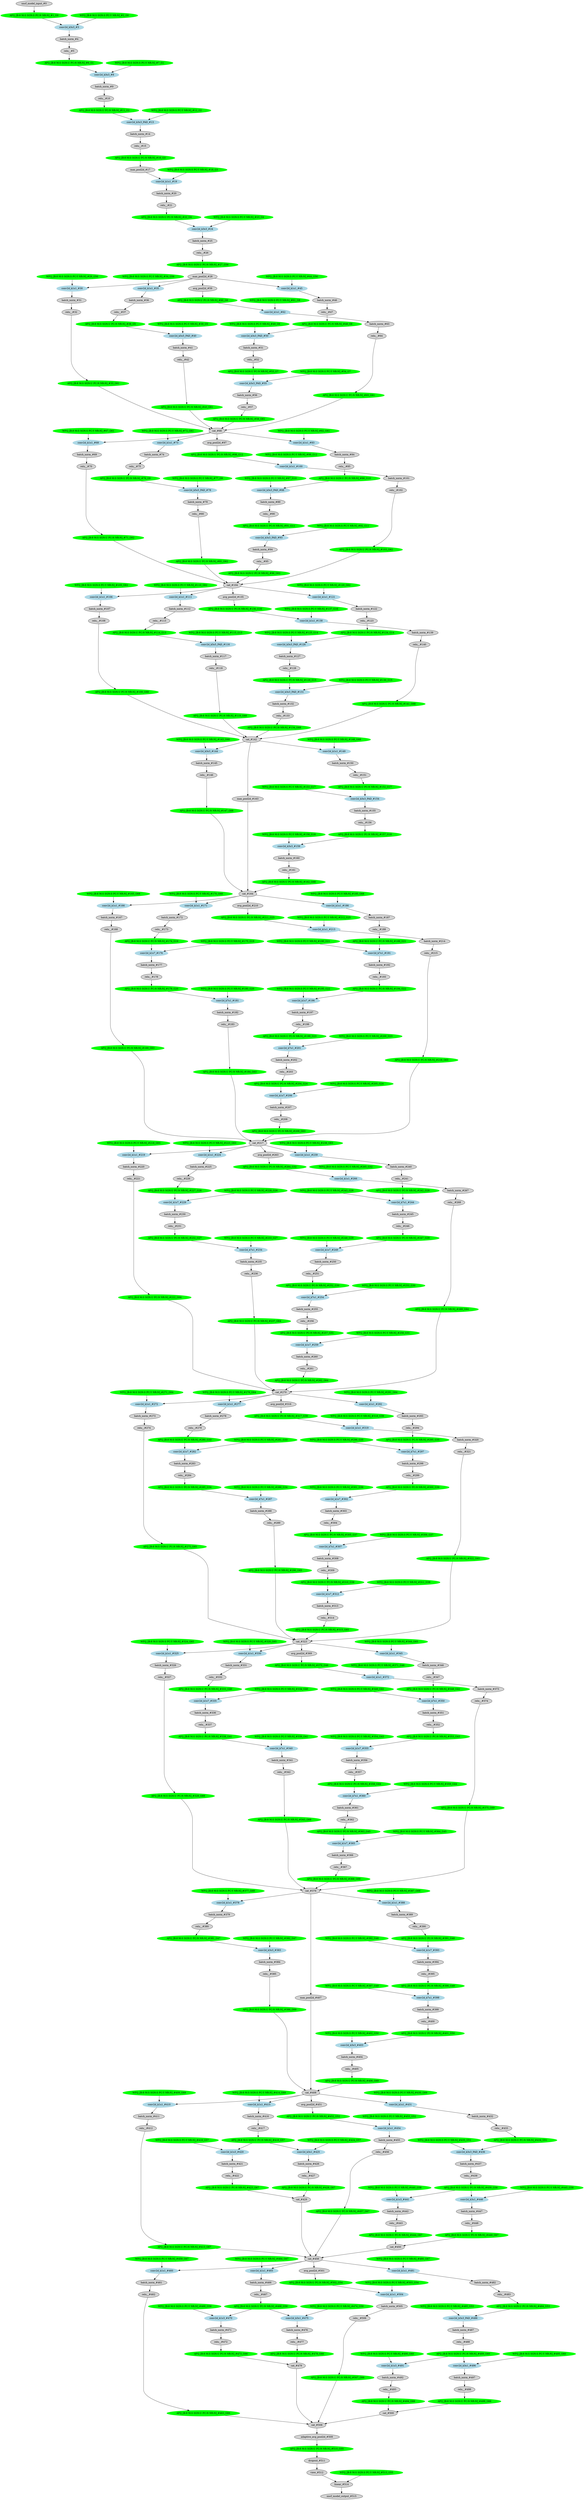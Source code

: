 strict digraph  {
"0 /nncf_model_input_0" [id=0, label="nncf_model_input_#0", style=filled, type=nncf_model_input];
"1 SymmetricQuantizer/symmetric_quantize_0" [color=green, id=1, label="AFQ_[B:8 M:S SGN:S PC:N NR:N]_#1_G0", style=filled, type=symmetric_quantize];
"2 Inception3/BasicConv2d[Conv2d_1a_3x3]/NNCFConv2d[conv]/ModuleDict[pre_ops]/UpdateWeight[0]/SymmetricQuantizer[op]/symmetric_quantize_0" [color=green, id=2, label="WFQ_[B:8 M:S SGN:S PC:Y NR:N]_#2_G0", style=filled, type=symmetric_quantize];
"3 Inception3/BasicConv2d[Conv2d_1a_3x3]/NNCFConv2d[conv]/conv2d_0" [color=lightblue, id=3, label="conv2d_k3x3_#3", style=filled, type=conv2d];
"4 Inception3/BasicConv2d[Conv2d_1a_3x3]/NNCFBatchNorm2d[bn]/batch_norm_0" [id=4, label="batch_norm_#4", style=filled, type=batch_norm];
"5 Inception3/BasicConv2d[Conv2d_1a_3x3]/relu__0" [id=5, label="relu__#5", style=filled, type=relu_];
"6 Inception3/BasicConv2d[Conv2d_1a_3x3]/SymmetricQuantizer/symmetric_quantize_0" [color=green, id=6, label="AFQ_[B:8 M:S SGN:U PC:N NR:N]_#6_G1", style=filled, type=symmetric_quantize];
"7 Inception3/BasicConv2d[Conv2d_2a_3x3]/NNCFConv2d[conv]/ModuleDict[pre_ops]/UpdateWeight[0]/SymmetricQuantizer[op]/symmetric_quantize_0" [color=green, id=7, label="WFQ_[B:8 M:S SGN:S PC:Y NR:N]_#7_G1", style=filled, type=symmetric_quantize];
"8 Inception3/BasicConv2d[Conv2d_2a_3x3]/NNCFConv2d[conv]/conv2d_0" [color=lightblue, id=8, label="conv2d_k3x3_#8", style=filled, type=conv2d];
"9 Inception3/BasicConv2d[Conv2d_2a_3x3]/NNCFBatchNorm2d[bn]/batch_norm_0" [id=9, label="batch_norm_#9", style=filled, type=batch_norm];
"10 Inception3/BasicConv2d[Conv2d_2a_3x3]/relu__0" [id=10, label="relu__#10", style=filled, type=relu_];
"11 Inception3/BasicConv2d[Conv2d_2a_3x3]/SymmetricQuantizer/symmetric_quantize_0" [color=green, id=11, label="AFQ_[B:8 M:S SGN:U PC:N NR:N]_#11_G2", style=filled, type=symmetric_quantize];
"12 Inception3/BasicConv2d[Conv2d_2b_3x3]/NNCFConv2d[conv]/ModuleDict[pre_ops]/UpdateWeight[0]/SymmetricQuantizer[op]/symmetric_quantize_0" [color=green, id=12, label="WFQ_[B:8 M:S SGN:S PC:Y NR:N]_#12_G2", style=filled, type=symmetric_quantize];
"13 Inception3/BasicConv2d[Conv2d_2b_3x3]/NNCFConv2d[conv]/conv2d_0" [color=lightblue, id=13, label="conv2d_k3x3_PAD_#13", style=filled, type=conv2d];
"14 Inception3/BasicConv2d[Conv2d_2b_3x3]/NNCFBatchNorm2d[bn]/batch_norm_0" [id=14, label="batch_norm_#14", style=filled, type=batch_norm];
"15 Inception3/BasicConv2d[Conv2d_2b_3x3]/relu__0" [id=15, label="relu__#15", style=filled, type=relu_];
"16 Inception3/BasicConv2d[Conv2d_2b_3x3]/SymmetricQuantizer/symmetric_quantize_0" [color=green, id=16, label="AFQ_[B:8 M:S SGN:U PC:N NR:N]_#16_G3", style=filled, type=symmetric_quantize];
"17 Inception3/max_pool2d_0" [id=17, label="max_pool2d_#17", style=filled, type=max_pool2d];
"18 Inception3/BasicConv2d[Conv2d_3b_1x1]/NNCFConv2d[conv]/ModuleDict[pre_ops]/UpdateWeight[0]/SymmetricQuantizer[op]/symmetric_quantize_0" [color=green, id=18, label="WFQ_[B:8 M:S SGN:S PC:Y NR:N]_#18_G3", style=filled, type=symmetric_quantize];
"19 Inception3/BasicConv2d[Conv2d_3b_1x1]/NNCFConv2d[conv]/conv2d_0" [color=lightblue, id=19, label="conv2d_k1x1_#19", style=filled, type=conv2d];
"20 Inception3/BasicConv2d[Conv2d_3b_1x1]/NNCFBatchNorm2d[bn]/batch_norm_0" [id=20, label="batch_norm_#20", style=filled, type=batch_norm];
"21 Inception3/BasicConv2d[Conv2d_3b_1x1]/relu__0" [id=21, label="relu__#21", style=filled, type=relu_];
"22 Inception3/BasicConv2d[Conv2d_3b_1x1]/SymmetricQuantizer/symmetric_quantize_0" [color=green, id=22, label="AFQ_[B:8 M:S SGN:U PC:N NR:N]_#22_G4", style=filled, type=symmetric_quantize];
"23 Inception3/BasicConv2d[Conv2d_4a_3x3]/NNCFConv2d[conv]/ModuleDict[pre_ops]/UpdateWeight[0]/SymmetricQuantizer[op]/symmetric_quantize_0" [color=green, id=23, label="WFQ_[B:8 M:S SGN:S PC:Y NR:N]_#23_G4", style=filled, type=symmetric_quantize];
"24 Inception3/BasicConv2d[Conv2d_4a_3x3]/NNCFConv2d[conv]/conv2d_0" [color=lightblue, id=24, label="conv2d_k3x3_#24", style=filled, type=conv2d];
"25 Inception3/BasicConv2d[Conv2d_4a_3x3]/NNCFBatchNorm2d[bn]/batch_norm_0" [id=25, label="batch_norm_#25", style=filled, type=batch_norm];
"26 Inception3/BasicConv2d[Conv2d_4a_3x3]/relu__0" [id=26, label="relu__#26", style=filled, type=relu_];
"27 Inception3/BasicConv2d[Conv2d_4a_3x3]/SymmetricQuantizer/symmetric_quantize_0" [color=green, id=27, label="AFQ_[B:8 M:S SGN:U PC:N NR:N]_#27_G56", style=filled, type=symmetric_quantize];
"28 Inception3/max_pool2d_1" [id=28, label="max_pool2d_#28", style=filled, type=max_pool2d];
"29 Inception3/InceptionA[Mixed_5b]/BasicConv2d[branch1x1]/NNCFConv2d[conv]/ModuleDict[pre_ops]/UpdateWeight[0]/SymmetricQuantizer[op]/symmetric_quantize_0" [color=green, id=29, label="WFQ_[B:8 M:S SGN:S PC:Y NR:N]_#29_G56", style=filled, type=symmetric_quantize];
"30 Inception3/InceptionA[Mixed_5b]/BasicConv2d[branch1x1]/NNCFConv2d[conv]/conv2d_0" [color=lightblue, id=30, label="conv2d_k1x1_#30", style=filled, type=conv2d];
"31 Inception3/InceptionA[Mixed_5b]/BasicConv2d[branch1x1]/NNCFBatchNorm2d[bn]/batch_norm_0" [id=31, label="batch_norm_#31", style=filled, type=batch_norm];
"32 Inception3/InceptionA[Mixed_5b]/BasicConv2d[branch1x1]/relu__0" [id=32, label="relu__#32", style=filled, type=relu_];
"33 Inception3/InceptionA[Mixed_5b]/BasicConv2d[branch1x1]/SymmetricQuantizer/symmetric_quantize_0" [color=green, id=33, label="AFQ_[B:8 M:S SGN:U PC:N NR:N]_#33_G61", style=filled, type=symmetric_quantize];
"34 Inception3/InceptionA[Mixed_5b]/BasicConv2d[branch5x5_1]/NNCFConv2d[conv]/ModuleDict[pre_ops]/UpdateWeight[0]/SymmetricQuantizer[op]/symmetric_quantize_0" [color=green, id=34, label="WFQ_[B:8 M:S SGN:S PC:Y NR:N]_#34_G56", style=filled, type=symmetric_quantize];
"35 Inception3/InceptionA[Mixed_5b]/BasicConv2d[branch5x5_1]/NNCFConv2d[conv]/conv2d_0" [color=lightblue, id=35, label="conv2d_k1x1_#35", style=filled, type=conv2d];
"36 Inception3/InceptionA[Mixed_5b]/BasicConv2d[branch5x5_1]/NNCFBatchNorm2d[bn]/batch_norm_0" [id=36, label="batch_norm_#36", style=filled, type=batch_norm];
"37 Inception3/InceptionA[Mixed_5b]/BasicConv2d[branch5x5_1]/relu__0" [id=37, label="relu__#37", style=filled, type=relu_];
"38 Inception3/InceptionA[Mixed_5b]/BasicConv2d[branch5x5_1]/SymmetricQuantizer/symmetric_quantize_0" [color=green, id=38, label="AFQ_[B:8 M:S SGN:U PC:N NR:N]_#38_G5", style=filled, type=symmetric_quantize];
"39 Inception3/InceptionA[Mixed_5b]/BasicConv2d[branch5x5_2]/NNCFConv2d[conv]/ModuleDict[pre_ops]/UpdateWeight[0]/SymmetricQuantizer[op]/symmetric_quantize_0" [color=green, id=39, label="WFQ_[B:8 M:S SGN:S PC:Y NR:N]_#39_G5", style=filled, type=symmetric_quantize];
"40 Inception3/InceptionA[Mixed_5b]/BasicConv2d[branch5x5_2]/NNCFConv2d[conv]/conv2d_0" [color=lightblue, id=40, label="conv2d_k5x5_PAD_#40", style=filled, type=conv2d];
"41 Inception3/InceptionA[Mixed_5b]/BasicConv2d[branch5x5_2]/NNCFBatchNorm2d[bn]/batch_norm_0" [id=41, label="batch_norm_#41", style=filled, type=batch_norm];
"42 Inception3/InceptionA[Mixed_5b]/BasicConv2d[branch5x5_2]/relu__0" [id=42, label="relu__#42", style=filled, type=relu_];
"43 Inception3/InceptionA[Mixed_5b]/BasicConv2d[branch5x5_2]/SymmetricQuantizer/symmetric_quantize_0" [color=green, id=43, label="AFQ_[B:8 M:S SGN:U PC:N NR:N]_#43_G61", style=filled, type=symmetric_quantize];
"44 Inception3/InceptionA[Mixed_5b]/BasicConv2d[branch3x3dbl_1]/NNCFConv2d[conv]/ModuleDict[pre_ops]/UpdateWeight[0]/SymmetricQuantizer[op]/symmetric_quantize_0" [color=green, id=44, label="WFQ_[B:8 M:S SGN:S PC:Y NR:N]_#44_G56", style=filled, type=symmetric_quantize];
"45 Inception3/InceptionA[Mixed_5b]/BasicConv2d[branch3x3dbl_1]/NNCFConv2d[conv]/conv2d_0" [color=lightblue, id=45, label="conv2d_k1x1_#45", style=filled, type=conv2d];
"46 Inception3/InceptionA[Mixed_5b]/BasicConv2d[branch3x3dbl_1]/NNCFBatchNorm2d[bn]/batch_norm_0" [id=46, label="batch_norm_#46", style=filled, type=batch_norm];
"47 Inception3/InceptionA[Mixed_5b]/BasicConv2d[branch3x3dbl_1]/relu__0" [id=47, label="relu__#47", style=filled, type=relu_];
"48 Inception3/InceptionA[Mixed_5b]/BasicConv2d[branch3x3dbl_1]/SymmetricQuantizer/symmetric_quantize_0" [color=green, id=48, label="AFQ_[B:8 M:S SGN:U PC:N NR:N]_#48_G6", style=filled, type=symmetric_quantize];
"49 Inception3/InceptionA[Mixed_5b]/BasicConv2d[branch3x3dbl_2]/NNCFConv2d[conv]/ModuleDict[pre_ops]/UpdateWeight[0]/SymmetricQuantizer[op]/symmetric_quantize_0" [color=green, id=49, label="WFQ_[B:8 M:S SGN:S PC:Y NR:N]_#49_G6", style=filled, type=symmetric_quantize];
"50 Inception3/InceptionA[Mixed_5b]/BasicConv2d[branch3x3dbl_2]/NNCFConv2d[conv]/conv2d_0" [color=lightblue, id=50, label="conv2d_k3x3_PAD_#50", style=filled, type=conv2d];
"51 Inception3/InceptionA[Mixed_5b]/BasicConv2d[branch3x3dbl_2]/NNCFBatchNorm2d[bn]/batch_norm_0" [id=51, label="batch_norm_#51", style=filled, type=batch_norm];
"52 Inception3/InceptionA[Mixed_5b]/BasicConv2d[branch3x3dbl_2]/relu__0" [id=52, label="relu__#52", style=filled, type=relu_];
"53 Inception3/InceptionA[Mixed_5b]/BasicConv2d[branch3x3dbl_2]/SymmetricQuantizer/symmetric_quantize_0" [color=green, id=53, label="AFQ_[B:8 M:S SGN:U PC:N NR:N]_#53_G7", style=filled, type=symmetric_quantize];
"54 Inception3/InceptionA[Mixed_5b]/BasicConv2d[branch3x3dbl_3]/NNCFConv2d[conv]/ModuleDict[pre_ops]/UpdateWeight[0]/SymmetricQuantizer[op]/symmetric_quantize_0" [color=green, id=54, label="WFQ_[B:8 M:S SGN:S PC:Y NR:N]_#54_G7", style=filled, type=symmetric_quantize];
"55 Inception3/InceptionA[Mixed_5b]/BasicConv2d[branch3x3dbl_3]/NNCFConv2d[conv]/conv2d_0" [color=lightblue, id=55, label="conv2d_k3x3_PAD_#55", style=filled, type=conv2d];
"56 Inception3/InceptionA[Mixed_5b]/BasicConv2d[branch3x3dbl_3]/NNCFBatchNorm2d[bn]/batch_norm_0" [id=56, label="batch_norm_#56", style=filled, type=batch_norm];
"57 Inception3/InceptionA[Mixed_5b]/BasicConv2d[branch3x3dbl_3]/relu__0" [id=57, label="relu__#57", style=filled, type=relu_];
"58 Inception3/InceptionA[Mixed_5b]/BasicConv2d[branch3x3dbl_3]/SymmetricQuantizer/symmetric_quantize_0" [color=green, id=58, label="AFQ_[B:8 M:S SGN:U PC:N NR:N]_#58_G61", style=filled, type=symmetric_quantize];
"59 Inception3/InceptionA[Mixed_5b]/avg_pool2d_0" [id=59, label="avg_pool2d_#59", style=filled, type=avg_pool2d];
"60 Inception3/InceptionA[Mixed_5b]/SymmetricQuantizer/symmetric_quantize_0" [color=green, id=60, label="AFQ_[B:8 M:S SGN:U PC:N NR:N]_#60_G8", style=filled, type=symmetric_quantize];
"61 Inception3/InceptionA[Mixed_5b]/BasicConv2d[branch_pool]/NNCFConv2d[conv]/ModuleDict[pre_ops]/UpdateWeight[0]/SymmetricQuantizer[op]/symmetric_quantize_0" [color=green, id=61, label="WFQ_[B:8 M:S SGN:S PC:Y NR:N]_#61_G8", style=filled, type=symmetric_quantize];
"62 Inception3/InceptionA[Mixed_5b]/BasicConv2d[branch_pool]/NNCFConv2d[conv]/conv2d_0" [color=lightblue, id=62, label="conv2d_k1x1_#62", style=filled, type=conv2d];
"63 Inception3/InceptionA[Mixed_5b]/BasicConv2d[branch_pool]/NNCFBatchNorm2d[bn]/batch_norm_0" [id=63, label="batch_norm_#63", style=filled, type=batch_norm];
"64 Inception3/InceptionA[Mixed_5b]/BasicConv2d[branch_pool]/relu__0" [id=64, label="relu__#64", style=filled, type=relu_];
"65 Inception3/InceptionA[Mixed_5b]/BasicConv2d[branch_pool]/SymmetricQuantizer/symmetric_quantize_0" [color=green, id=65, label="AFQ_[B:8 M:S SGN:U PC:N NR:N]_#65_G61", style=filled, type=symmetric_quantize];
"66 Inception3/InceptionA[Mixed_5b]/cat_0" [id=66, label="cat_#66", style=filled, type=cat];
"67 Inception3/InceptionA[Mixed_5c]/BasicConv2d[branch1x1]/NNCFConv2d[conv]/ModuleDict[pre_ops]/UpdateWeight[0]/SymmetricQuantizer[op]/symmetric_quantize_0" [color=green, id=67, label="WFQ_[B:8 M:S SGN:S PC:Y NR:N]_#67_G61", style=filled, type=symmetric_quantize];
"68 Inception3/InceptionA[Mixed_5c]/BasicConv2d[branch1x1]/NNCFConv2d[conv]/conv2d_0" [color=lightblue, id=68, label="conv2d_k1x1_#68", style=filled, type=conv2d];
"69 Inception3/InceptionA[Mixed_5c]/BasicConv2d[branch1x1]/NNCFBatchNorm2d[bn]/batch_norm_0" [id=69, label="batch_norm_#69", style=filled, type=batch_norm];
"70 Inception3/InceptionA[Mixed_5c]/BasicConv2d[branch1x1]/relu__0" [id=70, label="relu__#70", style=filled, type=relu_];
"71 Inception3/InceptionA[Mixed_5c]/BasicConv2d[branch1x1]/SymmetricQuantizer/symmetric_quantize_0" [color=green, id=71, label="AFQ_[B:8 M:S SGN:U PC:N NR:N]_#71_G62", style=filled, type=symmetric_quantize];
"72 Inception3/InceptionA[Mixed_5c]/BasicConv2d[branch5x5_1]/NNCFConv2d[conv]/ModuleDict[pre_ops]/UpdateWeight[0]/SymmetricQuantizer[op]/symmetric_quantize_0" [color=green, id=72, label="WFQ_[B:8 M:S SGN:S PC:Y NR:N]_#72_G61", style=filled, type=symmetric_quantize];
"73 Inception3/InceptionA[Mixed_5c]/BasicConv2d[branch5x5_1]/NNCFConv2d[conv]/conv2d_0" [color=lightblue, id=73, label="conv2d_k1x1_#73", style=filled, type=conv2d];
"74 Inception3/InceptionA[Mixed_5c]/BasicConv2d[branch5x5_1]/NNCFBatchNorm2d[bn]/batch_norm_0" [id=74, label="batch_norm_#74", style=filled, type=batch_norm];
"75 Inception3/InceptionA[Mixed_5c]/BasicConv2d[branch5x5_1]/relu__0" [id=75, label="relu__#75", style=filled, type=relu_];
"76 Inception3/InceptionA[Mixed_5c]/BasicConv2d[branch5x5_1]/SymmetricQuantizer/symmetric_quantize_0" [color=green, id=76, label="AFQ_[B:8 M:S SGN:U PC:N NR:N]_#76_G9", style=filled, type=symmetric_quantize];
"77 Inception3/InceptionA[Mixed_5c]/BasicConv2d[branch5x5_2]/NNCFConv2d[conv]/ModuleDict[pre_ops]/UpdateWeight[0]/SymmetricQuantizer[op]/symmetric_quantize_0" [color=green, id=77, label="WFQ_[B:8 M:S SGN:S PC:Y NR:N]_#77_G9", style=filled, type=symmetric_quantize];
"78 Inception3/InceptionA[Mixed_5c]/BasicConv2d[branch5x5_2]/NNCFConv2d[conv]/conv2d_0" [color=lightblue, id=78, label="conv2d_k5x5_PAD_#78", style=filled, type=conv2d];
"79 Inception3/InceptionA[Mixed_5c]/BasicConv2d[branch5x5_2]/NNCFBatchNorm2d[bn]/batch_norm_0" [id=79, label="batch_norm_#79", style=filled, type=batch_norm];
"80 Inception3/InceptionA[Mixed_5c]/BasicConv2d[branch5x5_2]/relu__0" [id=80, label="relu__#80", style=filled, type=relu_];
"81 Inception3/InceptionA[Mixed_5c]/BasicConv2d[branch5x5_2]/SymmetricQuantizer/symmetric_quantize_0" [color=green, id=81, label="AFQ_[B:8 M:S SGN:U PC:N NR:N]_#81_G62", style=filled, type=symmetric_quantize];
"82 Inception3/InceptionA[Mixed_5c]/BasicConv2d[branch3x3dbl_1]/NNCFConv2d[conv]/ModuleDict[pre_ops]/UpdateWeight[0]/SymmetricQuantizer[op]/symmetric_quantize_0" [color=green, id=82, label="WFQ_[B:8 M:S SGN:S PC:Y NR:N]_#82_G61", style=filled, type=symmetric_quantize];
"83 Inception3/InceptionA[Mixed_5c]/BasicConv2d[branch3x3dbl_1]/NNCFConv2d[conv]/conv2d_0" [color=lightblue, id=83, label="conv2d_k1x1_#83", style=filled, type=conv2d];
"84 Inception3/InceptionA[Mixed_5c]/BasicConv2d[branch3x3dbl_1]/NNCFBatchNorm2d[bn]/batch_norm_0" [id=84, label="batch_norm_#84", style=filled, type=batch_norm];
"85 Inception3/InceptionA[Mixed_5c]/BasicConv2d[branch3x3dbl_1]/relu__0" [id=85, label="relu__#85", style=filled, type=relu_];
"86 Inception3/InceptionA[Mixed_5c]/BasicConv2d[branch3x3dbl_1]/SymmetricQuantizer/symmetric_quantize_0" [color=green, id=86, label="AFQ_[B:8 M:S SGN:U PC:N NR:N]_#86_G10", style=filled, type=symmetric_quantize];
"87 Inception3/InceptionA[Mixed_5c]/BasicConv2d[branch3x3dbl_2]/NNCFConv2d[conv]/ModuleDict[pre_ops]/UpdateWeight[0]/SymmetricQuantizer[op]/symmetric_quantize_0" [color=green, id=87, label="WFQ_[B:8 M:S SGN:S PC:Y NR:N]_#87_G10", style=filled, type=symmetric_quantize];
"88 Inception3/InceptionA[Mixed_5c]/BasicConv2d[branch3x3dbl_2]/NNCFConv2d[conv]/conv2d_0" [color=lightblue, id=88, label="conv2d_k3x3_PAD_#88", style=filled, type=conv2d];
"89 Inception3/InceptionA[Mixed_5c]/BasicConv2d[branch3x3dbl_2]/NNCFBatchNorm2d[bn]/batch_norm_0" [id=89, label="batch_norm_#89", style=filled, type=batch_norm];
"90 Inception3/InceptionA[Mixed_5c]/BasicConv2d[branch3x3dbl_2]/relu__0" [id=90, label="relu__#90", style=filled, type=relu_];
"91 Inception3/InceptionA[Mixed_5c]/BasicConv2d[branch3x3dbl_2]/SymmetricQuantizer/symmetric_quantize_0" [color=green, id=91, label="AFQ_[B:8 M:S SGN:U PC:N NR:N]_#91_G11", style=filled, type=symmetric_quantize];
"92 Inception3/InceptionA[Mixed_5c]/BasicConv2d[branch3x3dbl_3]/NNCFConv2d[conv]/ModuleDict[pre_ops]/UpdateWeight[0]/SymmetricQuantizer[op]/symmetric_quantize_0" [color=green, id=92, label="WFQ_[B:8 M:S SGN:S PC:Y NR:N]_#92_G11", style=filled, type=symmetric_quantize];
"93 Inception3/InceptionA[Mixed_5c]/BasicConv2d[branch3x3dbl_3]/NNCFConv2d[conv]/conv2d_0" [color=lightblue, id=93, label="conv2d_k3x3_PAD_#93", style=filled, type=conv2d];
"94 Inception3/InceptionA[Mixed_5c]/BasicConv2d[branch3x3dbl_3]/NNCFBatchNorm2d[bn]/batch_norm_0" [id=94, label="batch_norm_#94", style=filled, type=batch_norm];
"95 Inception3/InceptionA[Mixed_5c]/BasicConv2d[branch3x3dbl_3]/relu__0" [id=95, label="relu__#95", style=filled, type=relu_];
"96 Inception3/InceptionA[Mixed_5c]/BasicConv2d[branch3x3dbl_3]/SymmetricQuantizer/symmetric_quantize_0" [color=green, id=96, label="AFQ_[B:8 M:S SGN:U PC:N NR:N]_#96_G62", style=filled, type=symmetric_quantize];
"97 Inception3/InceptionA[Mixed_5c]/avg_pool2d_0" [id=97, label="avg_pool2d_#97", style=filled, type=avg_pool2d];
"98 Inception3/InceptionA[Mixed_5c]/SymmetricQuantizer/symmetric_quantize_0" [color=green, id=98, label="AFQ_[B:8 M:S SGN:U PC:N NR:N]_#98_G12", style=filled, type=symmetric_quantize];
"99 Inception3/InceptionA[Mixed_5c]/BasicConv2d[branch_pool]/NNCFConv2d[conv]/ModuleDict[pre_ops]/UpdateWeight[0]/SymmetricQuantizer[op]/symmetric_quantize_0" [color=green, id=99, label="WFQ_[B:8 M:S SGN:S PC:Y NR:N]_#99_G12", style=filled, type=symmetric_quantize];
"100 Inception3/InceptionA[Mixed_5c]/BasicConv2d[branch_pool]/NNCFConv2d[conv]/conv2d_0" [color=lightblue, id=100, label="conv2d_k1x1_#100", style=filled, type=conv2d];
"101 Inception3/InceptionA[Mixed_5c]/BasicConv2d[branch_pool]/NNCFBatchNorm2d[bn]/batch_norm_0" [id=101, label="batch_norm_#101", style=filled, type=batch_norm];
"102 Inception3/InceptionA[Mixed_5c]/BasicConv2d[branch_pool]/relu__0" [id=102, label="relu__#102", style=filled, type=relu_];
"103 Inception3/InceptionA[Mixed_5c]/BasicConv2d[branch_pool]/SymmetricQuantizer/symmetric_quantize_0" [color=green, id=103, label="AFQ_[B:8 M:S SGN:U PC:N NR:N]_#103_G62", style=filled, type=symmetric_quantize];
"104 Inception3/InceptionA[Mixed_5c]/cat_0" [id=104, label="cat_#104", style=filled, type=cat];
"105 Inception3/InceptionA[Mixed_5d]/BasicConv2d[branch1x1]/NNCFConv2d[conv]/ModuleDict[pre_ops]/UpdateWeight[0]/SymmetricQuantizer[op]/symmetric_quantize_0" [color=green, id=105, label="WFQ_[B:8 M:S SGN:S PC:Y NR:N]_#105_G62", style=filled, type=symmetric_quantize];
"106 Inception3/InceptionA[Mixed_5d]/BasicConv2d[branch1x1]/NNCFConv2d[conv]/conv2d_0" [color=lightblue, id=106, label="conv2d_k1x1_#106", style=filled, type=conv2d];
"107 Inception3/InceptionA[Mixed_5d]/BasicConv2d[branch1x1]/NNCFBatchNorm2d[bn]/batch_norm_0" [id=107, label="batch_norm_#107", style=filled, type=batch_norm];
"108 Inception3/InceptionA[Mixed_5d]/BasicConv2d[branch1x1]/relu__0" [id=108, label="relu__#108", style=filled, type=relu_];
"109 Inception3/InceptionA[Mixed_5d]/BasicConv2d[branch1x1]/SymmetricQuantizer/symmetric_quantize_0" [color=green, id=109, label="AFQ_[B:8 M:S SGN:U PC:N NR:N]_#109_G68", style=filled, type=symmetric_quantize];
"110 Inception3/InceptionA[Mixed_5d]/BasicConv2d[branch5x5_1]/NNCFConv2d[conv]/ModuleDict[pre_ops]/UpdateWeight[0]/SymmetricQuantizer[op]/symmetric_quantize_0" [color=green, id=110, label="WFQ_[B:8 M:S SGN:S PC:Y NR:N]_#110_G62", style=filled, type=symmetric_quantize];
"111 Inception3/InceptionA[Mixed_5d]/BasicConv2d[branch5x5_1]/NNCFConv2d[conv]/conv2d_0" [color=lightblue, id=111, label="conv2d_k1x1_#111", style=filled, type=conv2d];
"112 Inception3/InceptionA[Mixed_5d]/BasicConv2d[branch5x5_1]/NNCFBatchNorm2d[bn]/batch_norm_0" [id=112, label="batch_norm_#112", style=filled, type=batch_norm];
"113 Inception3/InceptionA[Mixed_5d]/BasicConv2d[branch5x5_1]/relu__0" [id=113, label="relu__#113", style=filled, type=relu_];
"114 Inception3/InceptionA[Mixed_5d]/BasicConv2d[branch5x5_1]/SymmetricQuantizer/symmetric_quantize_0" [color=green, id=114, label="AFQ_[B:8 M:S SGN:U PC:N NR:N]_#114_G13", style=filled, type=symmetric_quantize];
"115 Inception3/InceptionA[Mixed_5d]/BasicConv2d[branch5x5_2]/NNCFConv2d[conv]/ModuleDict[pre_ops]/UpdateWeight[0]/SymmetricQuantizer[op]/symmetric_quantize_0" [color=green, id=115, label="WFQ_[B:8 M:S SGN:S PC:Y NR:N]_#115_G13", style=filled, type=symmetric_quantize];
"116 Inception3/InceptionA[Mixed_5d]/BasicConv2d[branch5x5_2]/NNCFConv2d[conv]/conv2d_0" [color=lightblue, id=116, label="conv2d_k5x5_PAD_#116", style=filled, type=conv2d];
"117 Inception3/InceptionA[Mixed_5d]/BasicConv2d[branch5x5_2]/NNCFBatchNorm2d[bn]/batch_norm_0" [id=117, label="batch_norm_#117", style=filled, type=batch_norm];
"118 Inception3/InceptionA[Mixed_5d]/BasicConv2d[branch5x5_2]/relu__0" [id=118, label="relu__#118", style=filled, type=relu_];
"119 Inception3/InceptionA[Mixed_5d]/BasicConv2d[branch5x5_2]/SymmetricQuantizer/symmetric_quantize_0" [color=green, id=119, label="AFQ_[B:8 M:S SGN:U PC:N NR:N]_#119_G68", style=filled, type=symmetric_quantize];
"120 Inception3/InceptionA[Mixed_5d]/BasicConv2d[branch3x3dbl_1]/NNCFConv2d[conv]/ModuleDict[pre_ops]/UpdateWeight[0]/SymmetricQuantizer[op]/symmetric_quantize_0" [color=green, id=120, label="WFQ_[B:8 M:S SGN:S PC:Y NR:N]_#120_G62", style=filled, type=symmetric_quantize];
"121 Inception3/InceptionA[Mixed_5d]/BasicConv2d[branch3x3dbl_1]/NNCFConv2d[conv]/conv2d_0" [color=lightblue, id=121, label="conv2d_k1x1_#121", style=filled, type=conv2d];
"122 Inception3/InceptionA[Mixed_5d]/BasicConv2d[branch3x3dbl_1]/NNCFBatchNorm2d[bn]/batch_norm_0" [id=122, label="batch_norm_#122", style=filled, type=batch_norm];
"123 Inception3/InceptionA[Mixed_5d]/BasicConv2d[branch3x3dbl_1]/relu__0" [id=123, label="relu__#123", style=filled, type=relu_];
"124 Inception3/InceptionA[Mixed_5d]/BasicConv2d[branch3x3dbl_1]/SymmetricQuantizer/symmetric_quantize_0" [color=green, id=124, label="AFQ_[B:8 M:S SGN:U PC:N NR:N]_#124_G14", style=filled, type=symmetric_quantize];
"125 Inception3/InceptionA[Mixed_5d]/BasicConv2d[branch3x3dbl_2]/NNCFConv2d[conv]/ModuleDict[pre_ops]/UpdateWeight[0]/SymmetricQuantizer[op]/symmetric_quantize_0" [color=green, id=125, label="WFQ_[B:8 M:S SGN:S PC:Y NR:N]_#125_G14", style=filled, type=symmetric_quantize];
"126 Inception3/InceptionA[Mixed_5d]/BasicConv2d[branch3x3dbl_2]/NNCFConv2d[conv]/conv2d_0" [color=lightblue, id=126, label="conv2d_k3x3_PAD_#126", style=filled, type=conv2d];
"127 Inception3/InceptionA[Mixed_5d]/BasicConv2d[branch3x3dbl_2]/NNCFBatchNorm2d[bn]/batch_norm_0" [id=127, label="batch_norm_#127", style=filled, type=batch_norm];
"128 Inception3/InceptionA[Mixed_5d]/BasicConv2d[branch3x3dbl_2]/relu__0" [id=128, label="relu__#128", style=filled, type=relu_];
"129 Inception3/InceptionA[Mixed_5d]/BasicConv2d[branch3x3dbl_2]/SymmetricQuantizer/symmetric_quantize_0" [color=green, id=129, label="AFQ_[B:8 M:S SGN:U PC:N NR:N]_#129_G15", style=filled, type=symmetric_quantize];
"130 Inception3/InceptionA[Mixed_5d]/BasicConv2d[branch3x3dbl_3]/NNCFConv2d[conv]/ModuleDict[pre_ops]/UpdateWeight[0]/SymmetricQuantizer[op]/symmetric_quantize_0" [color=green, id=130, label="WFQ_[B:8 M:S SGN:S PC:Y NR:N]_#130_G15", style=filled, type=symmetric_quantize];
"131 Inception3/InceptionA[Mixed_5d]/BasicConv2d[branch3x3dbl_3]/NNCFConv2d[conv]/conv2d_0" [color=lightblue, id=131, label="conv2d_k3x3_PAD_#131", style=filled, type=conv2d];
"132 Inception3/InceptionA[Mixed_5d]/BasicConv2d[branch3x3dbl_3]/NNCFBatchNorm2d[bn]/batch_norm_0" [id=132, label="batch_norm_#132", style=filled, type=batch_norm];
"133 Inception3/InceptionA[Mixed_5d]/BasicConv2d[branch3x3dbl_3]/relu__0" [id=133, label="relu__#133", style=filled, type=relu_];
"134 Inception3/InceptionA[Mixed_5d]/BasicConv2d[branch3x3dbl_3]/SymmetricQuantizer/symmetric_quantize_0" [color=green, id=134, label="AFQ_[B:8 M:S SGN:U PC:N NR:N]_#134_G68", style=filled, type=symmetric_quantize];
"135 Inception3/InceptionA[Mixed_5d]/avg_pool2d_0" [id=135, label="avg_pool2d_#135", style=filled, type=avg_pool2d];
"136 Inception3/InceptionA[Mixed_5d]/SymmetricQuantizer/symmetric_quantize_0" [color=green, id=136, label="AFQ_[B:8 M:S SGN:U PC:N NR:N]_#136_G16", style=filled, type=symmetric_quantize];
"137 Inception3/InceptionA[Mixed_5d]/BasicConv2d[branch_pool]/NNCFConv2d[conv]/ModuleDict[pre_ops]/UpdateWeight[0]/SymmetricQuantizer[op]/symmetric_quantize_0" [color=green, id=137, label="WFQ_[B:8 M:S SGN:S PC:Y NR:N]_#137_G16", style=filled, type=symmetric_quantize];
"138 Inception3/InceptionA[Mixed_5d]/BasicConv2d[branch_pool]/NNCFConv2d[conv]/conv2d_0" [color=lightblue, id=138, label="conv2d_k1x1_#138", style=filled, type=conv2d];
"139 Inception3/InceptionA[Mixed_5d]/BasicConv2d[branch_pool]/NNCFBatchNorm2d[bn]/batch_norm_0" [id=139, label="batch_norm_#139", style=filled, type=batch_norm];
"140 Inception3/InceptionA[Mixed_5d]/BasicConv2d[branch_pool]/relu__0" [id=140, label="relu__#140", style=filled, type=relu_];
"141 Inception3/InceptionA[Mixed_5d]/BasicConv2d[branch_pool]/SymmetricQuantizer/symmetric_quantize_0" [color=green, id=141, label="AFQ_[B:8 M:S SGN:U PC:N NR:N]_#141_G68", style=filled, type=symmetric_quantize];
"142 Inception3/InceptionA[Mixed_5d]/cat_0" [id=142, label="cat_#142", style=filled, type=cat];
"143 Inception3/InceptionB[Mixed_6a]/BasicConv2d[branch3x3]/NNCFConv2d[conv]/ModuleDict[pre_ops]/UpdateWeight[0]/SymmetricQuantizer[op]/symmetric_quantize_0" [color=green, id=143, label="WFQ_[B:8 M:S SGN:S PC:Y NR:N]_#143_G68", style=filled, type=symmetric_quantize];
"144 Inception3/InceptionB[Mixed_6a]/BasicConv2d[branch3x3]/NNCFConv2d[conv]/conv2d_0" [color=lightblue, id=144, label="conv2d_k3x3_#144", style=filled, type=conv2d];
"145 Inception3/InceptionB[Mixed_6a]/BasicConv2d[branch3x3]/NNCFBatchNorm2d[bn]/batch_norm_0" [id=145, label="batch_norm_#145", style=filled, type=batch_norm];
"146 Inception3/InceptionB[Mixed_6a]/BasicConv2d[branch3x3]/relu__0" [id=146, label="relu__#146", style=filled, type=relu_];
"147 Inception3/InceptionB[Mixed_6a]/BasicConv2d[branch3x3]/SymmetricQuantizer/symmetric_quantize_0" [color=green, id=147, label="AFQ_[B:8 M:S SGN:U PC:N NR:N]_#147_G68", style=filled, type=symmetric_quantize];
"148 Inception3/InceptionB[Mixed_6a]/BasicConv2d[branch3x3dbl_1]/NNCFConv2d[conv]/ModuleDict[pre_ops]/UpdateWeight[0]/SymmetricQuantizer[op]/symmetric_quantize_0" [color=green, id=148, label="WFQ_[B:8 M:S SGN:S PC:Y NR:N]_#148_G68", style=filled, type=symmetric_quantize];
"149 Inception3/InceptionB[Mixed_6a]/BasicConv2d[branch3x3dbl_1]/NNCFConv2d[conv]/conv2d_0" [color=lightblue, id=149, label="conv2d_k1x1_#149", style=filled, type=conv2d];
"150 Inception3/InceptionB[Mixed_6a]/BasicConv2d[branch3x3dbl_1]/NNCFBatchNorm2d[bn]/batch_norm_0" [id=150, label="batch_norm_#150", style=filled, type=batch_norm];
"151 Inception3/InceptionB[Mixed_6a]/BasicConv2d[branch3x3dbl_1]/relu__0" [id=151, label="relu__#151", style=filled, type=relu_];
"152 Inception3/InceptionB[Mixed_6a]/BasicConv2d[branch3x3dbl_1]/SymmetricQuantizer/symmetric_quantize_0" [color=green, id=152, label="AFQ_[B:8 M:S SGN:U PC:N NR:N]_#152_G17", style=filled, type=symmetric_quantize];
"153 Inception3/InceptionB[Mixed_6a]/BasicConv2d[branch3x3dbl_2]/NNCFConv2d[conv]/ModuleDict[pre_ops]/UpdateWeight[0]/SymmetricQuantizer[op]/symmetric_quantize_0" [color=green, id=153, label="WFQ_[B:8 M:S SGN:S PC:Y NR:N]_#153_G17", style=filled, type=symmetric_quantize];
"154 Inception3/InceptionB[Mixed_6a]/BasicConv2d[branch3x3dbl_2]/NNCFConv2d[conv]/conv2d_0" [color=lightblue, id=154, label="conv2d_k3x3_PAD_#154", style=filled, type=conv2d];
"155 Inception3/InceptionB[Mixed_6a]/BasicConv2d[branch3x3dbl_2]/NNCFBatchNorm2d[bn]/batch_norm_0" [id=155, label="batch_norm_#155", style=filled, type=batch_norm];
"156 Inception3/InceptionB[Mixed_6a]/BasicConv2d[branch3x3dbl_2]/relu__0" [id=156, label="relu__#156", style=filled, type=relu_];
"157 Inception3/InceptionB[Mixed_6a]/BasicConv2d[branch3x3dbl_2]/SymmetricQuantizer/symmetric_quantize_0" [color=green, id=157, label="AFQ_[B:8 M:S SGN:U PC:N NR:N]_#157_G18", style=filled, type=symmetric_quantize];
"158 Inception3/InceptionB[Mixed_6a]/BasicConv2d[branch3x3dbl_3]/NNCFConv2d[conv]/ModuleDict[pre_ops]/UpdateWeight[0]/SymmetricQuantizer[op]/symmetric_quantize_0" [color=green, id=158, label="WFQ_[B:8 M:S SGN:S PC:Y NR:N]_#158_G18", style=filled, type=symmetric_quantize];
"159 Inception3/InceptionB[Mixed_6a]/BasicConv2d[branch3x3dbl_3]/NNCFConv2d[conv]/conv2d_0" [color=lightblue, id=159, label="conv2d_k3x3_#159", style=filled, type=conv2d];
"160 Inception3/InceptionB[Mixed_6a]/BasicConv2d[branch3x3dbl_3]/NNCFBatchNorm2d[bn]/batch_norm_0" [id=160, label="batch_norm_#160", style=filled, type=batch_norm];
"161 Inception3/InceptionB[Mixed_6a]/BasicConv2d[branch3x3dbl_3]/relu__0" [id=161, label="relu__#161", style=filled, type=relu_];
"162 Inception3/InceptionB[Mixed_6a]/BasicConv2d[branch3x3dbl_3]/SymmetricQuantizer/symmetric_quantize_0" [color=green, id=162, label="AFQ_[B:8 M:S SGN:U PC:N NR:N]_#162_G68", style=filled, type=symmetric_quantize];
"163 Inception3/InceptionB[Mixed_6a]/max_pool2d_0" [id=163, label="max_pool2d_#163", style=filled, type=max_pool2d];
"164 Inception3/InceptionB[Mixed_6a]/cat_0" [id=164, label="cat_#164", style=filled, type=cat];
"165 Inception3/InceptionC[Mixed_6b]/BasicConv2d[branch1x1]/NNCFConv2d[conv]/ModuleDict[pre_ops]/UpdateWeight[0]/SymmetricQuantizer[op]/symmetric_quantize_0" [color=green, id=165, label="WFQ_[B:8 M:S SGN:S PC:Y NR:N]_#165_G68", style=filled, type=symmetric_quantize];
"166 Inception3/InceptionC[Mixed_6b]/BasicConv2d[branch1x1]/NNCFConv2d[conv]/conv2d_0" [color=lightblue, id=166, label="conv2d_k1x1_#166", style=filled, type=conv2d];
"167 Inception3/InceptionC[Mixed_6b]/BasicConv2d[branch1x1]/NNCFBatchNorm2d[bn]/batch_norm_0" [id=167, label="batch_norm_#167", style=filled, type=batch_norm];
"168 Inception3/InceptionC[Mixed_6b]/BasicConv2d[branch1x1]/relu__0" [id=168, label="relu__#168", style=filled, type=relu_];
"169 Inception3/InceptionC[Mixed_6b]/BasicConv2d[branch1x1]/SymmetricQuantizer/symmetric_quantize_0" [color=green, id=169, label="AFQ_[B:8 M:S SGN:U PC:N NR:N]_#169_G63", style=filled, type=symmetric_quantize];
"170 Inception3/InceptionC[Mixed_6b]/BasicConv2d[branch7x7_1]/NNCFConv2d[conv]/ModuleDict[pre_ops]/UpdateWeight[0]/SymmetricQuantizer[op]/symmetric_quantize_0" [color=green, id=170, label="WFQ_[B:8 M:S SGN:S PC:Y NR:N]_#170_G68", style=filled, type=symmetric_quantize];
"171 Inception3/InceptionC[Mixed_6b]/BasicConv2d[branch7x7_1]/NNCFConv2d[conv]/conv2d_0" [color=lightblue, id=171, label="conv2d_k1x1_#171", style=filled, type=conv2d];
"172 Inception3/InceptionC[Mixed_6b]/BasicConv2d[branch7x7_1]/NNCFBatchNorm2d[bn]/batch_norm_0" [id=172, label="batch_norm_#172", style=filled, type=batch_norm];
"173 Inception3/InceptionC[Mixed_6b]/BasicConv2d[branch7x7_1]/relu__0" [id=173, label="relu__#173", style=filled, type=relu_];
"174 Inception3/InceptionC[Mixed_6b]/BasicConv2d[branch7x7_1]/SymmetricQuantizer/symmetric_quantize_0" [color=green, id=174, label="AFQ_[B:8 M:S SGN:U PC:N NR:N]_#174_G19", style=filled, type=symmetric_quantize];
"175 Inception3/InceptionC[Mixed_6b]/BasicConv2d[branch7x7_2]/NNCFConv2d[conv]/ModuleDict[pre_ops]/UpdateWeight[0]/SymmetricQuantizer[op]/symmetric_quantize_0" [color=green, id=175, label="WFQ_[B:8 M:S SGN:S PC:Y NR:N]_#175_G19", style=filled, type=symmetric_quantize];
"176 Inception3/InceptionC[Mixed_6b]/BasicConv2d[branch7x7_2]/NNCFConv2d[conv]/conv2d_0" [color=lightblue, id=176, label="conv2d_k1x7_#176", style=filled, type=conv2d];
"177 Inception3/InceptionC[Mixed_6b]/BasicConv2d[branch7x7_2]/NNCFBatchNorm2d[bn]/batch_norm_0" [id=177, label="batch_norm_#177", style=filled, type=batch_norm];
"178 Inception3/InceptionC[Mixed_6b]/BasicConv2d[branch7x7_2]/relu__0" [id=178, label="relu__#178", style=filled, type=relu_];
"179 Inception3/InceptionC[Mixed_6b]/BasicConv2d[branch7x7_2]/SymmetricQuantizer/symmetric_quantize_0" [color=green, id=179, label="AFQ_[B:8 M:S SGN:U PC:N NR:N]_#179_G20", style=filled, type=symmetric_quantize];
"180 Inception3/InceptionC[Mixed_6b]/BasicConv2d[branch7x7_3]/NNCFConv2d[conv]/ModuleDict[pre_ops]/UpdateWeight[0]/SymmetricQuantizer[op]/symmetric_quantize_0" [color=green, id=180, label="WFQ_[B:8 M:S SGN:S PC:Y NR:N]_#180_G20", style=filled, type=symmetric_quantize];
"181 Inception3/InceptionC[Mixed_6b]/BasicConv2d[branch7x7_3]/NNCFConv2d[conv]/conv2d_0" [color=lightblue, id=181, label="conv2d_k7x1_#181", style=filled, type=conv2d];
"182 Inception3/InceptionC[Mixed_6b]/BasicConv2d[branch7x7_3]/NNCFBatchNorm2d[bn]/batch_norm_0" [id=182, label="batch_norm_#182", style=filled, type=batch_norm];
"183 Inception3/InceptionC[Mixed_6b]/BasicConv2d[branch7x7_3]/relu__0" [id=183, label="relu__#183", style=filled, type=relu_];
"184 Inception3/InceptionC[Mixed_6b]/BasicConv2d[branch7x7_3]/SymmetricQuantizer/symmetric_quantize_0" [color=green, id=184, label="AFQ_[B:8 M:S SGN:U PC:N NR:N]_#184_G63", style=filled, type=symmetric_quantize];
"185 Inception3/InceptionC[Mixed_6b]/BasicConv2d[branch7x7dbl_1]/NNCFConv2d[conv]/ModuleDict[pre_ops]/UpdateWeight[0]/SymmetricQuantizer[op]/symmetric_quantize_0" [color=green, id=185, label="WFQ_[B:8 M:S SGN:S PC:Y NR:N]_#185_G68", style=filled, type=symmetric_quantize];
"186 Inception3/InceptionC[Mixed_6b]/BasicConv2d[branch7x7dbl_1]/NNCFConv2d[conv]/conv2d_0" [color=lightblue, id=186, label="conv2d_k1x1_#186", style=filled, type=conv2d];
"187 Inception3/InceptionC[Mixed_6b]/BasicConv2d[branch7x7dbl_1]/NNCFBatchNorm2d[bn]/batch_norm_0" [id=187, label="batch_norm_#187", style=filled, type=batch_norm];
"188 Inception3/InceptionC[Mixed_6b]/BasicConv2d[branch7x7dbl_1]/relu__0" [id=188, label="relu__#188", style=filled, type=relu_];
"189 Inception3/InceptionC[Mixed_6b]/BasicConv2d[branch7x7dbl_1]/SymmetricQuantizer/symmetric_quantize_0" [color=green, id=189, label="AFQ_[B:8 M:S SGN:U PC:N NR:N]_#189_G21", style=filled, type=symmetric_quantize];
"190 Inception3/InceptionC[Mixed_6b]/BasicConv2d[branch7x7dbl_2]/NNCFConv2d[conv]/ModuleDict[pre_ops]/UpdateWeight[0]/SymmetricQuantizer[op]/symmetric_quantize_0" [color=green, id=190, label="WFQ_[B:8 M:S SGN:S PC:Y NR:N]_#190_G21", style=filled, type=symmetric_quantize];
"191 Inception3/InceptionC[Mixed_6b]/BasicConv2d[branch7x7dbl_2]/NNCFConv2d[conv]/conv2d_0" [color=lightblue, id=191, label="conv2d_k7x1_#191", style=filled, type=conv2d];
"192 Inception3/InceptionC[Mixed_6b]/BasicConv2d[branch7x7dbl_2]/NNCFBatchNorm2d[bn]/batch_norm_0" [id=192, label="batch_norm_#192", style=filled, type=batch_norm];
"193 Inception3/InceptionC[Mixed_6b]/BasicConv2d[branch7x7dbl_2]/relu__0" [id=193, label="relu__#193", style=filled, type=relu_];
"194 Inception3/InceptionC[Mixed_6b]/BasicConv2d[branch7x7dbl_2]/SymmetricQuantizer/symmetric_quantize_0" [color=green, id=194, label="AFQ_[B:8 M:S SGN:U PC:N NR:N]_#194_G22", style=filled, type=symmetric_quantize];
"195 Inception3/InceptionC[Mixed_6b]/BasicConv2d[branch7x7dbl_3]/NNCFConv2d[conv]/ModuleDict[pre_ops]/UpdateWeight[0]/SymmetricQuantizer[op]/symmetric_quantize_0" [color=green, id=195, label="WFQ_[B:8 M:S SGN:S PC:Y NR:N]_#195_G22", style=filled, type=symmetric_quantize];
"196 Inception3/InceptionC[Mixed_6b]/BasicConv2d[branch7x7dbl_3]/NNCFConv2d[conv]/conv2d_0" [color=lightblue, id=196, label="conv2d_k1x7_#196", style=filled, type=conv2d];
"197 Inception3/InceptionC[Mixed_6b]/BasicConv2d[branch7x7dbl_3]/NNCFBatchNorm2d[bn]/batch_norm_0" [id=197, label="batch_norm_#197", style=filled, type=batch_norm];
"198 Inception3/InceptionC[Mixed_6b]/BasicConv2d[branch7x7dbl_3]/relu__0" [id=198, label="relu__#198", style=filled, type=relu_];
"199 Inception3/InceptionC[Mixed_6b]/BasicConv2d[branch7x7dbl_3]/SymmetricQuantizer/symmetric_quantize_0" [color=green, id=199, label="AFQ_[B:8 M:S SGN:U PC:N NR:N]_#199_G23", style=filled, type=symmetric_quantize];
"200 Inception3/InceptionC[Mixed_6b]/BasicConv2d[branch7x7dbl_4]/NNCFConv2d[conv]/ModuleDict[pre_ops]/UpdateWeight[0]/SymmetricQuantizer[op]/symmetric_quantize_0" [color=green, id=200, label="WFQ_[B:8 M:S SGN:S PC:Y NR:N]_#200_G23", style=filled, type=symmetric_quantize];
"201 Inception3/InceptionC[Mixed_6b]/BasicConv2d[branch7x7dbl_4]/NNCFConv2d[conv]/conv2d_0" [color=lightblue, id=201, label="conv2d_k7x1_#201", style=filled, type=conv2d];
"202 Inception3/InceptionC[Mixed_6b]/BasicConv2d[branch7x7dbl_4]/NNCFBatchNorm2d[bn]/batch_norm_0" [id=202, label="batch_norm_#202", style=filled, type=batch_norm];
"203 Inception3/InceptionC[Mixed_6b]/BasicConv2d[branch7x7dbl_4]/relu__0" [id=203, label="relu__#203", style=filled, type=relu_];
"204 Inception3/InceptionC[Mixed_6b]/BasicConv2d[branch7x7dbl_4]/SymmetricQuantizer/symmetric_quantize_0" [color=green, id=204, label="AFQ_[B:8 M:S SGN:U PC:N NR:N]_#204_G24", style=filled, type=symmetric_quantize];
"205 Inception3/InceptionC[Mixed_6b]/BasicConv2d[branch7x7dbl_5]/NNCFConv2d[conv]/ModuleDict[pre_ops]/UpdateWeight[0]/SymmetricQuantizer[op]/symmetric_quantize_0" [color=green, id=205, label="WFQ_[B:8 M:S SGN:S PC:Y NR:N]_#205_G24", style=filled, type=symmetric_quantize];
"206 Inception3/InceptionC[Mixed_6b]/BasicConv2d[branch7x7dbl_5]/NNCFConv2d[conv]/conv2d_0" [color=lightblue, id=206, label="conv2d_k1x7_#206", style=filled, type=conv2d];
"207 Inception3/InceptionC[Mixed_6b]/BasicConv2d[branch7x7dbl_5]/NNCFBatchNorm2d[bn]/batch_norm_0" [id=207, label="batch_norm_#207", style=filled, type=batch_norm];
"208 Inception3/InceptionC[Mixed_6b]/BasicConv2d[branch7x7dbl_5]/relu__0" [id=208, label="relu__#208", style=filled, type=relu_];
"209 Inception3/InceptionC[Mixed_6b]/BasicConv2d[branch7x7dbl_5]/SymmetricQuantizer/symmetric_quantize_0" [color=green, id=209, label="AFQ_[B:8 M:S SGN:U PC:N NR:N]_#209_G63", style=filled, type=symmetric_quantize];
"210 Inception3/InceptionC[Mixed_6b]/avg_pool2d_0" [id=210, label="avg_pool2d_#210", style=filled, type=avg_pool2d];
"211 Inception3/InceptionC[Mixed_6b]/SymmetricQuantizer/symmetric_quantize_0" [color=green, id=211, label="AFQ_[B:8 M:S SGN:U PC:N NR:N]_#211_G25", style=filled, type=symmetric_quantize];
"212 Inception3/InceptionC[Mixed_6b]/BasicConv2d[branch_pool]/NNCFConv2d[conv]/ModuleDict[pre_ops]/UpdateWeight[0]/SymmetricQuantizer[op]/symmetric_quantize_0" [color=green, id=212, label="WFQ_[B:8 M:S SGN:S PC:Y NR:N]_#212_G25", style=filled, type=symmetric_quantize];
"213 Inception3/InceptionC[Mixed_6b]/BasicConv2d[branch_pool]/NNCFConv2d[conv]/conv2d_0" [color=lightblue, id=213, label="conv2d_k1x1_#213", style=filled, type=conv2d];
"214 Inception3/InceptionC[Mixed_6b]/BasicConv2d[branch_pool]/NNCFBatchNorm2d[bn]/batch_norm_0" [id=214, label="batch_norm_#214", style=filled, type=batch_norm];
"215 Inception3/InceptionC[Mixed_6b]/BasicConv2d[branch_pool]/relu__0" [id=215, label="relu__#215", style=filled, type=relu_];
"216 Inception3/InceptionC[Mixed_6b]/BasicConv2d[branch_pool]/SymmetricQuantizer/symmetric_quantize_0" [color=green, id=216, label="AFQ_[B:8 M:S SGN:U PC:N NR:N]_#216_G63", style=filled, type=symmetric_quantize];
"217 Inception3/InceptionC[Mixed_6b]/cat_0" [id=217, label="cat_#217", style=filled, type=cat];
"218 Inception3/InceptionC[Mixed_6c]/BasicConv2d[branch1x1]/NNCFConv2d[conv]/ModuleDict[pre_ops]/UpdateWeight[0]/SymmetricQuantizer[op]/symmetric_quantize_0" [color=green, id=218, label="WFQ_[B:8 M:S SGN:S PC:Y NR:N]_#218_G63", style=filled, type=symmetric_quantize];
"219 Inception3/InceptionC[Mixed_6c]/BasicConv2d[branch1x1]/NNCFConv2d[conv]/conv2d_0" [color=lightblue, id=219, label="conv2d_k1x1_#219", style=filled, type=conv2d];
"220 Inception3/InceptionC[Mixed_6c]/BasicConv2d[branch1x1]/NNCFBatchNorm2d[bn]/batch_norm_0" [id=220, label="batch_norm_#220", style=filled, type=batch_norm];
"221 Inception3/InceptionC[Mixed_6c]/BasicConv2d[branch1x1]/relu__0" [id=221, label="relu__#221", style=filled, type=relu_];
"222 Inception3/InceptionC[Mixed_6c]/BasicConv2d[branch1x1]/SymmetricQuantizer/symmetric_quantize_0" [color=green, id=222, label="AFQ_[B:8 M:S SGN:U PC:N NR:N]_#222_G64", style=filled, type=symmetric_quantize];
"223 Inception3/InceptionC[Mixed_6c]/BasicConv2d[branch7x7_1]/NNCFConv2d[conv]/ModuleDict[pre_ops]/UpdateWeight[0]/SymmetricQuantizer[op]/symmetric_quantize_0" [color=green, id=223, label="WFQ_[B:8 M:S SGN:S PC:Y NR:N]_#223_G63", style=filled, type=symmetric_quantize];
"224 Inception3/InceptionC[Mixed_6c]/BasicConv2d[branch7x7_1]/NNCFConv2d[conv]/conv2d_0" [color=lightblue, id=224, label="conv2d_k1x1_#224", style=filled, type=conv2d];
"225 Inception3/InceptionC[Mixed_6c]/BasicConv2d[branch7x7_1]/NNCFBatchNorm2d[bn]/batch_norm_0" [id=225, label="batch_norm_#225", style=filled, type=batch_norm];
"226 Inception3/InceptionC[Mixed_6c]/BasicConv2d[branch7x7_1]/relu__0" [id=226, label="relu__#226", style=filled, type=relu_];
"227 Inception3/InceptionC[Mixed_6c]/BasicConv2d[branch7x7_1]/SymmetricQuantizer/symmetric_quantize_0" [color=green, id=227, label="AFQ_[B:8 M:S SGN:U PC:N NR:N]_#227_G26", style=filled, type=symmetric_quantize];
"228 Inception3/InceptionC[Mixed_6c]/BasicConv2d[branch7x7_2]/NNCFConv2d[conv]/ModuleDict[pre_ops]/UpdateWeight[0]/SymmetricQuantizer[op]/symmetric_quantize_0" [color=green, id=228, label="WFQ_[B:8 M:S SGN:S PC:Y NR:N]_#228_G26", style=filled, type=symmetric_quantize];
"229 Inception3/InceptionC[Mixed_6c]/BasicConv2d[branch7x7_2]/NNCFConv2d[conv]/conv2d_0" [color=lightblue, id=229, label="conv2d_k1x7_#229", style=filled, type=conv2d];
"230 Inception3/InceptionC[Mixed_6c]/BasicConv2d[branch7x7_2]/NNCFBatchNorm2d[bn]/batch_norm_0" [id=230, label="batch_norm_#230", style=filled, type=batch_norm];
"231 Inception3/InceptionC[Mixed_6c]/BasicConv2d[branch7x7_2]/relu__0" [id=231, label="relu__#231", style=filled, type=relu_];
"232 Inception3/InceptionC[Mixed_6c]/BasicConv2d[branch7x7_2]/SymmetricQuantizer/symmetric_quantize_0" [color=green, id=232, label="AFQ_[B:8 M:S SGN:U PC:N NR:N]_#232_G27", style=filled, type=symmetric_quantize];
"233 Inception3/InceptionC[Mixed_6c]/BasicConv2d[branch7x7_3]/NNCFConv2d[conv]/ModuleDict[pre_ops]/UpdateWeight[0]/SymmetricQuantizer[op]/symmetric_quantize_0" [color=green, id=233, label="WFQ_[B:8 M:S SGN:S PC:Y NR:N]_#233_G27", style=filled, type=symmetric_quantize];
"234 Inception3/InceptionC[Mixed_6c]/BasicConv2d[branch7x7_3]/NNCFConv2d[conv]/conv2d_0" [color=lightblue, id=234, label="conv2d_k7x1_#234", style=filled, type=conv2d];
"235 Inception3/InceptionC[Mixed_6c]/BasicConv2d[branch7x7_3]/NNCFBatchNorm2d[bn]/batch_norm_0" [id=235, label="batch_norm_#235", style=filled, type=batch_norm];
"236 Inception3/InceptionC[Mixed_6c]/BasicConv2d[branch7x7_3]/relu__0" [id=236, label="relu__#236", style=filled, type=relu_];
"237 Inception3/InceptionC[Mixed_6c]/BasicConv2d[branch7x7_3]/SymmetricQuantizer/symmetric_quantize_0" [color=green, id=237, label="AFQ_[B:8 M:S SGN:U PC:N NR:N]_#237_G64", style=filled, type=symmetric_quantize];
"238 Inception3/InceptionC[Mixed_6c]/BasicConv2d[branch7x7dbl_1]/NNCFConv2d[conv]/ModuleDict[pre_ops]/UpdateWeight[0]/SymmetricQuantizer[op]/symmetric_quantize_0" [color=green, id=238, label="WFQ_[B:8 M:S SGN:S PC:Y NR:N]_#238_G63", style=filled, type=symmetric_quantize];
"239 Inception3/InceptionC[Mixed_6c]/BasicConv2d[branch7x7dbl_1]/NNCFConv2d[conv]/conv2d_0" [color=lightblue, id=239, label="conv2d_k1x1_#239", style=filled, type=conv2d];
"240 Inception3/InceptionC[Mixed_6c]/BasicConv2d[branch7x7dbl_1]/NNCFBatchNorm2d[bn]/batch_norm_0" [id=240, label="batch_norm_#240", style=filled, type=batch_norm];
"241 Inception3/InceptionC[Mixed_6c]/BasicConv2d[branch7x7dbl_1]/relu__0" [id=241, label="relu__#241", style=filled, type=relu_];
"242 Inception3/InceptionC[Mixed_6c]/BasicConv2d[branch7x7dbl_1]/SymmetricQuantizer/symmetric_quantize_0" [color=green, id=242, label="AFQ_[B:8 M:S SGN:U PC:N NR:N]_#242_G28", style=filled, type=symmetric_quantize];
"243 Inception3/InceptionC[Mixed_6c]/BasicConv2d[branch7x7dbl_2]/NNCFConv2d[conv]/ModuleDict[pre_ops]/UpdateWeight[0]/SymmetricQuantizer[op]/symmetric_quantize_0" [color=green, id=243, label="WFQ_[B:8 M:S SGN:S PC:Y NR:N]_#243_G28", style=filled, type=symmetric_quantize];
"244 Inception3/InceptionC[Mixed_6c]/BasicConv2d[branch7x7dbl_2]/NNCFConv2d[conv]/conv2d_0" [color=lightblue, id=244, label="conv2d_k7x1_#244", style=filled, type=conv2d];
"245 Inception3/InceptionC[Mixed_6c]/BasicConv2d[branch7x7dbl_2]/NNCFBatchNorm2d[bn]/batch_norm_0" [id=245, label="batch_norm_#245", style=filled, type=batch_norm];
"246 Inception3/InceptionC[Mixed_6c]/BasicConv2d[branch7x7dbl_2]/relu__0" [id=246, label="relu__#246", style=filled, type=relu_];
"247 Inception3/InceptionC[Mixed_6c]/BasicConv2d[branch7x7dbl_2]/SymmetricQuantizer/symmetric_quantize_0" [color=green, id=247, label="AFQ_[B:8 M:S SGN:U PC:N NR:N]_#247_G29", style=filled, type=symmetric_quantize];
"248 Inception3/InceptionC[Mixed_6c]/BasicConv2d[branch7x7dbl_3]/NNCFConv2d[conv]/ModuleDict[pre_ops]/UpdateWeight[0]/SymmetricQuantizer[op]/symmetric_quantize_0" [color=green, id=248, label="WFQ_[B:8 M:S SGN:S PC:Y NR:N]_#248_G29", style=filled, type=symmetric_quantize];
"249 Inception3/InceptionC[Mixed_6c]/BasicConv2d[branch7x7dbl_3]/NNCFConv2d[conv]/conv2d_0" [color=lightblue, id=249, label="conv2d_k1x7_#249", style=filled, type=conv2d];
"250 Inception3/InceptionC[Mixed_6c]/BasicConv2d[branch7x7dbl_3]/NNCFBatchNorm2d[bn]/batch_norm_0" [id=250, label="batch_norm_#250", style=filled, type=batch_norm];
"251 Inception3/InceptionC[Mixed_6c]/BasicConv2d[branch7x7dbl_3]/relu__0" [id=251, label="relu__#251", style=filled, type=relu_];
"252 Inception3/InceptionC[Mixed_6c]/BasicConv2d[branch7x7dbl_3]/SymmetricQuantizer/symmetric_quantize_0" [color=green, id=252, label="AFQ_[B:8 M:S SGN:U PC:N NR:N]_#252_G30", style=filled, type=symmetric_quantize];
"253 Inception3/InceptionC[Mixed_6c]/BasicConv2d[branch7x7dbl_4]/NNCFConv2d[conv]/ModuleDict[pre_ops]/UpdateWeight[0]/SymmetricQuantizer[op]/symmetric_quantize_0" [color=green, id=253, label="WFQ_[B:8 M:S SGN:S PC:Y NR:N]_#253_G30", style=filled, type=symmetric_quantize];
"254 Inception3/InceptionC[Mixed_6c]/BasicConv2d[branch7x7dbl_4]/NNCFConv2d[conv]/conv2d_0" [color=lightblue, id=254, label="conv2d_k7x1_#254", style=filled, type=conv2d];
"255 Inception3/InceptionC[Mixed_6c]/BasicConv2d[branch7x7dbl_4]/NNCFBatchNorm2d[bn]/batch_norm_0" [id=255, label="batch_norm_#255", style=filled, type=batch_norm];
"256 Inception3/InceptionC[Mixed_6c]/BasicConv2d[branch7x7dbl_4]/relu__0" [id=256, label="relu__#256", style=filled, type=relu_];
"257 Inception3/InceptionC[Mixed_6c]/BasicConv2d[branch7x7dbl_4]/SymmetricQuantizer/symmetric_quantize_0" [color=green, id=257, label="AFQ_[B:8 M:S SGN:U PC:N NR:N]_#257_G31", style=filled, type=symmetric_quantize];
"258 Inception3/InceptionC[Mixed_6c]/BasicConv2d[branch7x7dbl_5]/NNCFConv2d[conv]/ModuleDict[pre_ops]/UpdateWeight[0]/SymmetricQuantizer[op]/symmetric_quantize_0" [color=green, id=258, label="WFQ_[B:8 M:S SGN:S PC:Y NR:N]_#258_G31", style=filled, type=symmetric_quantize];
"259 Inception3/InceptionC[Mixed_6c]/BasicConv2d[branch7x7dbl_5]/NNCFConv2d[conv]/conv2d_0" [color=lightblue, id=259, label="conv2d_k1x7_#259", style=filled, type=conv2d];
"260 Inception3/InceptionC[Mixed_6c]/BasicConv2d[branch7x7dbl_5]/NNCFBatchNorm2d[bn]/batch_norm_0" [id=260, label="batch_norm_#260", style=filled, type=batch_norm];
"261 Inception3/InceptionC[Mixed_6c]/BasicConv2d[branch7x7dbl_5]/relu__0" [id=261, label="relu__#261", style=filled, type=relu_];
"262 Inception3/InceptionC[Mixed_6c]/BasicConv2d[branch7x7dbl_5]/SymmetricQuantizer/symmetric_quantize_0" [color=green, id=262, label="AFQ_[B:8 M:S SGN:U PC:N NR:N]_#262_G64", style=filled, type=symmetric_quantize];
"263 Inception3/InceptionC[Mixed_6c]/avg_pool2d_0" [id=263, label="avg_pool2d_#263", style=filled, type=avg_pool2d];
"264 Inception3/InceptionC[Mixed_6c]/SymmetricQuantizer/symmetric_quantize_0" [color=green, id=264, label="AFQ_[B:8 M:S SGN:U PC:N NR:N]_#264_G32", style=filled, type=symmetric_quantize];
"265 Inception3/InceptionC[Mixed_6c]/BasicConv2d[branch_pool]/NNCFConv2d[conv]/ModuleDict[pre_ops]/UpdateWeight[0]/SymmetricQuantizer[op]/symmetric_quantize_0" [color=green, id=265, label="WFQ_[B:8 M:S SGN:S PC:Y NR:N]_#265_G32", style=filled, type=symmetric_quantize];
"266 Inception3/InceptionC[Mixed_6c]/BasicConv2d[branch_pool]/NNCFConv2d[conv]/conv2d_0" [color=lightblue, id=266, label="conv2d_k1x1_#266", style=filled, type=conv2d];
"267 Inception3/InceptionC[Mixed_6c]/BasicConv2d[branch_pool]/NNCFBatchNorm2d[bn]/batch_norm_0" [id=267, label="batch_norm_#267", style=filled, type=batch_norm];
"268 Inception3/InceptionC[Mixed_6c]/BasicConv2d[branch_pool]/relu__0" [id=268, label="relu__#268", style=filled, type=relu_];
"269 Inception3/InceptionC[Mixed_6c]/BasicConv2d[branch_pool]/SymmetricQuantizer/symmetric_quantize_0" [color=green, id=269, label="AFQ_[B:8 M:S SGN:U PC:N NR:N]_#269_G64", style=filled, type=symmetric_quantize];
"270 Inception3/InceptionC[Mixed_6c]/cat_0" [id=270, label="cat_#270", style=filled, type=cat];
"271 Inception3/InceptionC[Mixed_6d]/BasicConv2d[branch1x1]/NNCFConv2d[conv]/ModuleDict[pre_ops]/UpdateWeight[0]/SymmetricQuantizer[op]/symmetric_quantize_0" [color=green, id=271, label="WFQ_[B:8 M:S SGN:S PC:Y NR:N]_#271_G64", style=filled, type=symmetric_quantize];
"272 Inception3/InceptionC[Mixed_6d]/BasicConv2d[branch1x1]/NNCFConv2d[conv]/conv2d_0" [color=lightblue, id=272, label="conv2d_k1x1_#272", style=filled, type=conv2d];
"273 Inception3/InceptionC[Mixed_6d]/BasicConv2d[branch1x1]/NNCFBatchNorm2d[bn]/batch_norm_0" [id=273, label="batch_norm_#273", style=filled, type=batch_norm];
"274 Inception3/InceptionC[Mixed_6d]/BasicConv2d[branch1x1]/relu__0" [id=274, label="relu__#274", style=filled, type=relu_];
"275 Inception3/InceptionC[Mixed_6d]/BasicConv2d[branch1x1]/SymmetricQuantizer/symmetric_quantize_0" [color=green, id=275, label="AFQ_[B:8 M:S SGN:U PC:N NR:N]_#275_G65", style=filled, type=symmetric_quantize];
"276 Inception3/InceptionC[Mixed_6d]/BasicConv2d[branch7x7_1]/NNCFConv2d[conv]/ModuleDict[pre_ops]/UpdateWeight[0]/SymmetricQuantizer[op]/symmetric_quantize_0" [color=green, id=276, label="WFQ_[B:8 M:S SGN:S PC:Y NR:N]_#276_G64", style=filled, type=symmetric_quantize];
"277 Inception3/InceptionC[Mixed_6d]/BasicConv2d[branch7x7_1]/NNCFConv2d[conv]/conv2d_0" [color=lightblue, id=277, label="conv2d_k1x1_#277", style=filled, type=conv2d];
"278 Inception3/InceptionC[Mixed_6d]/BasicConv2d[branch7x7_1]/NNCFBatchNorm2d[bn]/batch_norm_0" [id=278, label="batch_norm_#278", style=filled, type=batch_norm];
"279 Inception3/InceptionC[Mixed_6d]/BasicConv2d[branch7x7_1]/relu__0" [id=279, label="relu__#279", style=filled, type=relu_];
"280 Inception3/InceptionC[Mixed_6d]/BasicConv2d[branch7x7_1]/SymmetricQuantizer/symmetric_quantize_0" [color=green, id=280, label="AFQ_[B:8 M:S SGN:U PC:N NR:N]_#280_G33", style=filled, type=symmetric_quantize];
"281 Inception3/InceptionC[Mixed_6d]/BasicConv2d[branch7x7_2]/NNCFConv2d[conv]/ModuleDict[pre_ops]/UpdateWeight[0]/SymmetricQuantizer[op]/symmetric_quantize_0" [color=green, id=281, label="WFQ_[B:8 M:S SGN:S PC:Y NR:N]_#281_G33", style=filled, type=symmetric_quantize];
"282 Inception3/InceptionC[Mixed_6d]/BasicConv2d[branch7x7_2]/NNCFConv2d[conv]/conv2d_0" [color=lightblue, id=282, label="conv2d_k1x7_#282", style=filled, type=conv2d];
"283 Inception3/InceptionC[Mixed_6d]/BasicConv2d[branch7x7_2]/NNCFBatchNorm2d[bn]/batch_norm_0" [id=283, label="batch_norm_#283", style=filled, type=batch_norm];
"284 Inception3/InceptionC[Mixed_6d]/BasicConv2d[branch7x7_2]/relu__0" [id=284, label="relu__#284", style=filled, type=relu_];
"285 Inception3/InceptionC[Mixed_6d]/BasicConv2d[branch7x7_2]/SymmetricQuantizer/symmetric_quantize_0" [color=green, id=285, label="AFQ_[B:8 M:S SGN:U PC:N NR:N]_#285_G34", style=filled, type=symmetric_quantize];
"286 Inception3/InceptionC[Mixed_6d]/BasicConv2d[branch7x7_3]/NNCFConv2d[conv]/ModuleDict[pre_ops]/UpdateWeight[0]/SymmetricQuantizer[op]/symmetric_quantize_0" [color=green, id=286, label="WFQ_[B:8 M:S SGN:S PC:Y NR:N]_#286_G34", style=filled, type=symmetric_quantize];
"287 Inception3/InceptionC[Mixed_6d]/BasicConv2d[branch7x7_3]/NNCFConv2d[conv]/conv2d_0" [color=lightblue, id=287, label="conv2d_k7x1_#287", style=filled, type=conv2d];
"288 Inception3/InceptionC[Mixed_6d]/BasicConv2d[branch7x7_3]/NNCFBatchNorm2d[bn]/batch_norm_0" [id=288, label="batch_norm_#288", style=filled, type=batch_norm];
"289 Inception3/InceptionC[Mixed_6d]/BasicConv2d[branch7x7_3]/relu__0" [id=289, label="relu__#289", style=filled, type=relu_];
"290 Inception3/InceptionC[Mixed_6d]/BasicConv2d[branch7x7_3]/SymmetricQuantizer/symmetric_quantize_0" [color=green, id=290, label="AFQ_[B:8 M:S SGN:U PC:N NR:N]_#290_G65", style=filled, type=symmetric_quantize];
"291 Inception3/InceptionC[Mixed_6d]/BasicConv2d[branch7x7dbl_1]/NNCFConv2d[conv]/ModuleDict[pre_ops]/UpdateWeight[0]/SymmetricQuantizer[op]/symmetric_quantize_0" [color=green, id=291, label="WFQ_[B:8 M:S SGN:S PC:Y NR:N]_#291_G64", style=filled, type=symmetric_quantize];
"292 Inception3/InceptionC[Mixed_6d]/BasicConv2d[branch7x7dbl_1]/NNCFConv2d[conv]/conv2d_0" [color=lightblue, id=292, label="conv2d_k1x1_#292", style=filled, type=conv2d];
"293 Inception3/InceptionC[Mixed_6d]/BasicConv2d[branch7x7dbl_1]/NNCFBatchNorm2d[bn]/batch_norm_0" [id=293, label="batch_norm_#293", style=filled, type=batch_norm];
"294 Inception3/InceptionC[Mixed_6d]/BasicConv2d[branch7x7dbl_1]/relu__0" [id=294, label="relu__#294", style=filled, type=relu_];
"295 Inception3/InceptionC[Mixed_6d]/BasicConv2d[branch7x7dbl_1]/SymmetricQuantizer/symmetric_quantize_0" [color=green, id=295, label="AFQ_[B:8 M:S SGN:U PC:N NR:N]_#295_G35", style=filled, type=symmetric_quantize];
"296 Inception3/InceptionC[Mixed_6d]/BasicConv2d[branch7x7dbl_2]/NNCFConv2d[conv]/ModuleDict[pre_ops]/UpdateWeight[0]/SymmetricQuantizer[op]/symmetric_quantize_0" [color=green, id=296, label="WFQ_[B:8 M:S SGN:S PC:Y NR:N]_#296_G35", style=filled, type=symmetric_quantize];
"297 Inception3/InceptionC[Mixed_6d]/BasicConv2d[branch7x7dbl_2]/NNCFConv2d[conv]/conv2d_0" [color=lightblue, id=297, label="conv2d_k7x1_#297", style=filled, type=conv2d];
"298 Inception3/InceptionC[Mixed_6d]/BasicConv2d[branch7x7dbl_2]/NNCFBatchNorm2d[bn]/batch_norm_0" [id=298, label="batch_norm_#298", style=filled, type=batch_norm];
"299 Inception3/InceptionC[Mixed_6d]/BasicConv2d[branch7x7dbl_2]/relu__0" [id=299, label="relu__#299", style=filled, type=relu_];
"300 Inception3/InceptionC[Mixed_6d]/BasicConv2d[branch7x7dbl_2]/SymmetricQuantizer/symmetric_quantize_0" [color=green, id=300, label="AFQ_[B:8 M:S SGN:U PC:N NR:N]_#300_G36", style=filled, type=symmetric_quantize];
"301 Inception3/InceptionC[Mixed_6d]/BasicConv2d[branch7x7dbl_3]/NNCFConv2d[conv]/ModuleDict[pre_ops]/UpdateWeight[0]/SymmetricQuantizer[op]/symmetric_quantize_0" [color=green, id=301, label="WFQ_[B:8 M:S SGN:S PC:Y NR:N]_#301_G36", style=filled, type=symmetric_quantize];
"302 Inception3/InceptionC[Mixed_6d]/BasicConv2d[branch7x7dbl_3]/NNCFConv2d[conv]/conv2d_0" [color=lightblue, id=302, label="conv2d_k1x7_#302", style=filled, type=conv2d];
"303 Inception3/InceptionC[Mixed_6d]/BasicConv2d[branch7x7dbl_3]/NNCFBatchNorm2d[bn]/batch_norm_0" [id=303, label="batch_norm_#303", style=filled, type=batch_norm];
"304 Inception3/InceptionC[Mixed_6d]/BasicConv2d[branch7x7dbl_3]/relu__0" [id=304, label="relu__#304", style=filled, type=relu_];
"305 Inception3/InceptionC[Mixed_6d]/BasicConv2d[branch7x7dbl_3]/SymmetricQuantizer/symmetric_quantize_0" [color=green, id=305, label="AFQ_[B:8 M:S SGN:U PC:N NR:N]_#305_G37", style=filled, type=symmetric_quantize];
"306 Inception3/InceptionC[Mixed_6d]/BasicConv2d[branch7x7dbl_4]/NNCFConv2d[conv]/ModuleDict[pre_ops]/UpdateWeight[0]/SymmetricQuantizer[op]/symmetric_quantize_0" [color=green, id=306, label="WFQ_[B:8 M:S SGN:S PC:Y NR:N]_#306_G37", style=filled, type=symmetric_quantize];
"307 Inception3/InceptionC[Mixed_6d]/BasicConv2d[branch7x7dbl_4]/NNCFConv2d[conv]/conv2d_0" [color=lightblue, id=307, label="conv2d_k7x1_#307", style=filled, type=conv2d];
"308 Inception3/InceptionC[Mixed_6d]/BasicConv2d[branch7x7dbl_4]/NNCFBatchNorm2d[bn]/batch_norm_0" [id=308, label="batch_norm_#308", style=filled, type=batch_norm];
"309 Inception3/InceptionC[Mixed_6d]/BasicConv2d[branch7x7dbl_4]/relu__0" [id=309, label="relu__#309", style=filled, type=relu_];
"310 Inception3/InceptionC[Mixed_6d]/BasicConv2d[branch7x7dbl_4]/SymmetricQuantizer/symmetric_quantize_0" [color=green, id=310, label="AFQ_[B:8 M:S SGN:U PC:N NR:N]_#310_G38", style=filled, type=symmetric_quantize];
"311 Inception3/InceptionC[Mixed_6d]/BasicConv2d[branch7x7dbl_5]/NNCFConv2d[conv]/ModuleDict[pre_ops]/UpdateWeight[0]/SymmetricQuantizer[op]/symmetric_quantize_0" [color=green, id=311, label="WFQ_[B:8 M:S SGN:S PC:Y NR:N]_#311_G38", style=filled, type=symmetric_quantize];
"312 Inception3/InceptionC[Mixed_6d]/BasicConv2d[branch7x7dbl_5]/NNCFConv2d[conv]/conv2d_0" [color=lightblue, id=312, label="conv2d_k1x7_#312", style=filled, type=conv2d];
"313 Inception3/InceptionC[Mixed_6d]/BasicConv2d[branch7x7dbl_5]/NNCFBatchNorm2d[bn]/batch_norm_0" [id=313, label="batch_norm_#313", style=filled, type=batch_norm];
"314 Inception3/InceptionC[Mixed_6d]/BasicConv2d[branch7x7dbl_5]/relu__0" [id=314, label="relu__#314", style=filled, type=relu_];
"315 Inception3/InceptionC[Mixed_6d]/BasicConv2d[branch7x7dbl_5]/SymmetricQuantizer/symmetric_quantize_0" [color=green, id=315, label="AFQ_[B:8 M:S SGN:U PC:N NR:N]_#315_G65", style=filled, type=symmetric_quantize];
"316 Inception3/InceptionC[Mixed_6d]/avg_pool2d_0" [id=316, label="avg_pool2d_#316", style=filled, type=avg_pool2d];
"317 Inception3/InceptionC[Mixed_6d]/SymmetricQuantizer/symmetric_quantize_0" [color=green, id=317, label="AFQ_[B:8 M:S SGN:U PC:N NR:N]_#317_G39", style=filled, type=symmetric_quantize];
"318 Inception3/InceptionC[Mixed_6d]/BasicConv2d[branch_pool]/NNCFConv2d[conv]/ModuleDict[pre_ops]/UpdateWeight[0]/SymmetricQuantizer[op]/symmetric_quantize_0" [color=green, id=318, label="WFQ_[B:8 M:S SGN:S PC:Y NR:N]_#318_G39", style=filled, type=symmetric_quantize];
"319 Inception3/InceptionC[Mixed_6d]/BasicConv2d[branch_pool]/NNCFConv2d[conv]/conv2d_0" [color=lightblue, id=319, label="conv2d_k1x1_#319", style=filled, type=conv2d];
"320 Inception3/InceptionC[Mixed_6d]/BasicConv2d[branch_pool]/NNCFBatchNorm2d[bn]/batch_norm_0" [id=320, label="batch_norm_#320", style=filled, type=batch_norm];
"321 Inception3/InceptionC[Mixed_6d]/BasicConv2d[branch_pool]/relu__0" [id=321, label="relu__#321", style=filled, type=relu_];
"322 Inception3/InceptionC[Mixed_6d]/BasicConv2d[branch_pool]/SymmetricQuantizer/symmetric_quantize_0" [color=green, id=322, label="AFQ_[B:8 M:S SGN:U PC:N NR:N]_#322_G65", style=filled, type=symmetric_quantize];
"323 Inception3/InceptionC[Mixed_6d]/cat_0" [id=323, label="cat_#323", style=filled, type=cat];
"324 Inception3/InceptionC[Mixed_6e]/BasicConv2d[branch1x1]/NNCFConv2d[conv]/ModuleDict[pre_ops]/UpdateWeight[0]/SymmetricQuantizer[op]/symmetric_quantize_0" [color=green, id=324, label="WFQ_[B:8 M:S SGN:S PC:Y NR:N]_#324_G65", style=filled, type=symmetric_quantize];
"325 Inception3/InceptionC[Mixed_6e]/BasicConv2d[branch1x1]/NNCFConv2d[conv]/conv2d_0" [color=lightblue, id=325, label="conv2d_k1x1_#325", style=filled, type=conv2d];
"326 Inception3/InceptionC[Mixed_6e]/BasicConv2d[branch1x1]/NNCFBatchNorm2d[bn]/batch_norm_0" [id=326, label="batch_norm_#326", style=filled, type=batch_norm];
"327 Inception3/InceptionC[Mixed_6e]/BasicConv2d[branch1x1]/relu__0" [id=327, label="relu__#327", style=filled, type=relu_];
"328 Inception3/InceptionC[Mixed_6e]/BasicConv2d[branch1x1]/SymmetricQuantizer/symmetric_quantize_0" [color=green, id=328, label="AFQ_[B:8 M:S SGN:U PC:N NR:N]_#328_G69", style=filled, type=symmetric_quantize];
"329 Inception3/InceptionC[Mixed_6e]/BasicConv2d[branch7x7_1]/NNCFConv2d[conv]/ModuleDict[pre_ops]/UpdateWeight[0]/SymmetricQuantizer[op]/symmetric_quantize_0" [color=green, id=329, label="WFQ_[B:8 M:S SGN:S PC:Y NR:N]_#329_G65", style=filled, type=symmetric_quantize];
"330 Inception3/InceptionC[Mixed_6e]/BasicConv2d[branch7x7_1]/NNCFConv2d[conv]/conv2d_0" [color=lightblue, id=330, label="conv2d_k1x1_#330", style=filled, type=conv2d];
"331 Inception3/InceptionC[Mixed_6e]/BasicConv2d[branch7x7_1]/NNCFBatchNorm2d[bn]/batch_norm_0" [id=331, label="batch_norm_#331", style=filled, type=batch_norm];
"332 Inception3/InceptionC[Mixed_6e]/BasicConv2d[branch7x7_1]/relu__0" [id=332, label="relu__#332", style=filled, type=relu_];
"333 Inception3/InceptionC[Mixed_6e]/BasicConv2d[branch7x7_1]/SymmetricQuantizer/symmetric_quantize_0" [color=green, id=333, label="AFQ_[B:8 M:S SGN:U PC:N NR:N]_#333_G40", style=filled, type=symmetric_quantize];
"334 Inception3/InceptionC[Mixed_6e]/BasicConv2d[branch7x7_2]/NNCFConv2d[conv]/ModuleDict[pre_ops]/UpdateWeight[0]/SymmetricQuantizer[op]/symmetric_quantize_0" [color=green, id=334, label="WFQ_[B:8 M:S SGN:S PC:Y NR:N]_#334_G40", style=filled, type=symmetric_quantize];
"335 Inception3/InceptionC[Mixed_6e]/BasicConv2d[branch7x7_2]/NNCFConv2d[conv]/conv2d_0" [color=lightblue, id=335, label="conv2d_k1x7_#335", style=filled, type=conv2d];
"336 Inception3/InceptionC[Mixed_6e]/BasicConv2d[branch7x7_2]/NNCFBatchNorm2d[bn]/batch_norm_0" [id=336, label="batch_norm_#336", style=filled, type=batch_norm];
"337 Inception3/InceptionC[Mixed_6e]/BasicConv2d[branch7x7_2]/relu__0" [id=337, label="relu__#337", style=filled, type=relu_];
"338 Inception3/InceptionC[Mixed_6e]/BasicConv2d[branch7x7_2]/SymmetricQuantizer/symmetric_quantize_0" [color=green, id=338, label="AFQ_[B:8 M:S SGN:U PC:N NR:N]_#338_G41", style=filled, type=symmetric_quantize];
"339 Inception3/InceptionC[Mixed_6e]/BasicConv2d[branch7x7_3]/NNCFConv2d[conv]/ModuleDict[pre_ops]/UpdateWeight[0]/SymmetricQuantizer[op]/symmetric_quantize_0" [color=green, id=339, label="WFQ_[B:8 M:S SGN:S PC:Y NR:N]_#339_G41", style=filled, type=symmetric_quantize];
"340 Inception3/InceptionC[Mixed_6e]/BasicConv2d[branch7x7_3]/NNCFConv2d[conv]/conv2d_0" [color=lightblue, id=340, label="conv2d_k7x1_#340", style=filled, type=conv2d];
"341 Inception3/InceptionC[Mixed_6e]/BasicConv2d[branch7x7_3]/NNCFBatchNorm2d[bn]/batch_norm_0" [id=341, label="batch_norm_#341", style=filled, type=batch_norm];
"342 Inception3/InceptionC[Mixed_6e]/BasicConv2d[branch7x7_3]/relu__0" [id=342, label="relu__#342", style=filled, type=relu_];
"343 Inception3/InceptionC[Mixed_6e]/BasicConv2d[branch7x7_3]/SymmetricQuantizer/symmetric_quantize_0" [color=green, id=343, label="AFQ_[B:8 M:S SGN:U PC:N NR:N]_#343_G69", style=filled, type=symmetric_quantize];
"344 Inception3/InceptionC[Mixed_6e]/BasicConv2d[branch7x7dbl_1]/NNCFConv2d[conv]/ModuleDict[pre_ops]/UpdateWeight[0]/SymmetricQuantizer[op]/symmetric_quantize_0" [color=green, id=344, label="WFQ_[B:8 M:S SGN:S PC:Y NR:N]_#344_G65", style=filled, type=symmetric_quantize];
"345 Inception3/InceptionC[Mixed_6e]/BasicConv2d[branch7x7dbl_1]/NNCFConv2d[conv]/conv2d_0" [color=lightblue, id=345, label="conv2d_k1x1_#345", style=filled, type=conv2d];
"346 Inception3/InceptionC[Mixed_6e]/BasicConv2d[branch7x7dbl_1]/NNCFBatchNorm2d[bn]/batch_norm_0" [id=346, label="batch_norm_#346", style=filled, type=batch_norm];
"347 Inception3/InceptionC[Mixed_6e]/BasicConv2d[branch7x7dbl_1]/relu__0" [id=347, label="relu__#347", style=filled, type=relu_];
"348 Inception3/InceptionC[Mixed_6e]/BasicConv2d[branch7x7dbl_1]/SymmetricQuantizer/symmetric_quantize_0" [color=green, id=348, label="AFQ_[B:8 M:S SGN:U PC:N NR:N]_#348_G42", style=filled, type=symmetric_quantize];
"349 Inception3/InceptionC[Mixed_6e]/BasicConv2d[branch7x7dbl_2]/NNCFConv2d[conv]/ModuleDict[pre_ops]/UpdateWeight[0]/SymmetricQuantizer[op]/symmetric_quantize_0" [color=green, id=349, label="WFQ_[B:8 M:S SGN:S PC:Y NR:N]_#349_G42", style=filled, type=symmetric_quantize];
"350 Inception3/InceptionC[Mixed_6e]/BasicConv2d[branch7x7dbl_2]/NNCFConv2d[conv]/conv2d_0" [color=lightblue, id=350, label="conv2d_k7x1_#350", style=filled, type=conv2d];
"351 Inception3/InceptionC[Mixed_6e]/BasicConv2d[branch7x7dbl_2]/NNCFBatchNorm2d[bn]/batch_norm_0" [id=351, label="batch_norm_#351", style=filled, type=batch_norm];
"352 Inception3/InceptionC[Mixed_6e]/BasicConv2d[branch7x7dbl_2]/relu__0" [id=352, label="relu__#352", style=filled, type=relu_];
"353 Inception3/InceptionC[Mixed_6e]/BasicConv2d[branch7x7dbl_2]/SymmetricQuantizer/symmetric_quantize_0" [color=green, id=353, label="AFQ_[B:8 M:S SGN:U PC:N NR:N]_#353_G43", style=filled, type=symmetric_quantize];
"354 Inception3/InceptionC[Mixed_6e]/BasicConv2d[branch7x7dbl_3]/NNCFConv2d[conv]/ModuleDict[pre_ops]/UpdateWeight[0]/SymmetricQuantizer[op]/symmetric_quantize_0" [color=green, id=354, label="WFQ_[B:8 M:S SGN:S PC:Y NR:N]_#354_G43", style=filled, type=symmetric_quantize];
"355 Inception3/InceptionC[Mixed_6e]/BasicConv2d[branch7x7dbl_3]/NNCFConv2d[conv]/conv2d_0" [color=lightblue, id=355, label="conv2d_k1x7_#355", style=filled, type=conv2d];
"356 Inception3/InceptionC[Mixed_6e]/BasicConv2d[branch7x7dbl_3]/NNCFBatchNorm2d[bn]/batch_norm_0" [id=356, label="batch_norm_#356", style=filled, type=batch_norm];
"357 Inception3/InceptionC[Mixed_6e]/BasicConv2d[branch7x7dbl_3]/relu__0" [id=357, label="relu__#357", style=filled, type=relu_];
"358 Inception3/InceptionC[Mixed_6e]/BasicConv2d[branch7x7dbl_3]/SymmetricQuantizer/symmetric_quantize_0" [color=green, id=358, label="AFQ_[B:8 M:S SGN:U PC:N NR:N]_#358_G44", style=filled, type=symmetric_quantize];
"359 Inception3/InceptionC[Mixed_6e]/BasicConv2d[branch7x7dbl_4]/NNCFConv2d[conv]/ModuleDict[pre_ops]/UpdateWeight[0]/SymmetricQuantizer[op]/symmetric_quantize_0" [color=green, id=359, label="WFQ_[B:8 M:S SGN:S PC:Y NR:N]_#359_G44", style=filled, type=symmetric_quantize];
"360 Inception3/InceptionC[Mixed_6e]/BasicConv2d[branch7x7dbl_4]/NNCFConv2d[conv]/conv2d_0" [color=lightblue, id=360, label="conv2d_k7x1_#360", style=filled, type=conv2d];
"361 Inception3/InceptionC[Mixed_6e]/BasicConv2d[branch7x7dbl_4]/NNCFBatchNorm2d[bn]/batch_norm_0" [id=361, label="batch_norm_#361", style=filled, type=batch_norm];
"362 Inception3/InceptionC[Mixed_6e]/BasicConv2d[branch7x7dbl_4]/relu__0" [id=362, label="relu__#362", style=filled, type=relu_];
"363 Inception3/InceptionC[Mixed_6e]/BasicConv2d[branch7x7dbl_4]/SymmetricQuantizer/symmetric_quantize_0" [color=green, id=363, label="AFQ_[B:8 M:S SGN:U PC:N NR:N]_#363_G45", style=filled, type=symmetric_quantize];
"364 Inception3/InceptionC[Mixed_6e]/BasicConv2d[branch7x7dbl_5]/NNCFConv2d[conv]/ModuleDict[pre_ops]/UpdateWeight[0]/SymmetricQuantizer[op]/symmetric_quantize_0" [color=green, id=364, label="WFQ_[B:8 M:S SGN:S PC:Y NR:N]_#364_G45", style=filled, type=symmetric_quantize];
"365 Inception3/InceptionC[Mixed_6e]/BasicConv2d[branch7x7dbl_5]/NNCFConv2d[conv]/conv2d_0" [color=lightblue, id=365, label="conv2d_k1x7_#365", style=filled, type=conv2d];
"366 Inception3/InceptionC[Mixed_6e]/BasicConv2d[branch7x7dbl_5]/NNCFBatchNorm2d[bn]/batch_norm_0" [id=366, label="batch_norm_#366", style=filled, type=batch_norm];
"367 Inception3/InceptionC[Mixed_6e]/BasicConv2d[branch7x7dbl_5]/relu__0" [id=367, label="relu__#367", style=filled, type=relu_];
"368 Inception3/InceptionC[Mixed_6e]/BasicConv2d[branch7x7dbl_5]/SymmetricQuantizer/symmetric_quantize_0" [color=green, id=368, label="AFQ_[B:8 M:S SGN:U PC:N NR:N]_#368_G69", style=filled, type=symmetric_quantize];
"369 Inception3/InceptionC[Mixed_6e]/avg_pool2d_0" [id=369, label="avg_pool2d_#369", style=filled, type=avg_pool2d];
"370 Inception3/InceptionC[Mixed_6e]/SymmetricQuantizer/symmetric_quantize_0" [color=green, id=370, label="AFQ_[B:8 M:S SGN:U PC:N NR:N]_#370_G46", style=filled, type=symmetric_quantize];
"371 Inception3/InceptionC[Mixed_6e]/BasicConv2d[branch_pool]/NNCFConv2d[conv]/ModuleDict[pre_ops]/UpdateWeight[0]/SymmetricQuantizer[op]/symmetric_quantize_0" [color=green, id=371, label="WFQ_[B:8 M:S SGN:S PC:Y NR:N]_#371_G46", style=filled, type=symmetric_quantize];
"372 Inception3/InceptionC[Mixed_6e]/BasicConv2d[branch_pool]/NNCFConv2d[conv]/conv2d_0" [color=lightblue, id=372, label="conv2d_k1x1_#372", style=filled, type=conv2d];
"373 Inception3/InceptionC[Mixed_6e]/BasicConv2d[branch_pool]/NNCFBatchNorm2d[bn]/batch_norm_0" [id=373, label="batch_norm_#373", style=filled, type=batch_norm];
"374 Inception3/InceptionC[Mixed_6e]/BasicConv2d[branch_pool]/relu__0" [id=374, label="relu__#374", style=filled, type=relu_];
"375 Inception3/InceptionC[Mixed_6e]/BasicConv2d[branch_pool]/SymmetricQuantizer/symmetric_quantize_0" [color=green, id=375, label="AFQ_[B:8 M:S SGN:U PC:N NR:N]_#375_G69", style=filled, type=symmetric_quantize];
"376 Inception3/InceptionC[Mixed_6e]/cat_0" [id=376, label="cat_#376", style=filled, type=cat];
"377 Inception3/InceptionD[Mixed_7a]/BasicConv2d[branch3x3_1]/NNCFConv2d[conv]/ModuleDict[pre_ops]/UpdateWeight[0]/SymmetricQuantizer[op]/symmetric_quantize_0" [color=green, id=377, label="WFQ_[B:8 M:S SGN:S PC:Y NR:N]_#377_G69", style=filled, type=symmetric_quantize];
"378 Inception3/InceptionD[Mixed_7a]/BasicConv2d[branch3x3_1]/NNCFConv2d[conv]/conv2d_0" [color=lightblue, id=378, label="conv2d_k1x1_#378", style=filled, type=conv2d];
"379 Inception3/InceptionD[Mixed_7a]/BasicConv2d[branch3x3_1]/NNCFBatchNorm2d[bn]/batch_norm_0" [id=379, label="batch_norm_#379", style=filled, type=batch_norm];
"380 Inception3/InceptionD[Mixed_7a]/BasicConv2d[branch3x3_1]/relu__0" [id=380, label="relu__#380", style=filled, type=relu_];
"381 Inception3/InceptionD[Mixed_7a]/BasicConv2d[branch3x3_1]/SymmetricQuantizer/symmetric_quantize_0" [color=green, id=381, label="AFQ_[B:8 M:S SGN:U PC:N NR:N]_#381_G47", style=filled, type=symmetric_quantize];
"382 Inception3/InceptionD[Mixed_7a]/BasicConv2d[branch3x3_2]/NNCFConv2d[conv]/ModuleDict[pre_ops]/UpdateWeight[0]/SymmetricQuantizer[op]/symmetric_quantize_0" [color=green, id=382, label="WFQ_[B:8 M:S SGN:S PC:Y NR:N]_#382_G47", style=filled, type=symmetric_quantize];
"383 Inception3/InceptionD[Mixed_7a]/BasicConv2d[branch3x3_2]/NNCFConv2d[conv]/conv2d_0" [color=lightblue, id=383, label="conv2d_k3x3_#383", style=filled, type=conv2d];
"384 Inception3/InceptionD[Mixed_7a]/BasicConv2d[branch3x3_2]/NNCFBatchNorm2d[bn]/batch_norm_0" [id=384, label="batch_norm_#384", style=filled, type=batch_norm];
"385 Inception3/InceptionD[Mixed_7a]/BasicConv2d[branch3x3_2]/relu__0" [id=385, label="relu__#385", style=filled, type=relu_];
"386 Inception3/InceptionD[Mixed_7a]/BasicConv2d[branch3x3_2]/SymmetricQuantizer/symmetric_quantize_0" [color=green, id=386, label="AFQ_[B:8 M:S SGN:U PC:N NR:N]_#386_G69", style=filled, type=symmetric_quantize];
"387 Inception3/InceptionD[Mixed_7a]/BasicConv2d[branch7x7x3_1]/NNCFConv2d[conv]/ModuleDict[pre_ops]/UpdateWeight[0]/SymmetricQuantizer[op]/symmetric_quantize_0" [color=green, id=387, label="WFQ_[B:8 M:S SGN:S PC:Y NR:N]_#387_G69", style=filled, type=symmetric_quantize];
"388 Inception3/InceptionD[Mixed_7a]/BasicConv2d[branch7x7x3_1]/NNCFConv2d[conv]/conv2d_0" [color=lightblue, id=388, label="conv2d_k1x1_#388", style=filled, type=conv2d];
"389 Inception3/InceptionD[Mixed_7a]/BasicConv2d[branch7x7x3_1]/NNCFBatchNorm2d[bn]/batch_norm_0" [id=389, label="batch_norm_#389", style=filled, type=batch_norm];
"390 Inception3/InceptionD[Mixed_7a]/BasicConv2d[branch7x7x3_1]/relu__0" [id=390, label="relu__#390", style=filled, type=relu_];
"391 Inception3/InceptionD[Mixed_7a]/BasicConv2d[branch7x7x3_1]/SymmetricQuantizer/symmetric_quantize_0" [color=green, id=391, label="AFQ_[B:8 M:S SGN:U PC:N NR:N]_#391_G48", style=filled, type=symmetric_quantize];
"392 Inception3/InceptionD[Mixed_7a]/BasicConv2d[branch7x7x3_2]/NNCFConv2d[conv]/ModuleDict[pre_ops]/UpdateWeight[0]/SymmetricQuantizer[op]/symmetric_quantize_0" [color=green, id=392, label="WFQ_[B:8 M:S SGN:S PC:Y NR:N]_#392_G48", style=filled, type=symmetric_quantize];
"393 Inception3/InceptionD[Mixed_7a]/BasicConv2d[branch7x7x3_2]/NNCFConv2d[conv]/conv2d_0" [color=lightblue, id=393, label="conv2d_k1x7_#393", style=filled, type=conv2d];
"394 Inception3/InceptionD[Mixed_7a]/BasicConv2d[branch7x7x3_2]/NNCFBatchNorm2d[bn]/batch_norm_0" [id=394, label="batch_norm_#394", style=filled, type=batch_norm];
"395 Inception3/InceptionD[Mixed_7a]/BasicConv2d[branch7x7x3_2]/relu__0" [id=395, label="relu__#395", style=filled, type=relu_];
"396 Inception3/InceptionD[Mixed_7a]/BasicConv2d[branch7x7x3_2]/SymmetricQuantizer/symmetric_quantize_0" [color=green, id=396, label="AFQ_[B:8 M:S SGN:U PC:N NR:N]_#396_G49", style=filled, type=symmetric_quantize];
"397 Inception3/InceptionD[Mixed_7a]/BasicConv2d[branch7x7x3_3]/NNCFConv2d[conv]/ModuleDict[pre_ops]/UpdateWeight[0]/SymmetricQuantizer[op]/symmetric_quantize_0" [color=green, id=397, label="WFQ_[B:8 M:S SGN:S PC:Y NR:N]_#397_G49", style=filled, type=symmetric_quantize];
"398 Inception3/InceptionD[Mixed_7a]/BasicConv2d[branch7x7x3_3]/NNCFConv2d[conv]/conv2d_0" [color=lightblue, id=398, label="conv2d_k7x1_#398", style=filled, type=conv2d];
"399 Inception3/InceptionD[Mixed_7a]/BasicConv2d[branch7x7x3_3]/NNCFBatchNorm2d[bn]/batch_norm_0" [id=399, label="batch_norm_#399", style=filled, type=batch_norm];
"400 Inception3/InceptionD[Mixed_7a]/BasicConv2d[branch7x7x3_3]/relu__0" [id=400, label="relu__#400", style=filled, type=relu_];
"401 Inception3/InceptionD[Mixed_7a]/BasicConv2d[branch7x7x3_3]/SymmetricQuantizer/symmetric_quantize_0" [color=green, id=401, label="AFQ_[B:8 M:S SGN:U PC:N NR:N]_#401_G50", style=filled, type=symmetric_quantize];
"402 Inception3/InceptionD[Mixed_7a]/BasicConv2d[branch7x7x3_4]/NNCFConv2d[conv]/ModuleDict[pre_ops]/UpdateWeight[0]/SymmetricQuantizer[op]/symmetric_quantize_0" [color=green, id=402, label="WFQ_[B:8 M:S SGN:S PC:Y NR:N]_#402_G50", style=filled, type=symmetric_quantize];
"403 Inception3/InceptionD[Mixed_7a]/BasicConv2d[branch7x7x3_4]/NNCFConv2d[conv]/conv2d_0" [color=lightblue, id=403, label="conv2d_k3x3_#403", style=filled, type=conv2d];
"404 Inception3/InceptionD[Mixed_7a]/BasicConv2d[branch7x7x3_4]/NNCFBatchNorm2d[bn]/batch_norm_0" [id=404, label="batch_norm_#404", style=filled, type=batch_norm];
"405 Inception3/InceptionD[Mixed_7a]/BasicConv2d[branch7x7x3_4]/relu__0" [id=405, label="relu__#405", style=filled, type=relu_];
"406 Inception3/InceptionD[Mixed_7a]/BasicConv2d[branch7x7x3_4]/SymmetricQuantizer/symmetric_quantize_0" [color=green, id=406, label="AFQ_[B:8 M:S SGN:U PC:N NR:N]_#406_G69", style=filled, type=symmetric_quantize];
"407 Inception3/InceptionD[Mixed_7a]/max_pool2d_0" [id=407, label="max_pool2d_#407", style=filled, type=max_pool2d];
"408 Inception3/InceptionD[Mixed_7a]/cat_0" [id=408, label="cat_#408", style=filled, type=cat];
"409 Inception3/InceptionE[Mixed_7b]/BasicConv2d[branch1x1]/NNCFConv2d[conv]/ModuleDict[pre_ops]/UpdateWeight[0]/SymmetricQuantizer[op]/symmetric_quantize_0" [color=green, id=409, label="WFQ_[B:8 M:S SGN:S PC:Y NR:N]_#409_G69", style=filled, type=symmetric_quantize];
"410 Inception3/InceptionE[Mixed_7b]/BasicConv2d[branch1x1]/NNCFConv2d[conv]/conv2d_0" [color=lightblue, id=410, label="conv2d_k1x1_#410", style=filled, type=conv2d];
"411 Inception3/InceptionE[Mixed_7b]/BasicConv2d[branch1x1]/NNCFBatchNorm2d[bn]/batch_norm_0" [id=411, label="batch_norm_#411", style=filled, type=batch_norm];
"412 Inception3/InceptionE[Mixed_7b]/BasicConv2d[branch1x1]/relu__0" [id=412, label="relu__#412", style=filled, type=relu_];
"413 Inception3/InceptionE[Mixed_7b]/BasicConv2d[branch1x1]/SymmetricQuantizer/symmetric_quantize_0" [color=green, id=413, label="AFQ_[B:8 M:S SGN:U PC:N NR:N]_#413_G67", style=filled, type=symmetric_quantize];
"414 Inception3/InceptionE[Mixed_7b]/BasicConv2d[branch3x3_1]/NNCFConv2d[conv]/ModuleDict[pre_ops]/UpdateWeight[0]/SymmetricQuantizer[op]/symmetric_quantize_0" [color=green, id=414, label="WFQ_[B:8 M:S SGN:S PC:Y NR:N]_#414_G69", style=filled, type=symmetric_quantize];
"415 Inception3/InceptionE[Mixed_7b]/BasicConv2d[branch3x3_1]/NNCFConv2d[conv]/conv2d_0" [color=lightblue, id=415, label="conv2d_k1x1_#415", style=filled, type=conv2d];
"416 Inception3/InceptionE[Mixed_7b]/BasicConv2d[branch3x3_1]/NNCFBatchNorm2d[bn]/batch_norm_0" [id=416, label="batch_norm_#416", style=filled, type=batch_norm];
"417 Inception3/InceptionE[Mixed_7b]/BasicConv2d[branch3x3_1]/relu__0" [id=417, label="relu__#417", style=filled, type=relu_];
"418 Inception3/InceptionE[Mixed_7b]/BasicConv2d[branch3x3_1]/SymmetricQuantizer/symmetric_quantize_0" [color=green, id=418, label="AFQ_[B:8 M:S SGN:U PC:N NR:N]_#418_G57", style=filled, type=symmetric_quantize];
"419 Inception3/InceptionE[Mixed_7b]/BasicConv2d[branch3x3_2a]/NNCFConv2d[conv]/ModuleDict[pre_ops]/UpdateWeight[0]/SymmetricQuantizer[op]/symmetric_quantize_0" [color=green, id=419, label="WFQ_[B:8 M:S SGN:S PC:Y NR:N]_#419_G57", style=filled, type=symmetric_quantize];
"420 Inception3/InceptionE[Mixed_7b]/BasicConv2d[branch3x3_2a]/NNCFConv2d[conv]/conv2d_0" [color=lightblue, id=420, label="conv2d_k1x3_#420", style=filled, type=conv2d];
"421 Inception3/InceptionE[Mixed_7b]/BasicConv2d[branch3x3_2a]/NNCFBatchNorm2d[bn]/batch_norm_0" [id=421, label="batch_norm_#421", style=filled, type=batch_norm];
"422 Inception3/InceptionE[Mixed_7b]/BasicConv2d[branch3x3_2a]/relu__0" [id=422, label="relu__#422", style=filled, type=relu_];
"423 Inception3/InceptionE[Mixed_7b]/BasicConv2d[branch3x3_2a]/SymmetricQuantizer/symmetric_quantize_0" [color=green, id=423, label="AFQ_[B:8 M:S SGN:U PC:N NR:N]_#423_G67", style=filled, type=symmetric_quantize];
"424 Inception3/InceptionE[Mixed_7b]/BasicConv2d[branch3x3_2b]/NNCFConv2d[conv]/ModuleDict[pre_ops]/UpdateWeight[0]/SymmetricQuantizer[op]/symmetric_quantize_0" [color=green, id=424, label="WFQ_[B:8 M:S SGN:S PC:Y NR:N]_#424_G57", style=filled, type=symmetric_quantize];
"425 Inception3/InceptionE[Mixed_7b]/BasicConv2d[branch3x3_2b]/NNCFConv2d[conv]/conv2d_0" [color=lightblue, id=425, label="conv2d_k3x1_#425", style=filled, type=conv2d];
"426 Inception3/InceptionE[Mixed_7b]/BasicConv2d[branch3x3_2b]/NNCFBatchNorm2d[bn]/batch_norm_0" [id=426, label="batch_norm_#426", style=filled, type=batch_norm];
"427 Inception3/InceptionE[Mixed_7b]/BasicConv2d[branch3x3_2b]/relu__0" [id=427, label="relu__#427", style=filled, type=relu_];
"428 Inception3/InceptionE[Mixed_7b]/BasicConv2d[branch3x3_2b]/SymmetricQuantizer/symmetric_quantize_0" [color=green, id=428, label="AFQ_[B:8 M:S SGN:U PC:N NR:N]_#428_G67", style=filled, type=symmetric_quantize];
"429 Inception3/InceptionE[Mixed_7b]/cat_0" [id=429, label="cat_#429", style=filled, type=cat];
"430 Inception3/InceptionE[Mixed_7b]/BasicConv2d[branch3x3dbl_1]/NNCFConv2d[conv]/ModuleDict[pre_ops]/UpdateWeight[0]/SymmetricQuantizer[op]/symmetric_quantize_0" [color=green, id=430, label="WFQ_[B:8 M:S SGN:S PC:Y NR:N]_#430_G69", style=filled, type=symmetric_quantize];
"431 Inception3/InceptionE[Mixed_7b]/BasicConv2d[branch3x3dbl_1]/NNCFConv2d[conv]/conv2d_0" [color=lightblue, id=431, label="conv2d_k1x1_#431", style=filled, type=conv2d];
"432 Inception3/InceptionE[Mixed_7b]/BasicConv2d[branch3x3dbl_1]/NNCFBatchNorm2d[bn]/batch_norm_0" [id=432, label="batch_norm_#432", style=filled, type=batch_norm];
"433 Inception3/InceptionE[Mixed_7b]/BasicConv2d[branch3x3dbl_1]/relu__0" [id=433, label="relu__#433", style=filled, type=relu_];
"434 Inception3/InceptionE[Mixed_7b]/BasicConv2d[branch3x3dbl_1]/SymmetricQuantizer/symmetric_quantize_0" [color=green, id=434, label="AFQ_[B:8 M:S SGN:U PC:N NR:N]_#434_G51", style=filled, type=symmetric_quantize];
"435 Inception3/InceptionE[Mixed_7b]/BasicConv2d[branch3x3dbl_2]/NNCFConv2d[conv]/ModuleDict[pre_ops]/UpdateWeight[0]/SymmetricQuantizer[op]/symmetric_quantize_0" [color=green, id=435, label="WFQ_[B:8 M:S SGN:S PC:Y NR:N]_#435_G51", style=filled, type=symmetric_quantize];
"436 Inception3/InceptionE[Mixed_7b]/BasicConv2d[branch3x3dbl_2]/NNCFConv2d[conv]/conv2d_0" [color=lightblue, id=436, label="conv2d_k3x3_PAD_#436", style=filled, type=conv2d];
"437 Inception3/InceptionE[Mixed_7b]/BasicConv2d[branch3x3dbl_2]/NNCFBatchNorm2d[bn]/batch_norm_0" [id=437, label="batch_norm_#437", style=filled, type=batch_norm];
"438 Inception3/InceptionE[Mixed_7b]/BasicConv2d[branch3x3dbl_2]/relu__0" [id=438, label="relu__#438", style=filled, type=relu_];
"439 Inception3/InceptionE[Mixed_7b]/BasicConv2d[branch3x3dbl_2]/SymmetricQuantizer/symmetric_quantize_0" [color=green, id=439, label="AFQ_[B:8 M:S SGN:U PC:N NR:N]_#439_G58", style=filled, type=symmetric_quantize];
"440 Inception3/InceptionE[Mixed_7b]/BasicConv2d[branch3x3dbl_3a]/NNCFConv2d[conv]/ModuleDict[pre_ops]/UpdateWeight[0]/SymmetricQuantizer[op]/symmetric_quantize_0" [color=green, id=440, label="WFQ_[B:8 M:S SGN:S PC:Y NR:N]_#440_G58", style=filled, type=symmetric_quantize];
"441 Inception3/InceptionE[Mixed_7b]/BasicConv2d[branch3x3dbl_3a]/NNCFConv2d[conv]/conv2d_0" [color=lightblue, id=441, label="conv2d_k1x3_#441", style=filled, type=conv2d];
"442 Inception3/InceptionE[Mixed_7b]/BasicConv2d[branch3x3dbl_3a]/NNCFBatchNorm2d[bn]/batch_norm_0" [id=442, label="batch_norm_#442", style=filled, type=batch_norm];
"443 Inception3/InceptionE[Mixed_7b]/BasicConv2d[branch3x3dbl_3a]/relu__0" [id=443, label="relu__#443", style=filled, type=relu_];
"444 Inception3/InceptionE[Mixed_7b]/BasicConv2d[branch3x3dbl_3a]/SymmetricQuantizer/symmetric_quantize_0" [color=green, id=444, label="AFQ_[B:8 M:S SGN:U PC:N NR:N]_#444_G67", style=filled, type=symmetric_quantize];
"445 Inception3/InceptionE[Mixed_7b]/BasicConv2d[branch3x3dbl_3b]/NNCFConv2d[conv]/ModuleDict[pre_ops]/UpdateWeight[0]/SymmetricQuantizer[op]/symmetric_quantize_0" [color=green, id=445, label="WFQ_[B:8 M:S SGN:S PC:Y NR:N]_#445_G58", style=filled, type=symmetric_quantize];
"446 Inception3/InceptionE[Mixed_7b]/BasicConv2d[branch3x3dbl_3b]/NNCFConv2d[conv]/conv2d_0" [color=lightblue, id=446, label="conv2d_k3x1_#446", style=filled, type=conv2d];
"447 Inception3/InceptionE[Mixed_7b]/BasicConv2d[branch3x3dbl_3b]/NNCFBatchNorm2d[bn]/batch_norm_0" [id=447, label="batch_norm_#447", style=filled, type=batch_norm];
"448 Inception3/InceptionE[Mixed_7b]/BasicConv2d[branch3x3dbl_3b]/relu__0" [id=448, label="relu__#448", style=filled, type=relu_];
"449 Inception3/InceptionE[Mixed_7b]/BasicConv2d[branch3x3dbl_3b]/SymmetricQuantizer/symmetric_quantize_0" [color=green, id=449, label="AFQ_[B:8 M:S SGN:U PC:N NR:N]_#449_G67", style=filled, type=symmetric_quantize];
"450 Inception3/InceptionE[Mixed_7b]/cat_1" [id=450, label="cat_#450", style=filled, type=cat];
"451 Inception3/InceptionE[Mixed_7b]/avg_pool2d_0" [id=451, label="avg_pool2d_#451", style=filled, type=avg_pool2d];
"452 Inception3/InceptionE[Mixed_7b]/SymmetricQuantizer/symmetric_quantize_0" [color=green, id=452, label="AFQ_[B:8 M:S SGN:U PC:N NR:N]_#452_G52", style=filled, type=symmetric_quantize];
"453 Inception3/InceptionE[Mixed_7b]/BasicConv2d[branch_pool]/NNCFConv2d[conv]/ModuleDict[pre_ops]/UpdateWeight[0]/SymmetricQuantizer[op]/symmetric_quantize_0" [color=green, id=453, label="WFQ_[B:8 M:S SGN:S PC:Y NR:N]_#453_G52", style=filled, type=symmetric_quantize];
"454 Inception3/InceptionE[Mixed_7b]/BasicConv2d[branch_pool]/NNCFConv2d[conv]/conv2d_0" [color=lightblue, id=454, label="conv2d_k1x1_#454", style=filled, type=conv2d];
"455 Inception3/InceptionE[Mixed_7b]/BasicConv2d[branch_pool]/NNCFBatchNorm2d[bn]/batch_norm_0" [id=455, label="batch_norm_#455", style=filled, type=batch_norm];
"456 Inception3/InceptionE[Mixed_7b]/BasicConv2d[branch_pool]/relu__0" [id=456, label="relu__#456", style=filled, type=relu_];
"457 Inception3/InceptionE[Mixed_7b]/BasicConv2d[branch_pool]/SymmetricQuantizer/symmetric_quantize_0" [color=green, id=457, label="AFQ_[B:8 M:S SGN:U PC:N NR:N]_#457_G67", style=filled, type=symmetric_quantize];
"458 Inception3/InceptionE[Mixed_7b]/cat_2" [id=458, label="cat_#458", style=filled, type=cat];
"459 Inception3/InceptionE[Mixed_7c]/BasicConv2d[branch1x1]/NNCFConv2d[conv]/ModuleDict[pre_ops]/UpdateWeight[0]/SymmetricQuantizer[op]/symmetric_quantize_0" [color=green, id=459, label="WFQ_[B:8 M:S SGN:S PC:Y NR:N]_#459_G67", style=filled, type=symmetric_quantize];
"460 Inception3/InceptionE[Mixed_7c]/BasicConv2d[branch1x1]/NNCFConv2d[conv]/conv2d_0" [color=lightblue, id=460, label="conv2d_k1x1_#460", style=filled, type=conv2d];
"461 Inception3/InceptionE[Mixed_7c]/BasicConv2d[branch1x1]/NNCFBatchNorm2d[bn]/batch_norm_0" [id=461, label="batch_norm_#461", style=filled, type=batch_norm];
"462 Inception3/InceptionE[Mixed_7c]/BasicConv2d[branch1x1]/relu__0" [id=462, label="relu__#462", style=filled, type=relu_];
"463 Inception3/InceptionE[Mixed_7c]/BasicConv2d[branch1x1]/SymmetricQuantizer/symmetric_quantize_0" [color=green, id=463, label="AFQ_[B:8 M:S SGN:U PC:N NR:N]_#463_G66", style=filled, type=symmetric_quantize];
"464 Inception3/InceptionE[Mixed_7c]/BasicConv2d[branch3x3_1]/NNCFConv2d[conv]/ModuleDict[pre_ops]/UpdateWeight[0]/SymmetricQuantizer[op]/symmetric_quantize_0" [color=green, id=464, label="WFQ_[B:8 M:S SGN:S PC:Y NR:N]_#464_G67", style=filled, type=symmetric_quantize];
"465 Inception3/InceptionE[Mixed_7c]/BasicConv2d[branch3x3_1]/NNCFConv2d[conv]/conv2d_0" [color=lightblue, id=465, label="conv2d_k1x1_#465", style=filled, type=conv2d];
"466 Inception3/InceptionE[Mixed_7c]/BasicConv2d[branch3x3_1]/NNCFBatchNorm2d[bn]/batch_norm_0" [id=466, label="batch_norm_#466", style=filled, type=batch_norm];
"467 Inception3/InceptionE[Mixed_7c]/BasicConv2d[branch3x3_1]/relu__0" [id=467, label="relu__#467", style=filled, type=relu_];
"468 Inception3/InceptionE[Mixed_7c]/BasicConv2d[branch3x3_1]/SymmetricQuantizer/symmetric_quantize_0" [color=green, id=468, label="AFQ_[B:8 M:S SGN:U PC:N NR:N]_#468_G59", style=filled, type=symmetric_quantize];
"469 Inception3/InceptionE[Mixed_7c]/BasicConv2d[branch3x3_2a]/NNCFConv2d[conv]/ModuleDict[pre_ops]/UpdateWeight[0]/SymmetricQuantizer[op]/symmetric_quantize_0" [color=green, id=469, label="WFQ_[B:8 M:S SGN:S PC:Y NR:N]_#469_G59", style=filled, type=symmetric_quantize];
"470 Inception3/InceptionE[Mixed_7c]/BasicConv2d[branch3x3_2a]/NNCFConv2d[conv]/conv2d_0" [color=lightblue, id=470, label="conv2d_k1x3_#470", style=filled, type=conv2d];
"471 Inception3/InceptionE[Mixed_7c]/BasicConv2d[branch3x3_2a]/NNCFBatchNorm2d[bn]/batch_norm_0" [id=471, label="batch_norm_#471", style=filled, type=batch_norm];
"472 Inception3/InceptionE[Mixed_7c]/BasicConv2d[branch3x3_2a]/relu__0" [id=472, label="relu__#472", style=filled, type=relu_];
"473 Inception3/InceptionE[Mixed_7c]/BasicConv2d[branch3x3_2a]/SymmetricQuantizer/symmetric_quantize_0" [color=green, id=473, label="AFQ_[B:8 M:S SGN:U PC:N NR:N]_#473_G66", style=filled, type=symmetric_quantize];
"474 Inception3/InceptionE[Mixed_7c]/BasicConv2d[branch3x3_2b]/NNCFConv2d[conv]/ModuleDict[pre_ops]/UpdateWeight[0]/SymmetricQuantizer[op]/symmetric_quantize_0" [color=green, id=474, label="WFQ_[B:8 M:S SGN:S PC:Y NR:N]_#474_G59", style=filled, type=symmetric_quantize];
"475 Inception3/InceptionE[Mixed_7c]/BasicConv2d[branch3x3_2b]/NNCFConv2d[conv]/conv2d_0" [color=lightblue, id=475, label="conv2d_k3x1_#475", style=filled, type=conv2d];
"476 Inception3/InceptionE[Mixed_7c]/BasicConv2d[branch3x3_2b]/NNCFBatchNorm2d[bn]/batch_norm_0" [id=476, label="batch_norm_#476", style=filled, type=batch_norm];
"477 Inception3/InceptionE[Mixed_7c]/BasicConv2d[branch3x3_2b]/relu__0" [id=477, label="relu__#477", style=filled, type=relu_];
"478 Inception3/InceptionE[Mixed_7c]/BasicConv2d[branch3x3_2b]/SymmetricQuantizer/symmetric_quantize_0" [color=green, id=478, label="AFQ_[B:8 M:S SGN:U PC:N NR:N]_#478_G66", style=filled, type=symmetric_quantize];
"479 Inception3/InceptionE[Mixed_7c]/cat_0" [id=479, label="cat_#479", style=filled, type=cat];
"480 Inception3/InceptionE[Mixed_7c]/BasicConv2d[branch3x3dbl_1]/NNCFConv2d[conv]/ModuleDict[pre_ops]/UpdateWeight[0]/SymmetricQuantizer[op]/symmetric_quantize_0" [color=green, id=480, label="WFQ_[B:8 M:S SGN:S PC:Y NR:N]_#480_G67", style=filled, type=symmetric_quantize];
"481 Inception3/InceptionE[Mixed_7c]/BasicConv2d[branch3x3dbl_1]/NNCFConv2d[conv]/conv2d_0" [color=lightblue, id=481, label="conv2d_k1x1_#481", style=filled, type=conv2d];
"482 Inception3/InceptionE[Mixed_7c]/BasicConv2d[branch3x3dbl_1]/NNCFBatchNorm2d[bn]/batch_norm_0" [id=482, label="batch_norm_#482", style=filled, type=batch_norm];
"483 Inception3/InceptionE[Mixed_7c]/BasicConv2d[branch3x3dbl_1]/relu__0" [id=483, label="relu__#483", style=filled, type=relu_];
"484 Inception3/InceptionE[Mixed_7c]/BasicConv2d[branch3x3dbl_1]/SymmetricQuantizer/symmetric_quantize_0" [color=green, id=484, label="AFQ_[B:8 M:S SGN:U PC:N NR:N]_#484_G53", style=filled, type=symmetric_quantize];
"485 Inception3/InceptionE[Mixed_7c]/BasicConv2d[branch3x3dbl_2]/NNCFConv2d[conv]/ModuleDict[pre_ops]/UpdateWeight[0]/SymmetricQuantizer[op]/symmetric_quantize_0" [color=green, id=485, label="WFQ_[B:8 M:S SGN:S PC:Y NR:N]_#485_G53", style=filled, type=symmetric_quantize];
"486 Inception3/InceptionE[Mixed_7c]/BasicConv2d[branch3x3dbl_2]/NNCFConv2d[conv]/conv2d_0" [color=lightblue, id=486, label="conv2d_k3x3_PAD_#486", style=filled, type=conv2d];
"487 Inception3/InceptionE[Mixed_7c]/BasicConv2d[branch3x3dbl_2]/NNCFBatchNorm2d[bn]/batch_norm_0" [id=487, label="batch_norm_#487", style=filled, type=batch_norm];
"488 Inception3/InceptionE[Mixed_7c]/BasicConv2d[branch3x3dbl_2]/relu__0" [id=488, label="relu__#488", style=filled, type=relu_];
"489 Inception3/InceptionE[Mixed_7c]/BasicConv2d[branch3x3dbl_2]/SymmetricQuantizer/symmetric_quantize_0" [color=green, id=489, label="AFQ_[B:8 M:S SGN:U PC:N NR:N]_#489_G60", style=filled, type=symmetric_quantize];
"490 Inception3/InceptionE[Mixed_7c]/BasicConv2d[branch3x3dbl_3a]/NNCFConv2d[conv]/ModuleDict[pre_ops]/UpdateWeight[0]/SymmetricQuantizer[op]/symmetric_quantize_0" [color=green, id=490, label="WFQ_[B:8 M:S SGN:S PC:Y NR:N]_#490_G60", style=filled, type=symmetric_quantize];
"491 Inception3/InceptionE[Mixed_7c]/BasicConv2d[branch3x3dbl_3a]/NNCFConv2d[conv]/conv2d_0" [color=lightblue, id=491, label="conv2d_k1x3_#491", style=filled, type=conv2d];
"492 Inception3/InceptionE[Mixed_7c]/BasicConv2d[branch3x3dbl_3a]/NNCFBatchNorm2d[bn]/batch_norm_0" [id=492, label="batch_norm_#492", style=filled, type=batch_norm];
"493 Inception3/InceptionE[Mixed_7c]/BasicConv2d[branch3x3dbl_3a]/relu__0" [id=493, label="relu__#493", style=filled, type=relu_];
"494 Inception3/InceptionE[Mixed_7c]/BasicConv2d[branch3x3dbl_3a]/SymmetricQuantizer/symmetric_quantize_0" [color=green, id=494, label="AFQ_[B:8 M:S SGN:U PC:N NR:N]_#494_G66", style=filled, type=symmetric_quantize];
"495 Inception3/InceptionE[Mixed_7c]/BasicConv2d[branch3x3dbl_3b]/NNCFConv2d[conv]/ModuleDict[pre_ops]/UpdateWeight[0]/SymmetricQuantizer[op]/symmetric_quantize_0" [color=green, id=495, label="WFQ_[B:8 M:S SGN:S PC:Y NR:N]_#495_G60", style=filled, type=symmetric_quantize];
"496 Inception3/InceptionE[Mixed_7c]/BasicConv2d[branch3x3dbl_3b]/NNCFConv2d[conv]/conv2d_0" [color=lightblue, id=496, label="conv2d_k3x1_#496", style=filled, type=conv2d];
"497 Inception3/InceptionE[Mixed_7c]/BasicConv2d[branch3x3dbl_3b]/NNCFBatchNorm2d[bn]/batch_norm_0" [id=497, label="batch_norm_#497", style=filled, type=batch_norm];
"498 Inception3/InceptionE[Mixed_7c]/BasicConv2d[branch3x3dbl_3b]/relu__0" [id=498, label="relu__#498", style=filled, type=relu_];
"499 Inception3/InceptionE[Mixed_7c]/BasicConv2d[branch3x3dbl_3b]/SymmetricQuantizer/symmetric_quantize_0" [color=green, id=499, label="AFQ_[B:8 M:S SGN:U PC:N NR:N]_#499_G66", style=filled, type=symmetric_quantize];
"500 Inception3/InceptionE[Mixed_7c]/cat_1" [id=500, label="cat_#500", style=filled, type=cat];
"501 Inception3/InceptionE[Mixed_7c]/avg_pool2d_0" [id=501, label="avg_pool2d_#501", style=filled, type=avg_pool2d];
"502 Inception3/InceptionE[Mixed_7c]/SymmetricQuantizer/symmetric_quantize_0" [color=green, id=502, label="AFQ_[B:8 M:S SGN:U PC:N NR:N]_#502_G54", style=filled, type=symmetric_quantize];
"503 Inception3/InceptionE[Mixed_7c]/BasicConv2d[branch_pool]/NNCFConv2d[conv]/ModuleDict[pre_ops]/UpdateWeight[0]/SymmetricQuantizer[op]/symmetric_quantize_0" [color=green, id=503, label="WFQ_[B:8 M:S SGN:S PC:Y NR:N]_#503_G54", style=filled, type=symmetric_quantize];
"504 Inception3/InceptionE[Mixed_7c]/BasicConv2d[branch_pool]/NNCFConv2d[conv]/conv2d_0" [color=lightblue, id=504, label="conv2d_k1x1_#504", style=filled, type=conv2d];
"505 Inception3/InceptionE[Mixed_7c]/BasicConv2d[branch_pool]/NNCFBatchNorm2d[bn]/batch_norm_0" [id=505, label="batch_norm_#505", style=filled, type=batch_norm];
"506 Inception3/InceptionE[Mixed_7c]/BasicConv2d[branch_pool]/relu__0" [id=506, label="relu__#506", style=filled, type=relu_];
"507 Inception3/InceptionE[Mixed_7c]/BasicConv2d[branch_pool]/SymmetricQuantizer/symmetric_quantize_0" [color=green, id=507, label="AFQ_[B:8 M:S SGN:U PC:N NR:N]_#507_G66", style=filled, type=symmetric_quantize];
"508 Inception3/InceptionE[Mixed_7c]/cat_2" [id=508, label="cat_#508", style=filled, type=cat];
"509 Inception3/adaptive_avg_pool2d_0" [id=509, label="adaptive_avg_pool2d_#509", style=filled, type=adaptive_avg_pool2d];
"510 Inception3/NNCFNetworkInterface[_nncf]/ModuleDict[external_quantizers]/SymmetricQuantizer[Inception3/adaptive_avg_pool2d_0|OUTPUT]/symmetric_quantize_0" [color=green, id=510, label="AFQ_[B:8 M:S SGN:U PC:N NR:N]_#510_G55", style=filled, type=symmetric_quantize];
"511 Inception3/dropout_0" [id=511, label="dropout_#511", style=filled, type=dropout];
"512 Inception3/view_0" [id=512, label="view_#512", style=filled, type=view];
"513 Inception3/NNCFLinear[fc]/ModuleDict[pre_ops]/UpdateWeight[0]/SymmetricQuantizer[op]/symmetric_quantize_0" [color=green, id=513, label="WFQ_[B:8 M:S SGN:S PC:Y NR:N]_#513_G55", style=filled, type=symmetric_quantize];
"514 Inception3/NNCFLinear[fc]/linear_0" [id=514, label="linear_#514", style=filled, type=linear];
"515 /nncf_model_output_0" [id=515, label="nncf_model_output_#515", style=filled, type=nncf_model_output];
"0 /nncf_model_input_0" -> "1 SymmetricQuantizer/symmetric_quantize_0";
"1 SymmetricQuantizer/symmetric_quantize_0" -> "3 Inception3/BasicConv2d[Conv2d_1a_3x3]/NNCFConv2d[conv]/conv2d_0";
"2 Inception3/BasicConv2d[Conv2d_1a_3x3]/NNCFConv2d[conv]/ModuleDict[pre_ops]/UpdateWeight[0]/SymmetricQuantizer[op]/symmetric_quantize_0" -> "3 Inception3/BasicConv2d[Conv2d_1a_3x3]/NNCFConv2d[conv]/conv2d_0";
"3 Inception3/BasicConv2d[Conv2d_1a_3x3]/NNCFConv2d[conv]/conv2d_0" -> "4 Inception3/BasicConv2d[Conv2d_1a_3x3]/NNCFBatchNorm2d[bn]/batch_norm_0";
"4 Inception3/BasicConv2d[Conv2d_1a_3x3]/NNCFBatchNorm2d[bn]/batch_norm_0" -> "5 Inception3/BasicConv2d[Conv2d_1a_3x3]/relu__0";
"5 Inception3/BasicConv2d[Conv2d_1a_3x3]/relu__0" -> "6 Inception3/BasicConv2d[Conv2d_1a_3x3]/SymmetricQuantizer/symmetric_quantize_0";
"6 Inception3/BasicConv2d[Conv2d_1a_3x3]/SymmetricQuantizer/symmetric_quantize_0" -> "8 Inception3/BasicConv2d[Conv2d_2a_3x3]/NNCFConv2d[conv]/conv2d_0";
"7 Inception3/BasicConv2d[Conv2d_2a_3x3]/NNCFConv2d[conv]/ModuleDict[pre_ops]/UpdateWeight[0]/SymmetricQuantizer[op]/symmetric_quantize_0" -> "8 Inception3/BasicConv2d[Conv2d_2a_3x3]/NNCFConv2d[conv]/conv2d_0";
"8 Inception3/BasicConv2d[Conv2d_2a_3x3]/NNCFConv2d[conv]/conv2d_0" -> "9 Inception3/BasicConv2d[Conv2d_2a_3x3]/NNCFBatchNorm2d[bn]/batch_norm_0";
"9 Inception3/BasicConv2d[Conv2d_2a_3x3]/NNCFBatchNorm2d[bn]/batch_norm_0" -> "10 Inception3/BasicConv2d[Conv2d_2a_3x3]/relu__0";
"10 Inception3/BasicConv2d[Conv2d_2a_3x3]/relu__0" -> "11 Inception3/BasicConv2d[Conv2d_2a_3x3]/SymmetricQuantizer/symmetric_quantize_0";
"11 Inception3/BasicConv2d[Conv2d_2a_3x3]/SymmetricQuantizer/symmetric_quantize_0" -> "13 Inception3/BasicConv2d[Conv2d_2b_3x3]/NNCFConv2d[conv]/conv2d_0";
"12 Inception3/BasicConv2d[Conv2d_2b_3x3]/NNCFConv2d[conv]/ModuleDict[pre_ops]/UpdateWeight[0]/SymmetricQuantizer[op]/symmetric_quantize_0" -> "13 Inception3/BasicConv2d[Conv2d_2b_3x3]/NNCFConv2d[conv]/conv2d_0";
"13 Inception3/BasicConv2d[Conv2d_2b_3x3]/NNCFConv2d[conv]/conv2d_0" -> "14 Inception3/BasicConv2d[Conv2d_2b_3x3]/NNCFBatchNorm2d[bn]/batch_norm_0";
"14 Inception3/BasicConv2d[Conv2d_2b_3x3]/NNCFBatchNorm2d[bn]/batch_norm_0" -> "15 Inception3/BasicConv2d[Conv2d_2b_3x3]/relu__0";
"15 Inception3/BasicConv2d[Conv2d_2b_3x3]/relu__0" -> "16 Inception3/BasicConv2d[Conv2d_2b_3x3]/SymmetricQuantizer/symmetric_quantize_0";
"16 Inception3/BasicConv2d[Conv2d_2b_3x3]/SymmetricQuantizer/symmetric_quantize_0" -> "17 Inception3/max_pool2d_0";
"17 Inception3/max_pool2d_0" -> "19 Inception3/BasicConv2d[Conv2d_3b_1x1]/NNCFConv2d[conv]/conv2d_0";
"18 Inception3/BasicConv2d[Conv2d_3b_1x1]/NNCFConv2d[conv]/ModuleDict[pre_ops]/UpdateWeight[0]/SymmetricQuantizer[op]/symmetric_quantize_0" -> "19 Inception3/BasicConv2d[Conv2d_3b_1x1]/NNCFConv2d[conv]/conv2d_0";
"19 Inception3/BasicConv2d[Conv2d_3b_1x1]/NNCFConv2d[conv]/conv2d_0" -> "20 Inception3/BasicConv2d[Conv2d_3b_1x1]/NNCFBatchNorm2d[bn]/batch_norm_0";
"20 Inception3/BasicConv2d[Conv2d_3b_1x1]/NNCFBatchNorm2d[bn]/batch_norm_0" -> "21 Inception3/BasicConv2d[Conv2d_3b_1x1]/relu__0";
"21 Inception3/BasicConv2d[Conv2d_3b_1x1]/relu__0" -> "22 Inception3/BasicConv2d[Conv2d_3b_1x1]/SymmetricQuantizer/symmetric_quantize_0";
"22 Inception3/BasicConv2d[Conv2d_3b_1x1]/SymmetricQuantizer/symmetric_quantize_0" -> "24 Inception3/BasicConv2d[Conv2d_4a_3x3]/NNCFConv2d[conv]/conv2d_0";
"23 Inception3/BasicConv2d[Conv2d_4a_3x3]/NNCFConv2d[conv]/ModuleDict[pre_ops]/UpdateWeight[0]/SymmetricQuantizer[op]/symmetric_quantize_0" -> "24 Inception3/BasicConv2d[Conv2d_4a_3x3]/NNCFConv2d[conv]/conv2d_0";
"24 Inception3/BasicConv2d[Conv2d_4a_3x3]/NNCFConv2d[conv]/conv2d_0" -> "25 Inception3/BasicConv2d[Conv2d_4a_3x3]/NNCFBatchNorm2d[bn]/batch_norm_0";
"25 Inception3/BasicConv2d[Conv2d_4a_3x3]/NNCFBatchNorm2d[bn]/batch_norm_0" -> "26 Inception3/BasicConv2d[Conv2d_4a_3x3]/relu__0";
"26 Inception3/BasicConv2d[Conv2d_4a_3x3]/relu__0" -> "27 Inception3/BasicConv2d[Conv2d_4a_3x3]/SymmetricQuantizer/symmetric_quantize_0";
"27 Inception3/BasicConv2d[Conv2d_4a_3x3]/SymmetricQuantizer/symmetric_quantize_0" -> "28 Inception3/max_pool2d_1";
"28 Inception3/max_pool2d_1" -> "30 Inception3/InceptionA[Mixed_5b]/BasicConv2d[branch1x1]/NNCFConv2d[conv]/conv2d_0";
"28 Inception3/max_pool2d_1" -> "35 Inception3/InceptionA[Mixed_5b]/BasicConv2d[branch5x5_1]/NNCFConv2d[conv]/conv2d_0";
"28 Inception3/max_pool2d_1" -> "45 Inception3/InceptionA[Mixed_5b]/BasicConv2d[branch3x3dbl_1]/NNCFConv2d[conv]/conv2d_0";
"28 Inception3/max_pool2d_1" -> "59 Inception3/InceptionA[Mixed_5b]/avg_pool2d_0";
"29 Inception3/InceptionA[Mixed_5b]/BasicConv2d[branch1x1]/NNCFConv2d[conv]/ModuleDict[pre_ops]/UpdateWeight[0]/SymmetricQuantizer[op]/symmetric_quantize_0" -> "30 Inception3/InceptionA[Mixed_5b]/BasicConv2d[branch1x1]/NNCFConv2d[conv]/conv2d_0";
"30 Inception3/InceptionA[Mixed_5b]/BasicConv2d[branch1x1]/NNCFConv2d[conv]/conv2d_0" -> "31 Inception3/InceptionA[Mixed_5b]/BasicConv2d[branch1x1]/NNCFBatchNorm2d[bn]/batch_norm_0";
"31 Inception3/InceptionA[Mixed_5b]/BasicConv2d[branch1x1]/NNCFBatchNorm2d[bn]/batch_norm_0" -> "32 Inception3/InceptionA[Mixed_5b]/BasicConv2d[branch1x1]/relu__0";
"32 Inception3/InceptionA[Mixed_5b]/BasicConv2d[branch1x1]/relu__0" -> "33 Inception3/InceptionA[Mixed_5b]/BasicConv2d[branch1x1]/SymmetricQuantizer/symmetric_quantize_0";
"33 Inception3/InceptionA[Mixed_5b]/BasicConv2d[branch1x1]/SymmetricQuantizer/symmetric_quantize_0" -> "66 Inception3/InceptionA[Mixed_5b]/cat_0";
"34 Inception3/InceptionA[Mixed_5b]/BasicConv2d[branch5x5_1]/NNCFConv2d[conv]/ModuleDict[pre_ops]/UpdateWeight[0]/SymmetricQuantizer[op]/symmetric_quantize_0" -> "35 Inception3/InceptionA[Mixed_5b]/BasicConv2d[branch5x5_1]/NNCFConv2d[conv]/conv2d_0";
"35 Inception3/InceptionA[Mixed_5b]/BasicConv2d[branch5x5_1]/NNCFConv2d[conv]/conv2d_0" -> "36 Inception3/InceptionA[Mixed_5b]/BasicConv2d[branch5x5_1]/NNCFBatchNorm2d[bn]/batch_norm_0";
"36 Inception3/InceptionA[Mixed_5b]/BasicConv2d[branch5x5_1]/NNCFBatchNorm2d[bn]/batch_norm_0" -> "37 Inception3/InceptionA[Mixed_5b]/BasicConv2d[branch5x5_1]/relu__0";
"37 Inception3/InceptionA[Mixed_5b]/BasicConv2d[branch5x5_1]/relu__0" -> "38 Inception3/InceptionA[Mixed_5b]/BasicConv2d[branch5x5_1]/SymmetricQuantizer/symmetric_quantize_0";
"38 Inception3/InceptionA[Mixed_5b]/BasicConv2d[branch5x5_1]/SymmetricQuantizer/symmetric_quantize_0" -> "40 Inception3/InceptionA[Mixed_5b]/BasicConv2d[branch5x5_2]/NNCFConv2d[conv]/conv2d_0";
"39 Inception3/InceptionA[Mixed_5b]/BasicConv2d[branch5x5_2]/NNCFConv2d[conv]/ModuleDict[pre_ops]/UpdateWeight[0]/SymmetricQuantizer[op]/symmetric_quantize_0" -> "40 Inception3/InceptionA[Mixed_5b]/BasicConv2d[branch5x5_2]/NNCFConv2d[conv]/conv2d_0";
"40 Inception3/InceptionA[Mixed_5b]/BasicConv2d[branch5x5_2]/NNCFConv2d[conv]/conv2d_0" -> "41 Inception3/InceptionA[Mixed_5b]/BasicConv2d[branch5x5_2]/NNCFBatchNorm2d[bn]/batch_norm_0";
"41 Inception3/InceptionA[Mixed_5b]/BasicConv2d[branch5x5_2]/NNCFBatchNorm2d[bn]/batch_norm_0" -> "42 Inception3/InceptionA[Mixed_5b]/BasicConv2d[branch5x5_2]/relu__0";
"42 Inception3/InceptionA[Mixed_5b]/BasicConv2d[branch5x5_2]/relu__0" -> "43 Inception3/InceptionA[Mixed_5b]/BasicConv2d[branch5x5_2]/SymmetricQuantizer/symmetric_quantize_0";
"43 Inception3/InceptionA[Mixed_5b]/BasicConv2d[branch5x5_2]/SymmetricQuantizer/symmetric_quantize_0" -> "66 Inception3/InceptionA[Mixed_5b]/cat_0";
"44 Inception3/InceptionA[Mixed_5b]/BasicConv2d[branch3x3dbl_1]/NNCFConv2d[conv]/ModuleDict[pre_ops]/UpdateWeight[0]/SymmetricQuantizer[op]/symmetric_quantize_0" -> "45 Inception3/InceptionA[Mixed_5b]/BasicConv2d[branch3x3dbl_1]/NNCFConv2d[conv]/conv2d_0";
"45 Inception3/InceptionA[Mixed_5b]/BasicConv2d[branch3x3dbl_1]/NNCFConv2d[conv]/conv2d_0" -> "46 Inception3/InceptionA[Mixed_5b]/BasicConv2d[branch3x3dbl_1]/NNCFBatchNorm2d[bn]/batch_norm_0";
"46 Inception3/InceptionA[Mixed_5b]/BasicConv2d[branch3x3dbl_1]/NNCFBatchNorm2d[bn]/batch_norm_0" -> "47 Inception3/InceptionA[Mixed_5b]/BasicConv2d[branch3x3dbl_1]/relu__0";
"47 Inception3/InceptionA[Mixed_5b]/BasicConv2d[branch3x3dbl_1]/relu__0" -> "48 Inception3/InceptionA[Mixed_5b]/BasicConv2d[branch3x3dbl_1]/SymmetricQuantizer/symmetric_quantize_0";
"48 Inception3/InceptionA[Mixed_5b]/BasicConv2d[branch3x3dbl_1]/SymmetricQuantizer/symmetric_quantize_0" -> "50 Inception3/InceptionA[Mixed_5b]/BasicConv2d[branch3x3dbl_2]/NNCFConv2d[conv]/conv2d_0";
"49 Inception3/InceptionA[Mixed_5b]/BasicConv2d[branch3x3dbl_2]/NNCFConv2d[conv]/ModuleDict[pre_ops]/UpdateWeight[0]/SymmetricQuantizer[op]/symmetric_quantize_0" -> "50 Inception3/InceptionA[Mixed_5b]/BasicConv2d[branch3x3dbl_2]/NNCFConv2d[conv]/conv2d_0";
"50 Inception3/InceptionA[Mixed_5b]/BasicConv2d[branch3x3dbl_2]/NNCFConv2d[conv]/conv2d_0" -> "51 Inception3/InceptionA[Mixed_5b]/BasicConv2d[branch3x3dbl_2]/NNCFBatchNorm2d[bn]/batch_norm_0";
"51 Inception3/InceptionA[Mixed_5b]/BasicConv2d[branch3x3dbl_2]/NNCFBatchNorm2d[bn]/batch_norm_0" -> "52 Inception3/InceptionA[Mixed_5b]/BasicConv2d[branch3x3dbl_2]/relu__0";
"52 Inception3/InceptionA[Mixed_5b]/BasicConv2d[branch3x3dbl_2]/relu__0" -> "53 Inception3/InceptionA[Mixed_5b]/BasicConv2d[branch3x3dbl_2]/SymmetricQuantizer/symmetric_quantize_0";
"53 Inception3/InceptionA[Mixed_5b]/BasicConv2d[branch3x3dbl_2]/SymmetricQuantizer/symmetric_quantize_0" -> "55 Inception3/InceptionA[Mixed_5b]/BasicConv2d[branch3x3dbl_3]/NNCFConv2d[conv]/conv2d_0";
"54 Inception3/InceptionA[Mixed_5b]/BasicConv2d[branch3x3dbl_3]/NNCFConv2d[conv]/ModuleDict[pre_ops]/UpdateWeight[0]/SymmetricQuantizer[op]/symmetric_quantize_0" -> "55 Inception3/InceptionA[Mixed_5b]/BasicConv2d[branch3x3dbl_3]/NNCFConv2d[conv]/conv2d_0";
"55 Inception3/InceptionA[Mixed_5b]/BasicConv2d[branch3x3dbl_3]/NNCFConv2d[conv]/conv2d_0" -> "56 Inception3/InceptionA[Mixed_5b]/BasicConv2d[branch3x3dbl_3]/NNCFBatchNorm2d[bn]/batch_norm_0";
"56 Inception3/InceptionA[Mixed_5b]/BasicConv2d[branch3x3dbl_3]/NNCFBatchNorm2d[bn]/batch_norm_0" -> "57 Inception3/InceptionA[Mixed_5b]/BasicConv2d[branch3x3dbl_3]/relu__0";
"57 Inception3/InceptionA[Mixed_5b]/BasicConv2d[branch3x3dbl_3]/relu__0" -> "58 Inception3/InceptionA[Mixed_5b]/BasicConv2d[branch3x3dbl_3]/SymmetricQuantizer/symmetric_quantize_0";
"58 Inception3/InceptionA[Mixed_5b]/BasicConv2d[branch3x3dbl_3]/SymmetricQuantizer/symmetric_quantize_0" -> "66 Inception3/InceptionA[Mixed_5b]/cat_0";
"59 Inception3/InceptionA[Mixed_5b]/avg_pool2d_0" -> "60 Inception3/InceptionA[Mixed_5b]/SymmetricQuantizer/symmetric_quantize_0";
"60 Inception3/InceptionA[Mixed_5b]/SymmetricQuantizer/symmetric_quantize_0" -> "62 Inception3/InceptionA[Mixed_5b]/BasicConv2d[branch_pool]/NNCFConv2d[conv]/conv2d_0";
"61 Inception3/InceptionA[Mixed_5b]/BasicConv2d[branch_pool]/NNCFConv2d[conv]/ModuleDict[pre_ops]/UpdateWeight[0]/SymmetricQuantizer[op]/symmetric_quantize_0" -> "62 Inception3/InceptionA[Mixed_5b]/BasicConv2d[branch_pool]/NNCFConv2d[conv]/conv2d_0";
"62 Inception3/InceptionA[Mixed_5b]/BasicConv2d[branch_pool]/NNCFConv2d[conv]/conv2d_0" -> "63 Inception3/InceptionA[Mixed_5b]/BasicConv2d[branch_pool]/NNCFBatchNorm2d[bn]/batch_norm_0";
"63 Inception3/InceptionA[Mixed_5b]/BasicConv2d[branch_pool]/NNCFBatchNorm2d[bn]/batch_norm_0" -> "64 Inception3/InceptionA[Mixed_5b]/BasicConv2d[branch_pool]/relu__0";
"64 Inception3/InceptionA[Mixed_5b]/BasicConv2d[branch_pool]/relu__0" -> "65 Inception3/InceptionA[Mixed_5b]/BasicConv2d[branch_pool]/SymmetricQuantizer/symmetric_quantize_0";
"65 Inception3/InceptionA[Mixed_5b]/BasicConv2d[branch_pool]/SymmetricQuantizer/symmetric_quantize_0" -> "66 Inception3/InceptionA[Mixed_5b]/cat_0";
"66 Inception3/InceptionA[Mixed_5b]/cat_0" -> "68 Inception3/InceptionA[Mixed_5c]/BasicConv2d[branch1x1]/NNCFConv2d[conv]/conv2d_0";
"66 Inception3/InceptionA[Mixed_5b]/cat_0" -> "73 Inception3/InceptionA[Mixed_5c]/BasicConv2d[branch5x5_1]/NNCFConv2d[conv]/conv2d_0";
"66 Inception3/InceptionA[Mixed_5b]/cat_0" -> "83 Inception3/InceptionA[Mixed_5c]/BasicConv2d[branch3x3dbl_1]/NNCFConv2d[conv]/conv2d_0";
"66 Inception3/InceptionA[Mixed_5b]/cat_0" -> "97 Inception3/InceptionA[Mixed_5c]/avg_pool2d_0";
"67 Inception3/InceptionA[Mixed_5c]/BasicConv2d[branch1x1]/NNCFConv2d[conv]/ModuleDict[pre_ops]/UpdateWeight[0]/SymmetricQuantizer[op]/symmetric_quantize_0" -> "68 Inception3/InceptionA[Mixed_5c]/BasicConv2d[branch1x1]/NNCFConv2d[conv]/conv2d_0";
"68 Inception3/InceptionA[Mixed_5c]/BasicConv2d[branch1x1]/NNCFConv2d[conv]/conv2d_0" -> "69 Inception3/InceptionA[Mixed_5c]/BasicConv2d[branch1x1]/NNCFBatchNorm2d[bn]/batch_norm_0";
"69 Inception3/InceptionA[Mixed_5c]/BasicConv2d[branch1x1]/NNCFBatchNorm2d[bn]/batch_norm_0" -> "70 Inception3/InceptionA[Mixed_5c]/BasicConv2d[branch1x1]/relu__0";
"70 Inception3/InceptionA[Mixed_5c]/BasicConv2d[branch1x1]/relu__0" -> "71 Inception3/InceptionA[Mixed_5c]/BasicConv2d[branch1x1]/SymmetricQuantizer/symmetric_quantize_0";
"71 Inception3/InceptionA[Mixed_5c]/BasicConv2d[branch1x1]/SymmetricQuantizer/symmetric_quantize_0" -> "104 Inception3/InceptionA[Mixed_5c]/cat_0";
"72 Inception3/InceptionA[Mixed_5c]/BasicConv2d[branch5x5_1]/NNCFConv2d[conv]/ModuleDict[pre_ops]/UpdateWeight[0]/SymmetricQuantizer[op]/symmetric_quantize_0" -> "73 Inception3/InceptionA[Mixed_5c]/BasicConv2d[branch5x5_1]/NNCFConv2d[conv]/conv2d_0";
"73 Inception3/InceptionA[Mixed_5c]/BasicConv2d[branch5x5_1]/NNCFConv2d[conv]/conv2d_0" -> "74 Inception3/InceptionA[Mixed_5c]/BasicConv2d[branch5x5_1]/NNCFBatchNorm2d[bn]/batch_norm_0";
"74 Inception3/InceptionA[Mixed_5c]/BasicConv2d[branch5x5_1]/NNCFBatchNorm2d[bn]/batch_norm_0" -> "75 Inception3/InceptionA[Mixed_5c]/BasicConv2d[branch5x5_1]/relu__0";
"75 Inception3/InceptionA[Mixed_5c]/BasicConv2d[branch5x5_1]/relu__0" -> "76 Inception3/InceptionA[Mixed_5c]/BasicConv2d[branch5x5_1]/SymmetricQuantizer/symmetric_quantize_0";
"76 Inception3/InceptionA[Mixed_5c]/BasicConv2d[branch5x5_1]/SymmetricQuantizer/symmetric_quantize_0" -> "78 Inception3/InceptionA[Mixed_5c]/BasicConv2d[branch5x5_2]/NNCFConv2d[conv]/conv2d_0";
"77 Inception3/InceptionA[Mixed_5c]/BasicConv2d[branch5x5_2]/NNCFConv2d[conv]/ModuleDict[pre_ops]/UpdateWeight[0]/SymmetricQuantizer[op]/symmetric_quantize_0" -> "78 Inception3/InceptionA[Mixed_5c]/BasicConv2d[branch5x5_2]/NNCFConv2d[conv]/conv2d_0";
"78 Inception3/InceptionA[Mixed_5c]/BasicConv2d[branch5x5_2]/NNCFConv2d[conv]/conv2d_0" -> "79 Inception3/InceptionA[Mixed_5c]/BasicConv2d[branch5x5_2]/NNCFBatchNorm2d[bn]/batch_norm_0";
"79 Inception3/InceptionA[Mixed_5c]/BasicConv2d[branch5x5_2]/NNCFBatchNorm2d[bn]/batch_norm_0" -> "80 Inception3/InceptionA[Mixed_5c]/BasicConv2d[branch5x5_2]/relu__0";
"80 Inception3/InceptionA[Mixed_5c]/BasicConv2d[branch5x5_2]/relu__0" -> "81 Inception3/InceptionA[Mixed_5c]/BasicConv2d[branch5x5_2]/SymmetricQuantizer/symmetric_quantize_0";
"81 Inception3/InceptionA[Mixed_5c]/BasicConv2d[branch5x5_2]/SymmetricQuantizer/symmetric_quantize_0" -> "104 Inception3/InceptionA[Mixed_5c]/cat_0";
"82 Inception3/InceptionA[Mixed_5c]/BasicConv2d[branch3x3dbl_1]/NNCFConv2d[conv]/ModuleDict[pre_ops]/UpdateWeight[0]/SymmetricQuantizer[op]/symmetric_quantize_0" -> "83 Inception3/InceptionA[Mixed_5c]/BasicConv2d[branch3x3dbl_1]/NNCFConv2d[conv]/conv2d_0";
"83 Inception3/InceptionA[Mixed_5c]/BasicConv2d[branch3x3dbl_1]/NNCFConv2d[conv]/conv2d_0" -> "84 Inception3/InceptionA[Mixed_5c]/BasicConv2d[branch3x3dbl_1]/NNCFBatchNorm2d[bn]/batch_norm_0";
"84 Inception3/InceptionA[Mixed_5c]/BasicConv2d[branch3x3dbl_1]/NNCFBatchNorm2d[bn]/batch_norm_0" -> "85 Inception3/InceptionA[Mixed_5c]/BasicConv2d[branch3x3dbl_1]/relu__0";
"85 Inception3/InceptionA[Mixed_5c]/BasicConv2d[branch3x3dbl_1]/relu__0" -> "86 Inception3/InceptionA[Mixed_5c]/BasicConv2d[branch3x3dbl_1]/SymmetricQuantizer/symmetric_quantize_0";
"86 Inception3/InceptionA[Mixed_5c]/BasicConv2d[branch3x3dbl_1]/SymmetricQuantizer/symmetric_quantize_0" -> "88 Inception3/InceptionA[Mixed_5c]/BasicConv2d[branch3x3dbl_2]/NNCFConv2d[conv]/conv2d_0";
"87 Inception3/InceptionA[Mixed_5c]/BasicConv2d[branch3x3dbl_2]/NNCFConv2d[conv]/ModuleDict[pre_ops]/UpdateWeight[0]/SymmetricQuantizer[op]/symmetric_quantize_0" -> "88 Inception3/InceptionA[Mixed_5c]/BasicConv2d[branch3x3dbl_2]/NNCFConv2d[conv]/conv2d_0";
"88 Inception3/InceptionA[Mixed_5c]/BasicConv2d[branch3x3dbl_2]/NNCFConv2d[conv]/conv2d_0" -> "89 Inception3/InceptionA[Mixed_5c]/BasicConv2d[branch3x3dbl_2]/NNCFBatchNorm2d[bn]/batch_norm_0";
"89 Inception3/InceptionA[Mixed_5c]/BasicConv2d[branch3x3dbl_2]/NNCFBatchNorm2d[bn]/batch_norm_0" -> "90 Inception3/InceptionA[Mixed_5c]/BasicConv2d[branch3x3dbl_2]/relu__0";
"90 Inception3/InceptionA[Mixed_5c]/BasicConv2d[branch3x3dbl_2]/relu__0" -> "91 Inception3/InceptionA[Mixed_5c]/BasicConv2d[branch3x3dbl_2]/SymmetricQuantizer/symmetric_quantize_0";
"91 Inception3/InceptionA[Mixed_5c]/BasicConv2d[branch3x3dbl_2]/SymmetricQuantizer/symmetric_quantize_0" -> "93 Inception3/InceptionA[Mixed_5c]/BasicConv2d[branch3x3dbl_3]/NNCFConv2d[conv]/conv2d_0";
"92 Inception3/InceptionA[Mixed_5c]/BasicConv2d[branch3x3dbl_3]/NNCFConv2d[conv]/ModuleDict[pre_ops]/UpdateWeight[0]/SymmetricQuantizer[op]/symmetric_quantize_0" -> "93 Inception3/InceptionA[Mixed_5c]/BasicConv2d[branch3x3dbl_3]/NNCFConv2d[conv]/conv2d_0";
"93 Inception3/InceptionA[Mixed_5c]/BasicConv2d[branch3x3dbl_3]/NNCFConv2d[conv]/conv2d_0" -> "94 Inception3/InceptionA[Mixed_5c]/BasicConv2d[branch3x3dbl_3]/NNCFBatchNorm2d[bn]/batch_norm_0";
"94 Inception3/InceptionA[Mixed_5c]/BasicConv2d[branch3x3dbl_3]/NNCFBatchNorm2d[bn]/batch_norm_0" -> "95 Inception3/InceptionA[Mixed_5c]/BasicConv2d[branch3x3dbl_3]/relu__0";
"95 Inception3/InceptionA[Mixed_5c]/BasicConv2d[branch3x3dbl_3]/relu__0" -> "96 Inception3/InceptionA[Mixed_5c]/BasicConv2d[branch3x3dbl_3]/SymmetricQuantizer/symmetric_quantize_0";
"96 Inception3/InceptionA[Mixed_5c]/BasicConv2d[branch3x3dbl_3]/SymmetricQuantizer/symmetric_quantize_0" -> "104 Inception3/InceptionA[Mixed_5c]/cat_0";
"97 Inception3/InceptionA[Mixed_5c]/avg_pool2d_0" -> "98 Inception3/InceptionA[Mixed_5c]/SymmetricQuantizer/symmetric_quantize_0";
"98 Inception3/InceptionA[Mixed_5c]/SymmetricQuantizer/symmetric_quantize_0" -> "100 Inception3/InceptionA[Mixed_5c]/BasicConv2d[branch_pool]/NNCFConv2d[conv]/conv2d_0";
"99 Inception3/InceptionA[Mixed_5c]/BasicConv2d[branch_pool]/NNCFConv2d[conv]/ModuleDict[pre_ops]/UpdateWeight[0]/SymmetricQuantizer[op]/symmetric_quantize_0" -> "100 Inception3/InceptionA[Mixed_5c]/BasicConv2d[branch_pool]/NNCFConv2d[conv]/conv2d_0";
"100 Inception3/InceptionA[Mixed_5c]/BasicConv2d[branch_pool]/NNCFConv2d[conv]/conv2d_0" -> "101 Inception3/InceptionA[Mixed_5c]/BasicConv2d[branch_pool]/NNCFBatchNorm2d[bn]/batch_norm_0";
"101 Inception3/InceptionA[Mixed_5c]/BasicConv2d[branch_pool]/NNCFBatchNorm2d[bn]/batch_norm_0" -> "102 Inception3/InceptionA[Mixed_5c]/BasicConv2d[branch_pool]/relu__0";
"102 Inception3/InceptionA[Mixed_5c]/BasicConv2d[branch_pool]/relu__0" -> "103 Inception3/InceptionA[Mixed_5c]/BasicConv2d[branch_pool]/SymmetricQuantizer/symmetric_quantize_0";
"103 Inception3/InceptionA[Mixed_5c]/BasicConv2d[branch_pool]/SymmetricQuantizer/symmetric_quantize_0" -> "104 Inception3/InceptionA[Mixed_5c]/cat_0";
"104 Inception3/InceptionA[Mixed_5c]/cat_0" -> "106 Inception3/InceptionA[Mixed_5d]/BasicConv2d[branch1x1]/NNCFConv2d[conv]/conv2d_0";
"104 Inception3/InceptionA[Mixed_5c]/cat_0" -> "111 Inception3/InceptionA[Mixed_5d]/BasicConv2d[branch5x5_1]/NNCFConv2d[conv]/conv2d_0";
"104 Inception3/InceptionA[Mixed_5c]/cat_0" -> "121 Inception3/InceptionA[Mixed_5d]/BasicConv2d[branch3x3dbl_1]/NNCFConv2d[conv]/conv2d_0";
"104 Inception3/InceptionA[Mixed_5c]/cat_0" -> "135 Inception3/InceptionA[Mixed_5d]/avg_pool2d_0";
"105 Inception3/InceptionA[Mixed_5d]/BasicConv2d[branch1x1]/NNCFConv2d[conv]/ModuleDict[pre_ops]/UpdateWeight[0]/SymmetricQuantizer[op]/symmetric_quantize_0" -> "106 Inception3/InceptionA[Mixed_5d]/BasicConv2d[branch1x1]/NNCFConv2d[conv]/conv2d_0";
"106 Inception3/InceptionA[Mixed_5d]/BasicConv2d[branch1x1]/NNCFConv2d[conv]/conv2d_0" -> "107 Inception3/InceptionA[Mixed_5d]/BasicConv2d[branch1x1]/NNCFBatchNorm2d[bn]/batch_norm_0";
"107 Inception3/InceptionA[Mixed_5d]/BasicConv2d[branch1x1]/NNCFBatchNorm2d[bn]/batch_norm_0" -> "108 Inception3/InceptionA[Mixed_5d]/BasicConv2d[branch1x1]/relu__0";
"108 Inception3/InceptionA[Mixed_5d]/BasicConv2d[branch1x1]/relu__0" -> "109 Inception3/InceptionA[Mixed_5d]/BasicConv2d[branch1x1]/SymmetricQuantizer/symmetric_quantize_0";
"109 Inception3/InceptionA[Mixed_5d]/BasicConv2d[branch1x1]/SymmetricQuantizer/symmetric_quantize_0" -> "142 Inception3/InceptionA[Mixed_5d]/cat_0";
"110 Inception3/InceptionA[Mixed_5d]/BasicConv2d[branch5x5_1]/NNCFConv2d[conv]/ModuleDict[pre_ops]/UpdateWeight[0]/SymmetricQuantizer[op]/symmetric_quantize_0" -> "111 Inception3/InceptionA[Mixed_5d]/BasicConv2d[branch5x5_1]/NNCFConv2d[conv]/conv2d_0";
"111 Inception3/InceptionA[Mixed_5d]/BasicConv2d[branch5x5_1]/NNCFConv2d[conv]/conv2d_0" -> "112 Inception3/InceptionA[Mixed_5d]/BasicConv2d[branch5x5_1]/NNCFBatchNorm2d[bn]/batch_norm_0";
"112 Inception3/InceptionA[Mixed_5d]/BasicConv2d[branch5x5_1]/NNCFBatchNorm2d[bn]/batch_norm_0" -> "113 Inception3/InceptionA[Mixed_5d]/BasicConv2d[branch5x5_1]/relu__0";
"113 Inception3/InceptionA[Mixed_5d]/BasicConv2d[branch5x5_1]/relu__0" -> "114 Inception3/InceptionA[Mixed_5d]/BasicConv2d[branch5x5_1]/SymmetricQuantizer/symmetric_quantize_0";
"114 Inception3/InceptionA[Mixed_5d]/BasicConv2d[branch5x5_1]/SymmetricQuantizer/symmetric_quantize_0" -> "116 Inception3/InceptionA[Mixed_5d]/BasicConv2d[branch5x5_2]/NNCFConv2d[conv]/conv2d_0";
"115 Inception3/InceptionA[Mixed_5d]/BasicConv2d[branch5x5_2]/NNCFConv2d[conv]/ModuleDict[pre_ops]/UpdateWeight[0]/SymmetricQuantizer[op]/symmetric_quantize_0" -> "116 Inception3/InceptionA[Mixed_5d]/BasicConv2d[branch5x5_2]/NNCFConv2d[conv]/conv2d_0";
"116 Inception3/InceptionA[Mixed_5d]/BasicConv2d[branch5x5_2]/NNCFConv2d[conv]/conv2d_0" -> "117 Inception3/InceptionA[Mixed_5d]/BasicConv2d[branch5x5_2]/NNCFBatchNorm2d[bn]/batch_norm_0";
"117 Inception3/InceptionA[Mixed_5d]/BasicConv2d[branch5x5_2]/NNCFBatchNorm2d[bn]/batch_norm_0" -> "118 Inception3/InceptionA[Mixed_5d]/BasicConv2d[branch5x5_2]/relu__0";
"118 Inception3/InceptionA[Mixed_5d]/BasicConv2d[branch5x5_2]/relu__0" -> "119 Inception3/InceptionA[Mixed_5d]/BasicConv2d[branch5x5_2]/SymmetricQuantizer/symmetric_quantize_0";
"119 Inception3/InceptionA[Mixed_5d]/BasicConv2d[branch5x5_2]/SymmetricQuantizer/symmetric_quantize_0" -> "142 Inception3/InceptionA[Mixed_5d]/cat_0";
"120 Inception3/InceptionA[Mixed_5d]/BasicConv2d[branch3x3dbl_1]/NNCFConv2d[conv]/ModuleDict[pre_ops]/UpdateWeight[0]/SymmetricQuantizer[op]/symmetric_quantize_0" -> "121 Inception3/InceptionA[Mixed_5d]/BasicConv2d[branch3x3dbl_1]/NNCFConv2d[conv]/conv2d_0";
"121 Inception3/InceptionA[Mixed_5d]/BasicConv2d[branch3x3dbl_1]/NNCFConv2d[conv]/conv2d_0" -> "122 Inception3/InceptionA[Mixed_5d]/BasicConv2d[branch3x3dbl_1]/NNCFBatchNorm2d[bn]/batch_norm_0";
"122 Inception3/InceptionA[Mixed_5d]/BasicConv2d[branch3x3dbl_1]/NNCFBatchNorm2d[bn]/batch_norm_0" -> "123 Inception3/InceptionA[Mixed_5d]/BasicConv2d[branch3x3dbl_1]/relu__0";
"123 Inception3/InceptionA[Mixed_5d]/BasicConv2d[branch3x3dbl_1]/relu__0" -> "124 Inception3/InceptionA[Mixed_5d]/BasicConv2d[branch3x3dbl_1]/SymmetricQuantizer/symmetric_quantize_0";
"124 Inception3/InceptionA[Mixed_5d]/BasicConv2d[branch3x3dbl_1]/SymmetricQuantizer/symmetric_quantize_0" -> "126 Inception3/InceptionA[Mixed_5d]/BasicConv2d[branch3x3dbl_2]/NNCFConv2d[conv]/conv2d_0";
"125 Inception3/InceptionA[Mixed_5d]/BasicConv2d[branch3x3dbl_2]/NNCFConv2d[conv]/ModuleDict[pre_ops]/UpdateWeight[0]/SymmetricQuantizer[op]/symmetric_quantize_0" -> "126 Inception3/InceptionA[Mixed_5d]/BasicConv2d[branch3x3dbl_2]/NNCFConv2d[conv]/conv2d_0";
"126 Inception3/InceptionA[Mixed_5d]/BasicConv2d[branch3x3dbl_2]/NNCFConv2d[conv]/conv2d_0" -> "127 Inception3/InceptionA[Mixed_5d]/BasicConv2d[branch3x3dbl_2]/NNCFBatchNorm2d[bn]/batch_norm_0";
"127 Inception3/InceptionA[Mixed_5d]/BasicConv2d[branch3x3dbl_2]/NNCFBatchNorm2d[bn]/batch_norm_0" -> "128 Inception3/InceptionA[Mixed_5d]/BasicConv2d[branch3x3dbl_2]/relu__0";
"128 Inception3/InceptionA[Mixed_5d]/BasicConv2d[branch3x3dbl_2]/relu__0" -> "129 Inception3/InceptionA[Mixed_5d]/BasicConv2d[branch3x3dbl_2]/SymmetricQuantizer/symmetric_quantize_0";
"129 Inception3/InceptionA[Mixed_5d]/BasicConv2d[branch3x3dbl_2]/SymmetricQuantizer/symmetric_quantize_0" -> "131 Inception3/InceptionA[Mixed_5d]/BasicConv2d[branch3x3dbl_3]/NNCFConv2d[conv]/conv2d_0";
"130 Inception3/InceptionA[Mixed_5d]/BasicConv2d[branch3x3dbl_3]/NNCFConv2d[conv]/ModuleDict[pre_ops]/UpdateWeight[0]/SymmetricQuantizer[op]/symmetric_quantize_0" -> "131 Inception3/InceptionA[Mixed_5d]/BasicConv2d[branch3x3dbl_3]/NNCFConv2d[conv]/conv2d_0";
"131 Inception3/InceptionA[Mixed_5d]/BasicConv2d[branch3x3dbl_3]/NNCFConv2d[conv]/conv2d_0" -> "132 Inception3/InceptionA[Mixed_5d]/BasicConv2d[branch3x3dbl_3]/NNCFBatchNorm2d[bn]/batch_norm_0";
"132 Inception3/InceptionA[Mixed_5d]/BasicConv2d[branch3x3dbl_3]/NNCFBatchNorm2d[bn]/batch_norm_0" -> "133 Inception3/InceptionA[Mixed_5d]/BasicConv2d[branch3x3dbl_3]/relu__0";
"133 Inception3/InceptionA[Mixed_5d]/BasicConv2d[branch3x3dbl_3]/relu__0" -> "134 Inception3/InceptionA[Mixed_5d]/BasicConv2d[branch3x3dbl_3]/SymmetricQuantizer/symmetric_quantize_0";
"134 Inception3/InceptionA[Mixed_5d]/BasicConv2d[branch3x3dbl_3]/SymmetricQuantizer/symmetric_quantize_0" -> "142 Inception3/InceptionA[Mixed_5d]/cat_0";
"135 Inception3/InceptionA[Mixed_5d]/avg_pool2d_0" -> "136 Inception3/InceptionA[Mixed_5d]/SymmetricQuantizer/symmetric_quantize_0";
"136 Inception3/InceptionA[Mixed_5d]/SymmetricQuantizer/symmetric_quantize_0" -> "138 Inception3/InceptionA[Mixed_5d]/BasicConv2d[branch_pool]/NNCFConv2d[conv]/conv2d_0";
"137 Inception3/InceptionA[Mixed_5d]/BasicConv2d[branch_pool]/NNCFConv2d[conv]/ModuleDict[pre_ops]/UpdateWeight[0]/SymmetricQuantizer[op]/symmetric_quantize_0" -> "138 Inception3/InceptionA[Mixed_5d]/BasicConv2d[branch_pool]/NNCFConv2d[conv]/conv2d_0";
"138 Inception3/InceptionA[Mixed_5d]/BasicConv2d[branch_pool]/NNCFConv2d[conv]/conv2d_0" -> "139 Inception3/InceptionA[Mixed_5d]/BasicConv2d[branch_pool]/NNCFBatchNorm2d[bn]/batch_norm_0";
"139 Inception3/InceptionA[Mixed_5d]/BasicConv2d[branch_pool]/NNCFBatchNorm2d[bn]/batch_norm_0" -> "140 Inception3/InceptionA[Mixed_5d]/BasicConv2d[branch_pool]/relu__0";
"140 Inception3/InceptionA[Mixed_5d]/BasicConv2d[branch_pool]/relu__0" -> "141 Inception3/InceptionA[Mixed_5d]/BasicConv2d[branch_pool]/SymmetricQuantizer/symmetric_quantize_0";
"141 Inception3/InceptionA[Mixed_5d]/BasicConv2d[branch_pool]/SymmetricQuantizer/symmetric_quantize_0" -> "142 Inception3/InceptionA[Mixed_5d]/cat_0";
"142 Inception3/InceptionA[Mixed_5d]/cat_0" -> "144 Inception3/InceptionB[Mixed_6a]/BasicConv2d[branch3x3]/NNCFConv2d[conv]/conv2d_0";
"142 Inception3/InceptionA[Mixed_5d]/cat_0" -> "149 Inception3/InceptionB[Mixed_6a]/BasicConv2d[branch3x3dbl_1]/NNCFConv2d[conv]/conv2d_0";
"142 Inception3/InceptionA[Mixed_5d]/cat_0" -> "163 Inception3/InceptionB[Mixed_6a]/max_pool2d_0";
"143 Inception3/InceptionB[Mixed_6a]/BasicConv2d[branch3x3]/NNCFConv2d[conv]/ModuleDict[pre_ops]/UpdateWeight[0]/SymmetricQuantizer[op]/symmetric_quantize_0" -> "144 Inception3/InceptionB[Mixed_6a]/BasicConv2d[branch3x3]/NNCFConv2d[conv]/conv2d_0";
"144 Inception3/InceptionB[Mixed_6a]/BasicConv2d[branch3x3]/NNCFConv2d[conv]/conv2d_0" -> "145 Inception3/InceptionB[Mixed_6a]/BasicConv2d[branch3x3]/NNCFBatchNorm2d[bn]/batch_norm_0";
"145 Inception3/InceptionB[Mixed_6a]/BasicConv2d[branch3x3]/NNCFBatchNorm2d[bn]/batch_norm_0" -> "146 Inception3/InceptionB[Mixed_6a]/BasicConv2d[branch3x3]/relu__0";
"146 Inception3/InceptionB[Mixed_6a]/BasicConv2d[branch3x3]/relu__0" -> "147 Inception3/InceptionB[Mixed_6a]/BasicConv2d[branch3x3]/SymmetricQuantizer/symmetric_quantize_0";
"147 Inception3/InceptionB[Mixed_6a]/BasicConv2d[branch3x3]/SymmetricQuantizer/symmetric_quantize_0" -> "164 Inception3/InceptionB[Mixed_6a]/cat_0";
"148 Inception3/InceptionB[Mixed_6a]/BasicConv2d[branch3x3dbl_1]/NNCFConv2d[conv]/ModuleDict[pre_ops]/UpdateWeight[0]/SymmetricQuantizer[op]/symmetric_quantize_0" -> "149 Inception3/InceptionB[Mixed_6a]/BasicConv2d[branch3x3dbl_1]/NNCFConv2d[conv]/conv2d_0";
"149 Inception3/InceptionB[Mixed_6a]/BasicConv2d[branch3x3dbl_1]/NNCFConv2d[conv]/conv2d_0" -> "150 Inception3/InceptionB[Mixed_6a]/BasicConv2d[branch3x3dbl_1]/NNCFBatchNorm2d[bn]/batch_norm_0";
"150 Inception3/InceptionB[Mixed_6a]/BasicConv2d[branch3x3dbl_1]/NNCFBatchNorm2d[bn]/batch_norm_0" -> "151 Inception3/InceptionB[Mixed_6a]/BasicConv2d[branch3x3dbl_1]/relu__0";
"151 Inception3/InceptionB[Mixed_6a]/BasicConv2d[branch3x3dbl_1]/relu__0" -> "152 Inception3/InceptionB[Mixed_6a]/BasicConv2d[branch3x3dbl_1]/SymmetricQuantizer/symmetric_quantize_0";
"152 Inception3/InceptionB[Mixed_6a]/BasicConv2d[branch3x3dbl_1]/SymmetricQuantizer/symmetric_quantize_0" -> "154 Inception3/InceptionB[Mixed_6a]/BasicConv2d[branch3x3dbl_2]/NNCFConv2d[conv]/conv2d_0";
"153 Inception3/InceptionB[Mixed_6a]/BasicConv2d[branch3x3dbl_2]/NNCFConv2d[conv]/ModuleDict[pre_ops]/UpdateWeight[0]/SymmetricQuantizer[op]/symmetric_quantize_0" -> "154 Inception3/InceptionB[Mixed_6a]/BasicConv2d[branch3x3dbl_2]/NNCFConv2d[conv]/conv2d_0";
"154 Inception3/InceptionB[Mixed_6a]/BasicConv2d[branch3x3dbl_2]/NNCFConv2d[conv]/conv2d_0" -> "155 Inception3/InceptionB[Mixed_6a]/BasicConv2d[branch3x3dbl_2]/NNCFBatchNorm2d[bn]/batch_norm_0";
"155 Inception3/InceptionB[Mixed_6a]/BasicConv2d[branch3x3dbl_2]/NNCFBatchNorm2d[bn]/batch_norm_0" -> "156 Inception3/InceptionB[Mixed_6a]/BasicConv2d[branch3x3dbl_2]/relu__0";
"156 Inception3/InceptionB[Mixed_6a]/BasicConv2d[branch3x3dbl_2]/relu__0" -> "157 Inception3/InceptionB[Mixed_6a]/BasicConv2d[branch3x3dbl_2]/SymmetricQuantizer/symmetric_quantize_0";
"157 Inception3/InceptionB[Mixed_6a]/BasicConv2d[branch3x3dbl_2]/SymmetricQuantizer/symmetric_quantize_0" -> "159 Inception3/InceptionB[Mixed_6a]/BasicConv2d[branch3x3dbl_3]/NNCFConv2d[conv]/conv2d_0";
"158 Inception3/InceptionB[Mixed_6a]/BasicConv2d[branch3x3dbl_3]/NNCFConv2d[conv]/ModuleDict[pre_ops]/UpdateWeight[0]/SymmetricQuantizer[op]/symmetric_quantize_0" -> "159 Inception3/InceptionB[Mixed_6a]/BasicConv2d[branch3x3dbl_3]/NNCFConv2d[conv]/conv2d_0";
"159 Inception3/InceptionB[Mixed_6a]/BasicConv2d[branch3x3dbl_3]/NNCFConv2d[conv]/conv2d_0" -> "160 Inception3/InceptionB[Mixed_6a]/BasicConv2d[branch3x3dbl_3]/NNCFBatchNorm2d[bn]/batch_norm_0";
"160 Inception3/InceptionB[Mixed_6a]/BasicConv2d[branch3x3dbl_3]/NNCFBatchNorm2d[bn]/batch_norm_0" -> "161 Inception3/InceptionB[Mixed_6a]/BasicConv2d[branch3x3dbl_3]/relu__0";
"161 Inception3/InceptionB[Mixed_6a]/BasicConv2d[branch3x3dbl_3]/relu__0" -> "162 Inception3/InceptionB[Mixed_6a]/BasicConv2d[branch3x3dbl_3]/SymmetricQuantizer/symmetric_quantize_0";
"162 Inception3/InceptionB[Mixed_6a]/BasicConv2d[branch3x3dbl_3]/SymmetricQuantizer/symmetric_quantize_0" -> "164 Inception3/InceptionB[Mixed_6a]/cat_0";
"163 Inception3/InceptionB[Mixed_6a]/max_pool2d_0" -> "164 Inception3/InceptionB[Mixed_6a]/cat_0";
"164 Inception3/InceptionB[Mixed_6a]/cat_0" -> "166 Inception3/InceptionC[Mixed_6b]/BasicConv2d[branch1x1]/NNCFConv2d[conv]/conv2d_0";
"164 Inception3/InceptionB[Mixed_6a]/cat_0" -> "171 Inception3/InceptionC[Mixed_6b]/BasicConv2d[branch7x7_1]/NNCFConv2d[conv]/conv2d_0";
"164 Inception3/InceptionB[Mixed_6a]/cat_0" -> "186 Inception3/InceptionC[Mixed_6b]/BasicConv2d[branch7x7dbl_1]/NNCFConv2d[conv]/conv2d_0";
"164 Inception3/InceptionB[Mixed_6a]/cat_0" -> "210 Inception3/InceptionC[Mixed_6b]/avg_pool2d_0";
"165 Inception3/InceptionC[Mixed_6b]/BasicConv2d[branch1x1]/NNCFConv2d[conv]/ModuleDict[pre_ops]/UpdateWeight[0]/SymmetricQuantizer[op]/symmetric_quantize_0" -> "166 Inception3/InceptionC[Mixed_6b]/BasicConv2d[branch1x1]/NNCFConv2d[conv]/conv2d_0";
"166 Inception3/InceptionC[Mixed_6b]/BasicConv2d[branch1x1]/NNCFConv2d[conv]/conv2d_0" -> "167 Inception3/InceptionC[Mixed_6b]/BasicConv2d[branch1x1]/NNCFBatchNorm2d[bn]/batch_norm_0";
"167 Inception3/InceptionC[Mixed_6b]/BasicConv2d[branch1x1]/NNCFBatchNorm2d[bn]/batch_norm_0" -> "168 Inception3/InceptionC[Mixed_6b]/BasicConv2d[branch1x1]/relu__0";
"168 Inception3/InceptionC[Mixed_6b]/BasicConv2d[branch1x1]/relu__0" -> "169 Inception3/InceptionC[Mixed_6b]/BasicConv2d[branch1x1]/SymmetricQuantizer/symmetric_quantize_0";
"169 Inception3/InceptionC[Mixed_6b]/BasicConv2d[branch1x1]/SymmetricQuantizer/symmetric_quantize_0" -> "217 Inception3/InceptionC[Mixed_6b]/cat_0";
"170 Inception3/InceptionC[Mixed_6b]/BasicConv2d[branch7x7_1]/NNCFConv2d[conv]/ModuleDict[pre_ops]/UpdateWeight[0]/SymmetricQuantizer[op]/symmetric_quantize_0" -> "171 Inception3/InceptionC[Mixed_6b]/BasicConv2d[branch7x7_1]/NNCFConv2d[conv]/conv2d_0";
"171 Inception3/InceptionC[Mixed_6b]/BasicConv2d[branch7x7_1]/NNCFConv2d[conv]/conv2d_0" -> "172 Inception3/InceptionC[Mixed_6b]/BasicConv2d[branch7x7_1]/NNCFBatchNorm2d[bn]/batch_norm_0";
"172 Inception3/InceptionC[Mixed_6b]/BasicConv2d[branch7x7_1]/NNCFBatchNorm2d[bn]/batch_norm_0" -> "173 Inception3/InceptionC[Mixed_6b]/BasicConv2d[branch7x7_1]/relu__0";
"173 Inception3/InceptionC[Mixed_6b]/BasicConv2d[branch7x7_1]/relu__0" -> "174 Inception3/InceptionC[Mixed_6b]/BasicConv2d[branch7x7_1]/SymmetricQuantizer/symmetric_quantize_0";
"174 Inception3/InceptionC[Mixed_6b]/BasicConv2d[branch7x7_1]/SymmetricQuantizer/symmetric_quantize_0" -> "176 Inception3/InceptionC[Mixed_6b]/BasicConv2d[branch7x7_2]/NNCFConv2d[conv]/conv2d_0";
"175 Inception3/InceptionC[Mixed_6b]/BasicConv2d[branch7x7_2]/NNCFConv2d[conv]/ModuleDict[pre_ops]/UpdateWeight[0]/SymmetricQuantizer[op]/symmetric_quantize_0" -> "176 Inception3/InceptionC[Mixed_6b]/BasicConv2d[branch7x7_2]/NNCFConv2d[conv]/conv2d_0";
"176 Inception3/InceptionC[Mixed_6b]/BasicConv2d[branch7x7_2]/NNCFConv2d[conv]/conv2d_0" -> "177 Inception3/InceptionC[Mixed_6b]/BasicConv2d[branch7x7_2]/NNCFBatchNorm2d[bn]/batch_norm_0";
"177 Inception3/InceptionC[Mixed_6b]/BasicConv2d[branch7x7_2]/NNCFBatchNorm2d[bn]/batch_norm_0" -> "178 Inception3/InceptionC[Mixed_6b]/BasicConv2d[branch7x7_2]/relu__0";
"178 Inception3/InceptionC[Mixed_6b]/BasicConv2d[branch7x7_2]/relu__0" -> "179 Inception3/InceptionC[Mixed_6b]/BasicConv2d[branch7x7_2]/SymmetricQuantizer/symmetric_quantize_0";
"179 Inception3/InceptionC[Mixed_6b]/BasicConv2d[branch7x7_2]/SymmetricQuantizer/symmetric_quantize_0" -> "181 Inception3/InceptionC[Mixed_6b]/BasicConv2d[branch7x7_3]/NNCFConv2d[conv]/conv2d_0";
"180 Inception3/InceptionC[Mixed_6b]/BasicConv2d[branch7x7_3]/NNCFConv2d[conv]/ModuleDict[pre_ops]/UpdateWeight[0]/SymmetricQuantizer[op]/symmetric_quantize_0" -> "181 Inception3/InceptionC[Mixed_6b]/BasicConv2d[branch7x7_3]/NNCFConv2d[conv]/conv2d_0";
"181 Inception3/InceptionC[Mixed_6b]/BasicConv2d[branch7x7_3]/NNCFConv2d[conv]/conv2d_0" -> "182 Inception3/InceptionC[Mixed_6b]/BasicConv2d[branch7x7_3]/NNCFBatchNorm2d[bn]/batch_norm_0";
"182 Inception3/InceptionC[Mixed_6b]/BasicConv2d[branch7x7_3]/NNCFBatchNorm2d[bn]/batch_norm_0" -> "183 Inception3/InceptionC[Mixed_6b]/BasicConv2d[branch7x7_3]/relu__0";
"183 Inception3/InceptionC[Mixed_6b]/BasicConv2d[branch7x7_3]/relu__0" -> "184 Inception3/InceptionC[Mixed_6b]/BasicConv2d[branch7x7_3]/SymmetricQuantizer/symmetric_quantize_0";
"184 Inception3/InceptionC[Mixed_6b]/BasicConv2d[branch7x7_3]/SymmetricQuantizer/symmetric_quantize_0" -> "217 Inception3/InceptionC[Mixed_6b]/cat_0";
"185 Inception3/InceptionC[Mixed_6b]/BasicConv2d[branch7x7dbl_1]/NNCFConv2d[conv]/ModuleDict[pre_ops]/UpdateWeight[0]/SymmetricQuantizer[op]/symmetric_quantize_0" -> "186 Inception3/InceptionC[Mixed_6b]/BasicConv2d[branch7x7dbl_1]/NNCFConv2d[conv]/conv2d_0";
"186 Inception3/InceptionC[Mixed_6b]/BasicConv2d[branch7x7dbl_1]/NNCFConv2d[conv]/conv2d_0" -> "187 Inception3/InceptionC[Mixed_6b]/BasicConv2d[branch7x7dbl_1]/NNCFBatchNorm2d[bn]/batch_norm_0";
"187 Inception3/InceptionC[Mixed_6b]/BasicConv2d[branch7x7dbl_1]/NNCFBatchNorm2d[bn]/batch_norm_0" -> "188 Inception3/InceptionC[Mixed_6b]/BasicConv2d[branch7x7dbl_1]/relu__0";
"188 Inception3/InceptionC[Mixed_6b]/BasicConv2d[branch7x7dbl_1]/relu__0" -> "189 Inception3/InceptionC[Mixed_6b]/BasicConv2d[branch7x7dbl_1]/SymmetricQuantizer/symmetric_quantize_0";
"189 Inception3/InceptionC[Mixed_6b]/BasicConv2d[branch7x7dbl_1]/SymmetricQuantizer/symmetric_quantize_0" -> "191 Inception3/InceptionC[Mixed_6b]/BasicConv2d[branch7x7dbl_2]/NNCFConv2d[conv]/conv2d_0";
"190 Inception3/InceptionC[Mixed_6b]/BasicConv2d[branch7x7dbl_2]/NNCFConv2d[conv]/ModuleDict[pre_ops]/UpdateWeight[0]/SymmetricQuantizer[op]/symmetric_quantize_0" -> "191 Inception3/InceptionC[Mixed_6b]/BasicConv2d[branch7x7dbl_2]/NNCFConv2d[conv]/conv2d_0";
"191 Inception3/InceptionC[Mixed_6b]/BasicConv2d[branch7x7dbl_2]/NNCFConv2d[conv]/conv2d_0" -> "192 Inception3/InceptionC[Mixed_6b]/BasicConv2d[branch7x7dbl_2]/NNCFBatchNorm2d[bn]/batch_norm_0";
"192 Inception3/InceptionC[Mixed_6b]/BasicConv2d[branch7x7dbl_2]/NNCFBatchNorm2d[bn]/batch_norm_0" -> "193 Inception3/InceptionC[Mixed_6b]/BasicConv2d[branch7x7dbl_2]/relu__0";
"193 Inception3/InceptionC[Mixed_6b]/BasicConv2d[branch7x7dbl_2]/relu__0" -> "194 Inception3/InceptionC[Mixed_6b]/BasicConv2d[branch7x7dbl_2]/SymmetricQuantizer/symmetric_quantize_0";
"194 Inception3/InceptionC[Mixed_6b]/BasicConv2d[branch7x7dbl_2]/SymmetricQuantizer/symmetric_quantize_0" -> "196 Inception3/InceptionC[Mixed_6b]/BasicConv2d[branch7x7dbl_3]/NNCFConv2d[conv]/conv2d_0";
"195 Inception3/InceptionC[Mixed_6b]/BasicConv2d[branch7x7dbl_3]/NNCFConv2d[conv]/ModuleDict[pre_ops]/UpdateWeight[0]/SymmetricQuantizer[op]/symmetric_quantize_0" -> "196 Inception3/InceptionC[Mixed_6b]/BasicConv2d[branch7x7dbl_3]/NNCFConv2d[conv]/conv2d_0";
"196 Inception3/InceptionC[Mixed_6b]/BasicConv2d[branch7x7dbl_3]/NNCFConv2d[conv]/conv2d_0" -> "197 Inception3/InceptionC[Mixed_6b]/BasicConv2d[branch7x7dbl_3]/NNCFBatchNorm2d[bn]/batch_norm_0";
"197 Inception3/InceptionC[Mixed_6b]/BasicConv2d[branch7x7dbl_3]/NNCFBatchNorm2d[bn]/batch_norm_0" -> "198 Inception3/InceptionC[Mixed_6b]/BasicConv2d[branch7x7dbl_3]/relu__0";
"198 Inception3/InceptionC[Mixed_6b]/BasicConv2d[branch7x7dbl_3]/relu__0" -> "199 Inception3/InceptionC[Mixed_6b]/BasicConv2d[branch7x7dbl_3]/SymmetricQuantizer/symmetric_quantize_0";
"199 Inception3/InceptionC[Mixed_6b]/BasicConv2d[branch7x7dbl_3]/SymmetricQuantizer/symmetric_quantize_0" -> "201 Inception3/InceptionC[Mixed_6b]/BasicConv2d[branch7x7dbl_4]/NNCFConv2d[conv]/conv2d_0";
"200 Inception3/InceptionC[Mixed_6b]/BasicConv2d[branch7x7dbl_4]/NNCFConv2d[conv]/ModuleDict[pre_ops]/UpdateWeight[0]/SymmetricQuantizer[op]/symmetric_quantize_0" -> "201 Inception3/InceptionC[Mixed_6b]/BasicConv2d[branch7x7dbl_4]/NNCFConv2d[conv]/conv2d_0";
"201 Inception3/InceptionC[Mixed_6b]/BasicConv2d[branch7x7dbl_4]/NNCFConv2d[conv]/conv2d_0" -> "202 Inception3/InceptionC[Mixed_6b]/BasicConv2d[branch7x7dbl_4]/NNCFBatchNorm2d[bn]/batch_norm_0";
"202 Inception3/InceptionC[Mixed_6b]/BasicConv2d[branch7x7dbl_4]/NNCFBatchNorm2d[bn]/batch_norm_0" -> "203 Inception3/InceptionC[Mixed_6b]/BasicConv2d[branch7x7dbl_4]/relu__0";
"203 Inception3/InceptionC[Mixed_6b]/BasicConv2d[branch7x7dbl_4]/relu__0" -> "204 Inception3/InceptionC[Mixed_6b]/BasicConv2d[branch7x7dbl_4]/SymmetricQuantizer/symmetric_quantize_0";
"204 Inception3/InceptionC[Mixed_6b]/BasicConv2d[branch7x7dbl_4]/SymmetricQuantizer/symmetric_quantize_0" -> "206 Inception3/InceptionC[Mixed_6b]/BasicConv2d[branch7x7dbl_5]/NNCFConv2d[conv]/conv2d_0";
"205 Inception3/InceptionC[Mixed_6b]/BasicConv2d[branch7x7dbl_5]/NNCFConv2d[conv]/ModuleDict[pre_ops]/UpdateWeight[0]/SymmetricQuantizer[op]/symmetric_quantize_0" -> "206 Inception3/InceptionC[Mixed_6b]/BasicConv2d[branch7x7dbl_5]/NNCFConv2d[conv]/conv2d_0";
"206 Inception3/InceptionC[Mixed_6b]/BasicConv2d[branch7x7dbl_5]/NNCFConv2d[conv]/conv2d_0" -> "207 Inception3/InceptionC[Mixed_6b]/BasicConv2d[branch7x7dbl_5]/NNCFBatchNorm2d[bn]/batch_norm_0";
"207 Inception3/InceptionC[Mixed_6b]/BasicConv2d[branch7x7dbl_5]/NNCFBatchNorm2d[bn]/batch_norm_0" -> "208 Inception3/InceptionC[Mixed_6b]/BasicConv2d[branch7x7dbl_5]/relu__0";
"208 Inception3/InceptionC[Mixed_6b]/BasicConv2d[branch7x7dbl_5]/relu__0" -> "209 Inception3/InceptionC[Mixed_6b]/BasicConv2d[branch7x7dbl_5]/SymmetricQuantizer/symmetric_quantize_0";
"209 Inception3/InceptionC[Mixed_6b]/BasicConv2d[branch7x7dbl_5]/SymmetricQuantizer/symmetric_quantize_0" -> "217 Inception3/InceptionC[Mixed_6b]/cat_0";
"210 Inception3/InceptionC[Mixed_6b]/avg_pool2d_0" -> "211 Inception3/InceptionC[Mixed_6b]/SymmetricQuantizer/symmetric_quantize_0";
"211 Inception3/InceptionC[Mixed_6b]/SymmetricQuantizer/symmetric_quantize_0" -> "213 Inception3/InceptionC[Mixed_6b]/BasicConv2d[branch_pool]/NNCFConv2d[conv]/conv2d_0";
"212 Inception3/InceptionC[Mixed_6b]/BasicConv2d[branch_pool]/NNCFConv2d[conv]/ModuleDict[pre_ops]/UpdateWeight[0]/SymmetricQuantizer[op]/symmetric_quantize_0" -> "213 Inception3/InceptionC[Mixed_6b]/BasicConv2d[branch_pool]/NNCFConv2d[conv]/conv2d_0";
"213 Inception3/InceptionC[Mixed_6b]/BasicConv2d[branch_pool]/NNCFConv2d[conv]/conv2d_0" -> "214 Inception3/InceptionC[Mixed_6b]/BasicConv2d[branch_pool]/NNCFBatchNorm2d[bn]/batch_norm_0";
"214 Inception3/InceptionC[Mixed_6b]/BasicConv2d[branch_pool]/NNCFBatchNorm2d[bn]/batch_norm_0" -> "215 Inception3/InceptionC[Mixed_6b]/BasicConv2d[branch_pool]/relu__0";
"215 Inception3/InceptionC[Mixed_6b]/BasicConv2d[branch_pool]/relu__0" -> "216 Inception3/InceptionC[Mixed_6b]/BasicConv2d[branch_pool]/SymmetricQuantizer/symmetric_quantize_0";
"216 Inception3/InceptionC[Mixed_6b]/BasicConv2d[branch_pool]/SymmetricQuantizer/symmetric_quantize_0" -> "217 Inception3/InceptionC[Mixed_6b]/cat_0";
"217 Inception3/InceptionC[Mixed_6b]/cat_0" -> "219 Inception3/InceptionC[Mixed_6c]/BasicConv2d[branch1x1]/NNCFConv2d[conv]/conv2d_0";
"217 Inception3/InceptionC[Mixed_6b]/cat_0" -> "224 Inception3/InceptionC[Mixed_6c]/BasicConv2d[branch7x7_1]/NNCFConv2d[conv]/conv2d_0";
"217 Inception3/InceptionC[Mixed_6b]/cat_0" -> "239 Inception3/InceptionC[Mixed_6c]/BasicConv2d[branch7x7dbl_1]/NNCFConv2d[conv]/conv2d_0";
"217 Inception3/InceptionC[Mixed_6b]/cat_0" -> "263 Inception3/InceptionC[Mixed_6c]/avg_pool2d_0";
"218 Inception3/InceptionC[Mixed_6c]/BasicConv2d[branch1x1]/NNCFConv2d[conv]/ModuleDict[pre_ops]/UpdateWeight[0]/SymmetricQuantizer[op]/symmetric_quantize_0" -> "219 Inception3/InceptionC[Mixed_6c]/BasicConv2d[branch1x1]/NNCFConv2d[conv]/conv2d_0";
"219 Inception3/InceptionC[Mixed_6c]/BasicConv2d[branch1x1]/NNCFConv2d[conv]/conv2d_0" -> "220 Inception3/InceptionC[Mixed_6c]/BasicConv2d[branch1x1]/NNCFBatchNorm2d[bn]/batch_norm_0";
"220 Inception3/InceptionC[Mixed_6c]/BasicConv2d[branch1x1]/NNCFBatchNorm2d[bn]/batch_norm_0" -> "221 Inception3/InceptionC[Mixed_6c]/BasicConv2d[branch1x1]/relu__0";
"221 Inception3/InceptionC[Mixed_6c]/BasicConv2d[branch1x1]/relu__0" -> "222 Inception3/InceptionC[Mixed_6c]/BasicConv2d[branch1x1]/SymmetricQuantizer/symmetric_quantize_0";
"222 Inception3/InceptionC[Mixed_6c]/BasicConv2d[branch1x1]/SymmetricQuantizer/symmetric_quantize_0" -> "270 Inception3/InceptionC[Mixed_6c]/cat_0";
"223 Inception3/InceptionC[Mixed_6c]/BasicConv2d[branch7x7_1]/NNCFConv2d[conv]/ModuleDict[pre_ops]/UpdateWeight[0]/SymmetricQuantizer[op]/symmetric_quantize_0" -> "224 Inception3/InceptionC[Mixed_6c]/BasicConv2d[branch7x7_1]/NNCFConv2d[conv]/conv2d_0";
"224 Inception3/InceptionC[Mixed_6c]/BasicConv2d[branch7x7_1]/NNCFConv2d[conv]/conv2d_0" -> "225 Inception3/InceptionC[Mixed_6c]/BasicConv2d[branch7x7_1]/NNCFBatchNorm2d[bn]/batch_norm_0";
"225 Inception3/InceptionC[Mixed_6c]/BasicConv2d[branch7x7_1]/NNCFBatchNorm2d[bn]/batch_norm_0" -> "226 Inception3/InceptionC[Mixed_6c]/BasicConv2d[branch7x7_1]/relu__0";
"226 Inception3/InceptionC[Mixed_6c]/BasicConv2d[branch7x7_1]/relu__0" -> "227 Inception3/InceptionC[Mixed_6c]/BasicConv2d[branch7x7_1]/SymmetricQuantizer/symmetric_quantize_0";
"227 Inception3/InceptionC[Mixed_6c]/BasicConv2d[branch7x7_1]/SymmetricQuantizer/symmetric_quantize_0" -> "229 Inception3/InceptionC[Mixed_6c]/BasicConv2d[branch7x7_2]/NNCFConv2d[conv]/conv2d_0";
"228 Inception3/InceptionC[Mixed_6c]/BasicConv2d[branch7x7_2]/NNCFConv2d[conv]/ModuleDict[pre_ops]/UpdateWeight[0]/SymmetricQuantizer[op]/symmetric_quantize_0" -> "229 Inception3/InceptionC[Mixed_6c]/BasicConv2d[branch7x7_2]/NNCFConv2d[conv]/conv2d_0";
"229 Inception3/InceptionC[Mixed_6c]/BasicConv2d[branch7x7_2]/NNCFConv2d[conv]/conv2d_0" -> "230 Inception3/InceptionC[Mixed_6c]/BasicConv2d[branch7x7_2]/NNCFBatchNorm2d[bn]/batch_norm_0";
"230 Inception3/InceptionC[Mixed_6c]/BasicConv2d[branch7x7_2]/NNCFBatchNorm2d[bn]/batch_norm_0" -> "231 Inception3/InceptionC[Mixed_6c]/BasicConv2d[branch7x7_2]/relu__0";
"231 Inception3/InceptionC[Mixed_6c]/BasicConv2d[branch7x7_2]/relu__0" -> "232 Inception3/InceptionC[Mixed_6c]/BasicConv2d[branch7x7_2]/SymmetricQuantizer/symmetric_quantize_0";
"232 Inception3/InceptionC[Mixed_6c]/BasicConv2d[branch7x7_2]/SymmetricQuantizer/symmetric_quantize_0" -> "234 Inception3/InceptionC[Mixed_6c]/BasicConv2d[branch7x7_3]/NNCFConv2d[conv]/conv2d_0";
"233 Inception3/InceptionC[Mixed_6c]/BasicConv2d[branch7x7_3]/NNCFConv2d[conv]/ModuleDict[pre_ops]/UpdateWeight[0]/SymmetricQuantizer[op]/symmetric_quantize_0" -> "234 Inception3/InceptionC[Mixed_6c]/BasicConv2d[branch7x7_3]/NNCFConv2d[conv]/conv2d_0";
"234 Inception3/InceptionC[Mixed_6c]/BasicConv2d[branch7x7_3]/NNCFConv2d[conv]/conv2d_0" -> "235 Inception3/InceptionC[Mixed_6c]/BasicConv2d[branch7x7_3]/NNCFBatchNorm2d[bn]/batch_norm_0";
"235 Inception3/InceptionC[Mixed_6c]/BasicConv2d[branch7x7_3]/NNCFBatchNorm2d[bn]/batch_norm_0" -> "236 Inception3/InceptionC[Mixed_6c]/BasicConv2d[branch7x7_3]/relu__0";
"236 Inception3/InceptionC[Mixed_6c]/BasicConv2d[branch7x7_3]/relu__0" -> "237 Inception3/InceptionC[Mixed_6c]/BasicConv2d[branch7x7_3]/SymmetricQuantizer/symmetric_quantize_0";
"237 Inception3/InceptionC[Mixed_6c]/BasicConv2d[branch7x7_3]/SymmetricQuantizer/symmetric_quantize_0" -> "270 Inception3/InceptionC[Mixed_6c]/cat_0";
"238 Inception3/InceptionC[Mixed_6c]/BasicConv2d[branch7x7dbl_1]/NNCFConv2d[conv]/ModuleDict[pre_ops]/UpdateWeight[0]/SymmetricQuantizer[op]/symmetric_quantize_0" -> "239 Inception3/InceptionC[Mixed_6c]/BasicConv2d[branch7x7dbl_1]/NNCFConv2d[conv]/conv2d_0";
"239 Inception3/InceptionC[Mixed_6c]/BasicConv2d[branch7x7dbl_1]/NNCFConv2d[conv]/conv2d_0" -> "240 Inception3/InceptionC[Mixed_6c]/BasicConv2d[branch7x7dbl_1]/NNCFBatchNorm2d[bn]/batch_norm_0";
"240 Inception3/InceptionC[Mixed_6c]/BasicConv2d[branch7x7dbl_1]/NNCFBatchNorm2d[bn]/batch_norm_0" -> "241 Inception3/InceptionC[Mixed_6c]/BasicConv2d[branch7x7dbl_1]/relu__0";
"241 Inception3/InceptionC[Mixed_6c]/BasicConv2d[branch7x7dbl_1]/relu__0" -> "242 Inception3/InceptionC[Mixed_6c]/BasicConv2d[branch7x7dbl_1]/SymmetricQuantizer/symmetric_quantize_0";
"242 Inception3/InceptionC[Mixed_6c]/BasicConv2d[branch7x7dbl_1]/SymmetricQuantizer/symmetric_quantize_0" -> "244 Inception3/InceptionC[Mixed_6c]/BasicConv2d[branch7x7dbl_2]/NNCFConv2d[conv]/conv2d_0";
"243 Inception3/InceptionC[Mixed_6c]/BasicConv2d[branch7x7dbl_2]/NNCFConv2d[conv]/ModuleDict[pre_ops]/UpdateWeight[0]/SymmetricQuantizer[op]/symmetric_quantize_0" -> "244 Inception3/InceptionC[Mixed_6c]/BasicConv2d[branch7x7dbl_2]/NNCFConv2d[conv]/conv2d_0";
"244 Inception3/InceptionC[Mixed_6c]/BasicConv2d[branch7x7dbl_2]/NNCFConv2d[conv]/conv2d_0" -> "245 Inception3/InceptionC[Mixed_6c]/BasicConv2d[branch7x7dbl_2]/NNCFBatchNorm2d[bn]/batch_norm_0";
"245 Inception3/InceptionC[Mixed_6c]/BasicConv2d[branch7x7dbl_2]/NNCFBatchNorm2d[bn]/batch_norm_0" -> "246 Inception3/InceptionC[Mixed_6c]/BasicConv2d[branch7x7dbl_2]/relu__0";
"246 Inception3/InceptionC[Mixed_6c]/BasicConv2d[branch7x7dbl_2]/relu__0" -> "247 Inception3/InceptionC[Mixed_6c]/BasicConv2d[branch7x7dbl_2]/SymmetricQuantizer/symmetric_quantize_0";
"247 Inception3/InceptionC[Mixed_6c]/BasicConv2d[branch7x7dbl_2]/SymmetricQuantizer/symmetric_quantize_0" -> "249 Inception3/InceptionC[Mixed_6c]/BasicConv2d[branch7x7dbl_3]/NNCFConv2d[conv]/conv2d_0";
"248 Inception3/InceptionC[Mixed_6c]/BasicConv2d[branch7x7dbl_3]/NNCFConv2d[conv]/ModuleDict[pre_ops]/UpdateWeight[0]/SymmetricQuantizer[op]/symmetric_quantize_0" -> "249 Inception3/InceptionC[Mixed_6c]/BasicConv2d[branch7x7dbl_3]/NNCFConv2d[conv]/conv2d_0";
"249 Inception3/InceptionC[Mixed_6c]/BasicConv2d[branch7x7dbl_3]/NNCFConv2d[conv]/conv2d_0" -> "250 Inception3/InceptionC[Mixed_6c]/BasicConv2d[branch7x7dbl_3]/NNCFBatchNorm2d[bn]/batch_norm_0";
"250 Inception3/InceptionC[Mixed_6c]/BasicConv2d[branch7x7dbl_3]/NNCFBatchNorm2d[bn]/batch_norm_0" -> "251 Inception3/InceptionC[Mixed_6c]/BasicConv2d[branch7x7dbl_3]/relu__0";
"251 Inception3/InceptionC[Mixed_6c]/BasicConv2d[branch7x7dbl_3]/relu__0" -> "252 Inception3/InceptionC[Mixed_6c]/BasicConv2d[branch7x7dbl_3]/SymmetricQuantizer/symmetric_quantize_0";
"252 Inception3/InceptionC[Mixed_6c]/BasicConv2d[branch7x7dbl_3]/SymmetricQuantizer/symmetric_quantize_0" -> "254 Inception3/InceptionC[Mixed_6c]/BasicConv2d[branch7x7dbl_4]/NNCFConv2d[conv]/conv2d_0";
"253 Inception3/InceptionC[Mixed_6c]/BasicConv2d[branch7x7dbl_4]/NNCFConv2d[conv]/ModuleDict[pre_ops]/UpdateWeight[0]/SymmetricQuantizer[op]/symmetric_quantize_0" -> "254 Inception3/InceptionC[Mixed_6c]/BasicConv2d[branch7x7dbl_4]/NNCFConv2d[conv]/conv2d_0";
"254 Inception3/InceptionC[Mixed_6c]/BasicConv2d[branch7x7dbl_4]/NNCFConv2d[conv]/conv2d_0" -> "255 Inception3/InceptionC[Mixed_6c]/BasicConv2d[branch7x7dbl_4]/NNCFBatchNorm2d[bn]/batch_norm_0";
"255 Inception3/InceptionC[Mixed_6c]/BasicConv2d[branch7x7dbl_4]/NNCFBatchNorm2d[bn]/batch_norm_0" -> "256 Inception3/InceptionC[Mixed_6c]/BasicConv2d[branch7x7dbl_4]/relu__0";
"256 Inception3/InceptionC[Mixed_6c]/BasicConv2d[branch7x7dbl_4]/relu__0" -> "257 Inception3/InceptionC[Mixed_6c]/BasicConv2d[branch7x7dbl_4]/SymmetricQuantizer/symmetric_quantize_0";
"257 Inception3/InceptionC[Mixed_6c]/BasicConv2d[branch7x7dbl_4]/SymmetricQuantizer/symmetric_quantize_0" -> "259 Inception3/InceptionC[Mixed_6c]/BasicConv2d[branch7x7dbl_5]/NNCFConv2d[conv]/conv2d_0";
"258 Inception3/InceptionC[Mixed_6c]/BasicConv2d[branch7x7dbl_5]/NNCFConv2d[conv]/ModuleDict[pre_ops]/UpdateWeight[0]/SymmetricQuantizer[op]/symmetric_quantize_0" -> "259 Inception3/InceptionC[Mixed_6c]/BasicConv2d[branch7x7dbl_5]/NNCFConv2d[conv]/conv2d_0";
"259 Inception3/InceptionC[Mixed_6c]/BasicConv2d[branch7x7dbl_5]/NNCFConv2d[conv]/conv2d_0" -> "260 Inception3/InceptionC[Mixed_6c]/BasicConv2d[branch7x7dbl_5]/NNCFBatchNorm2d[bn]/batch_norm_0";
"260 Inception3/InceptionC[Mixed_6c]/BasicConv2d[branch7x7dbl_5]/NNCFBatchNorm2d[bn]/batch_norm_0" -> "261 Inception3/InceptionC[Mixed_6c]/BasicConv2d[branch7x7dbl_5]/relu__0";
"261 Inception3/InceptionC[Mixed_6c]/BasicConv2d[branch7x7dbl_5]/relu__0" -> "262 Inception3/InceptionC[Mixed_6c]/BasicConv2d[branch7x7dbl_5]/SymmetricQuantizer/symmetric_quantize_0";
"262 Inception3/InceptionC[Mixed_6c]/BasicConv2d[branch7x7dbl_5]/SymmetricQuantizer/symmetric_quantize_0" -> "270 Inception3/InceptionC[Mixed_6c]/cat_0";
"263 Inception3/InceptionC[Mixed_6c]/avg_pool2d_0" -> "264 Inception3/InceptionC[Mixed_6c]/SymmetricQuantizer/symmetric_quantize_0";
"264 Inception3/InceptionC[Mixed_6c]/SymmetricQuantizer/symmetric_quantize_0" -> "266 Inception3/InceptionC[Mixed_6c]/BasicConv2d[branch_pool]/NNCFConv2d[conv]/conv2d_0";
"265 Inception3/InceptionC[Mixed_6c]/BasicConv2d[branch_pool]/NNCFConv2d[conv]/ModuleDict[pre_ops]/UpdateWeight[0]/SymmetricQuantizer[op]/symmetric_quantize_0" -> "266 Inception3/InceptionC[Mixed_6c]/BasicConv2d[branch_pool]/NNCFConv2d[conv]/conv2d_0";
"266 Inception3/InceptionC[Mixed_6c]/BasicConv2d[branch_pool]/NNCFConv2d[conv]/conv2d_0" -> "267 Inception3/InceptionC[Mixed_6c]/BasicConv2d[branch_pool]/NNCFBatchNorm2d[bn]/batch_norm_0";
"267 Inception3/InceptionC[Mixed_6c]/BasicConv2d[branch_pool]/NNCFBatchNorm2d[bn]/batch_norm_0" -> "268 Inception3/InceptionC[Mixed_6c]/BasicConv2d[branch_pool]/relu__0";
"268 Inception3/InceptionC[Mixed_6c]/BasicConv2d[branch_pool]/relu__0" -> "269 Inception3/InceptionC[Mixed_6c]/BasicConv2d[branch_pool]/SymmetricQuantizer/symmetric_quantize_0";
"269 Inception3/InceptionC[Mixed_6c]/BasicConv2d[branch_pool]/SymmetricQuantizer/symmetric_quantize_0" -> "270 Inception3/InceptionC[Mixed_6c]/cat_0";
"270 Inception3/InceptionC[Mixed_6c]/cat_0" -> "272 Inception3/InceptionC[Mixed_6d]/BasicConv2d[branch1x1]/NNCFConv2d[conv]/conv2d_0";
"270 Inception3/InceptionC[Mixed_6c]/cat_0" -> "277 Inception3/InceptionC[Mixed_6d]/BasicConv2d[branch7x7_1]/NNCFConv2d[conv]/conv2d_0";
"270 Inception3/InceptionC[Mixed_6c]/cat_0" -> "292 Inception3/InceptionC[Mixed_6d]/BasicConv2d[branch7x7dbl_1]/NNCFConv2d[conv]/conv2d_0";
"270 Inception3/InceptionC[Mixed_6c]/cat_0" -> "316 Inception3/InceptionC[Mixed_6d]/avg_pool2d_0";
"271 Inception3/InceptionC[Mixed_6d]/BasicConv2d[branch1x1]/NNCFConv2d[conv]/ModuleDict[pre_ops]/UpdateWeight[0]/SymmetricQuantizer[op]/symmetric_quantize_0" -> "272 Inception3/InceptionC[Mixed_6d]/BasicConv2d[branch1x1]/NNCFConv2d[conv]/conv2d_0";
"272 Inception3/InceptionC[Mixed_6d]/BasicConv2d[branch1x1]/NNCFConv2d[conv]/conv2d_0" -> "273 Inception3/InceptionC[Mixed_6d]/BasicConv2d[branch1x1]/NNCFBatchNorm2d[bn]/batch_norm_0";
"273 Inception3/InceptionC[Mixed_6d]/BasicConv2d[branch1x1]/NNCFBatchNorm2d[bn]/batch_norm_0" -> "274 Inception3/InceptionC[Mixed_6d]/BasicConv2d[branch1x1]/relu__0";
"274 Inception3/InceptionC[Mixed_6d]/BasicConv2d[branch1x1]/relu__0" -> "275 Inception3/InceptionC[Mixed_6d]/BasicConv2d[branch1x1]/SymmetricQuantizer/symmetric_quantize_0";
"275 Inception3/InceptionC[Mixed_6d]/BasicConv2d[branch1x1]/SymmetricQuantizer/symmetric_quantize_0" -> "323 Inception3/InceptionC[Mixed_6d]/cat_0";
"276 Inception3/InceptionC[Mixed_6d]/BasicConv2d[branch7x7_1]/NNCFConv2d[conv]/ModuleDict[pre_ops]/UpdateWeight[0]/SymmetricQuantizer[op]/symmetric_quantize_0" -> "277 Inception3/InceptionC[Mixed_6d]/BasicConv2d[branch7x7_1]/NNCFConv2d[conv]/conv2d_0";
"277 Inception3/InceptionC[Mixed_6d]/BasicConv2d[branch7x7_1]/NNCFConv2d[conv]/conv2d_0" -> "278 Inception3/InceptionC[Mixed_6d]/BasicConv2d[branch7x7_1]/NNCFBatchNorm2d[bn]/batch_norm_0";
"278 Inception3/InceptionC[Mixed_6d]/BasicConv2d[branch7x7_1]/NNCFBatchNorm2d[bn]/batch_norm_0" -> "279 Inception3/InceptionC[Mixed_6d]/BasicConv2d[branch7x7_1]/relu__0";
"279 Inception3/InceptionC[Mixed_6d]/BasicConv2d[branch7x7_1]/relu__0" -> "280 Inception3/InceptionC[Mixed_6d]/BasicConv2d[branch7x7_1]/SymmetricQuantizer/symmetric_quantize_0";
"280 Inception3/InceptionC[Mixed_6d]/BasicConv2d[branch7x7_1]/SymmetricQuantizer/symmetric_quantize_0" -> "282 Inception3/InceptionC[Mixed_6d]/BasicConv2d[branch7x7_2]/NNCFConv2d[conv]/conv2d_0";
"281 Inception3/InceptionC[Mixed_6d]/BasicConv2d[branch7x7_2]/NNCFConv2d[conv]/ModuleDict[pre_ops]/UpdateWeight[0]/SymmetricQuantizer[op]/symmetric_quantize_0" -> "282 Inception3/InceptionC[Mixed_6d]/BasicConv2d[branch7x7_2]/NNCFConv2d[conv]/conv2d_0";
"282 Inception3/InceptionC[Mixed_6d]/BasicConv2d[branch7x7_2]/NNCFConv2d[conv]/conv2d_0" -> "283 Inception3/InceptionC[Mixed_6d]/BasicConv2d[branch7x7_2]/NNCFBatchNorm2d[bn]/batch_norm_0";
"283 Inception3/InceptionC[Mixed_6d]/BasicConv2d[branch7x7_2]/NNCFBatchNorm2d[bn]/batch_norm_0" -> "284 Inception3/InceptionC[Mixed_6d]/BasicConv2d[branch7x7_2]/relu__0";
"284 Inception3/InceptionC[Mixed_6d]/BasicConv2d[branch7x7_2]/relu__0" -> "285 Inception3/InceptionC[Mixed_6d]/BasicConv2d[branch7x7_2]/SymmetricQuantizer/symmetric_quantize_0";
"285 Inception3/InceptionC[Mixed_6d]/BasicConv2d[branch7x7_2]/SymmetricQuantizer/symmetric_quantize_0" -> "287 Inception3/InceptionC[Mixed_6d]/BasicConv2d[branch7x7_3]/NNCFConv2d[conv]/conv2d_0";
"286 Inception3/InceptionC[Mixed_6d]/BasicConv2d[branch7x7_3]/NNCFConv2d[conv]/ModuleDict[pre_ops]/UpdateWeight[0]/SymmetricQuantizer[op]/symmetric_quantize_0" -> "287 Inception3/InceptionC[Mixed_6d]/BasicConv2d[branch7x7_3]/NNCFConv2d[conv]/conv2d_0";
"287 Inception3/InceptionC[Mixed_6d]/BasicConv2d[branch7x7_3]/NNCFConv2d[conv]/conv2d_0" -> "288 Inception3/InceptionC[Mixed_6d]/BasicConv2d[branch7x7_3]/NNCFBatchNorm2d[bn]/batch_norm_0";
"288 Inception3/InceptionC[Mixed_6d]/BasicConv2d[branch7x7_3]/NNCFBatchNorm2d[bn]/batch_norm_0" -> "289 Inception3/InceptionC[Mixed_6d]/BasicConv2d[branch7x7_3]/relu__0";
"289 Inception3/InceptionC[Mixed_6d]/BasicConv2d[branch7x7_3]/relu__0" -> "290 Inception3/InceptionC[Mixed_6d]/BasicConv2d[branch7x7_3]/SymmetricQuantizer/symmetric_quantize_0";
"290 Inception3/InceptionC[Mixed_6d]/BasicConv2d[branch7x7_3]/SymmetricQuantizer/symmetric_quantize_0" -> "323 Inception3/InceptionC[Mixed_6d]/cat_0";
"291 Inception3/InceptionC[Mixed_6d]/BasicConv2d[branch7x7dbl_1]/NNCFConv2d[conv]/ModuleDict[pre_ops]/UpdateWeight[0]/SymmetricQuantizer[op]/symmetric_quantize_0" -> "292 Inception3/InceptionC[Mixed_6d]/BasicConv2d[branch7x7dbl_1]/NNCFConv2d[conv]/conv2d_0";
"292 Inception3/InceptionC[Mixed_6d]/BasicConv2d[branch7x7dbl_1]/NNCFConv2d[conv]/conv2d_0" -> "293 Inception3/InceptionC[Mixed_6d]/BasicConv2d[branch7x7dbl_1]/NNCFBatchNorm2d[bn]/batch_norm_0";
"293 Inception3/InceptionC[Mixed_6d]/BasicConv2d[branch7x7dbl_1]/NNCFBatchNorm2d[bn]/batch_norm_0" -> "294 Inception3/InceptionC[Mixed_6d]/BasicConv2d[branch7x7dbl_1]/relu__0";
"294 Inception3/InceptionC[Mixed_6d]/BasicConv2d[branch7x7dbl_1]/relu__0" -> "295 Inception3/InceptionC[Mixed_6d]/BasicConv2d[branch7x7dbl_1]/SymmetricQuantizer/symmetric_quantize_0";
"295 Inception3/InceptionC[Mixed_6d]/BasicConv2d[branch7x7dbl_1]/SymmetricQuantizer/symmetric_quantize_0" -> "297 Inception3/InceptionC[Mixed_6d]/BasicConv2d[branch7x7dbl_2]/NNCFConv2d[conv]/conv2d_0";
"296 Inception3/InceptionC[Mixed_6d]/BasicConv2d[branch7x7dbl_2]/NNCFConv2d[conv]/ModuleDict[pre_ops]/UpdateWeight[0]/SymmetricQuantizer[op]/symmetric_quantize_0" -> "297 Inception3/InceptionC[Mixed_6d]/BasicConv2d[branch7x7dbl_2]/NNCFConv2d[conv]/conv2d_0";
"297 Inception3/InceptionC[Mixed_6d]/BasicConv2d[branch7x7dbl_2]/NNCFConv2d[conv]/conv2d_0" -> "298 Inception3/InceptionC[Mixed_6d]/BasicConv2d[branch7x7dbl_2]/NNCFBatchNorm2d[bn]/batch_norm_0";
"298 Inception3/InceptionC[Mixed_6d]/BasicConv2d[branch7x7dbl_2]/NNCFBatchNorm2d[bn]/batch_norm_0" -> "299 Inception3/InceptionC[Mixed_6d]/BasicConv2d[branch7x7dbl_2]/relu__0";
"299 Inception3/InceptionC[Mixed_6d]/BasicConv2d[branch7x7dbl_2]/relu__0" -> "300 Inception3/InceptionC[Mixed_6d]/BasicConv2d[branch7x7dbl_2]/SymmetricQuantizer/symmetric_quantize_0";
"300 Inception3/InceptionC[Mixed_6d]/BasicConv2d[branch7x7dbl_2]/SymmetricQuantizer/symmetric_quantize_0" -> "302 Inception3/InceptionC[Mixed_6d]/BasicConv2d[branch7x7dbl_3]/NNCFConv2d[conv]/conv2d_0";
"301 Inception3/InceptionC[Mixed_6d]/BasicConv2d[branch7x7dbl_3]/NNCFConv2d[conv]/ModuleDict[pre_ops]/UpdateWeight[0]/SymmetricQuantizer[op]/symmetric_quantize_0" -> "302 Inception3/InceptionC[Mixed_6d]/BasicConv2d[branch7x7dbl_3]/NNCFConv2d[conv]/conv2d_0";
"302 Inception3/InceptionC[Mixed_6d]/BasicConv2d[branch7x7dbl_3]/NNCFConv2d[conv]/conv2d_0" -> "303 Inception3/InceptionC[Mixed_6d]/BasicConv2d[branch7x7dbl_3]/NNCFBatchNorm2d[bn]/batch_norm_0";
"303 Inception3/InceptionC[Mixed_6d]/BasicConv2d[branch7x7dbl_3]/NNCFBatchNorm2d[bn]/batch_norm_0" -> "304 Inception3/InceptionC[Mixed_6d]/BasicConv2d[branch7x7dbl_3]/relu__0";
"304 Inception3/InceptionC[Mixed_6d]/BasicConv2d[branch7x7dbl_3]/relu__0" -> "305 Inception3/InceptionC[Mixed_6d]/BasicConv2d[branch7x7dbl_3]/SymmetricQuantizer/symmetric_quantize_0";
"305 Inception3/InceptionC[Mixed_6d]/BasicConv2d[branch7x7dbl_3]/SymmetricQuantizer/symmetric_quantize_0" -> "307 Inception3/InceptionC[Mixed_6d]/BasicConv2d[branch7x7dbl_4]/NNCFConv2d[conv]/conv2d_0";
"306 Inception3/InceptionC[Mixed_6d]/BasicConv2d[branch7x7dbl_4]/NNCFConv2d[conv]/ModuleDict[pre_ops]/UpdateWeight[0]/SymmetricQuantizer[op]/symmetric_quantize_0" -> "307 Inception3/InceptionC[Mixed_6d]/BasicConv2d[branch7x7dbl_4]/NNCFConv2d[conv]/conv2d_0";
"307 Inception3/InceptionC[Mixed_6d]/BasicConv2d[branch7x7dbl_4]/NNCFConv2d[conv]/conv2d_0" -> "308 Inception3/InceptionC[Mixed_6d]/BasicConv2d[branch7x7dbl_4]/NNCFBatchNorm2d[bn]/batch_norm_0";
"308 Inception3/InceptionC[Mixed_6d]/BasicConv2d[branch7x7dbl_4]/NNCFBatchNorm2d[bn]/batch_norm_0" -> "309 Inception3/InceptionC[Mixed_6d]/BasicConv2d[branch7x7dbl_4]/relu__0";
"309 Inception3/InceptionC[Mixed_6d]/BasicConv2d[branch7x7dbl_4]/relu__0" -> "310 Inception3/InceptionC[Mixed_6d]/BasicConv2d[branch7x7dbl_4]/SymmetricQuantizer/symmetric_quantize_0";
"310 Inception3/InceptionC[Mixed_6d]/BasicConv2d[branch7x7dbl_4]/SymmetricQuantizer/symmetric_quantize_0" -> "312 Inception3/InceptionC[Mixed_6d]/BasicConv2d[branch7x7dbl_5]/NNCFConv2d[conv]/conv2d_0";
"311 Inception3/InceptionC[Mixed_6d]/BasicConv2d[branch7x7dbl_5]/NNCFConv2d[conv]/ModuleDict[pre_ops]/UpdateWeight[0]/SymmetricQuantizer[op]/symmetric_quantize_0" -> "312 Inception3/InceptionC[Mixed_6d]/BasicConv2d[branch7x7dbl_5]/NNCFConv2d[conv]/conv2d_0";
"312 Inception3/InceptionC[Mixed_6d]/BasicConv2d[branch7x7dbl_5]/NNCFConv2d[conv]/conv2d_0" -> "313 Inception3/InceptionC[Mixed_6d]/BasicConv2d[branch7x7dbl_5]/NNCFBatchNorm2d[bn]/batch_norm_0";
"313 Inception3/InceptionC[Mixed_6d]/BasicConv2d[branch7x7dbl_5]/NNCFBatchNorm2d[bn]/batch_norm_0" -> "314 Inception3/InceptionC[Mixed_6d]/BasicConv2d[branch7x7dbl_5]/relu__0";
"314 Inception3/InceptionC[Mixed_6d]/BasicConv2d[branch7x7dbl_5]/relu__0" -> "315 Inception3/InceptionC[Mixed_6d]/BasicConv2d[branch7x7dbl_5]/SymmetricQuantizer/symmetric_quantize_0";
"315 Inception3/InceptionC[Mixed_6d]/BasicConv2d[branch7x7dbl_5]/SymmetricQuantizer/symmetric_quantize_0" -> "323 Inception3/InceptionC[Mixed_6d]/cat_0";
"316 Inception3/InceptionC[Mixed_6d]/avg_pool2d_0" -> "317 Inception3/InceptionC[Mixed_6d]/SymmetricQuantizer/symmetric_quantize_0";
"317 Inception3/InceptionC[Mixed_6d]/SymmetricQuantizer/symmetric_quantize_0" -> "319 Inception3/InceptionC[Mixed_6d]/BasicConv2d[branch_pool]/NNCFConv2d[conv]/conv2d_0";
"318 Inception3/InceptionC[Mixed_6d]/BasicConv2d[branch_pool]/NNCFConv2d[conv]/ModuleDict[pre_ops]/UpdateWeight[0]/SymmetricQuantizer[op]/symmetric_quantize_0" -> "319 Inception3/InceptionC[Mixed_6d]/BasicConv2d[branch_pool]/NNCFConv2d[conv]/conv2d_0";
"319 Inception3/InceptionC[Mixed_6d]/BasicConv2d[branch_pool]/NNCFConv2d[conv]/conv2d_0" -> "320 Inception3/InceptionC[Mixed_6d]/BasicConv2d[branch_pool]/NNCFBatchNorm2d[bn]/batch_norm_0";
"320 Inception3/InceptionC[Mixed_6d]/BasicConv2d[branch_pool]/NNCFBatchNorm2d[bn]/batch_norm_0" -> "321 Inception3/InceptionC[Mixed_6d]/BasicConv2d[branch_pool]/relu__0";
"321 Inception3/InceptionC[Mixed_6d]/BasicConv2d[branch_pool]/relu__0" -> "322 Inception3/InceptionC[Mixed_6d]/BasicConv2d[branch_pool]/SymmetricQuantizer/symmetric_quantize_0";
"322 Inception3/InceptionC[Mixed_6d]/BasicConv2d[branch_pool]/SymmetricQuantizer/symmetric_quantize_0" -> "323 Inception3/InceptionC[Mixed_6d]/cat_0";
"323 Inception3/InceptionC[Mixed_6d]/cat_0" -> "325 Inception3/InceptionC[Mixed_6e]/BasicConv2d[branch1x1]/NNCFConv2d[conv]/conv2d_0";
"323 Inception3/InceptionC[Mixed_6d]/cat_0" -> "330 Inception3/InceptionC[Mixed_6e]/BasicConv2d[branch7x7_1]/NNCFConv2d[conv]/conv2d_0";
"323 Inception3/InceptionC[Mixed_6d]/cat_0" -> "345 Inception3/InceptionC[Mixed_6e]/BasicConv2d[branch7x7dbl_1]/NNCFConv2d[conv]/conv2d_0";
"323 Inception3/InceptionC[Mixed_6d]/cat_0" -> "369 Inception3/InceptionC[Mixed_6e]/avg_pool2d_0";
"324 Inception3/InceptionC[Mixed_6e]/BasicConv2d[branch1x1]/NNCFConv2d[conv]/ModuleDict[pre_ops]/UpdateWeight[0]/SymmetricQuantizer[op]/symmetric_quantize_0" -> "325 Inception3/InceptionC[Mixed_6e]/BasicConv2d[branch1x1]/NNCFConv2d[conv]/conv2d_0";
"325 Inception3/InceptionC[Mixed_6e]/BasicConv2d[branch1x1]/NNCFConv2d[conv]/conv2d_0" -> "326 Inception3/InceptionC[Mixed_6e]/BasicConv2d[branch1x1]/NNCFBatchNorm2d[bn]/batch_norm_0";
"326 Inception3/InceptionC[Mixed_6e]/BasicConv2d[branch1x1]/NNCFBatchNorm2d[bn]/batch_norm_0" -> "327 Inception3/InceptionC[Mixed_6e]/BasicConv2d[branch1x1]/relu__0";
"327 Inception3/InceptionC[Mixed_6e]/BasicConv2d[branch1x1]/relu__0" -> "328 Inception3/InceptionC[Mixed_6e]/BasicConv2d[branch1x1]/SymmetricQuantizer/symmetric_quantize_0";
"328 Inception3/InceptionC[Mixed_6e]/BasicConv2d[branch1x1]/SymmetricQuantizer/symmetric_quantize_0" -> "376 Inception3/InceptionC[Mixed_6e]/cat_0";
"329 Inception3/InceptionC[Mixed_6e]/BasicConv2d[branch7x7_1]/NNCFConv2d[conv]/ModuleDict[pre_ops]/UpdateWeight[0]/SymmetricQuantizer[op]/symmetric_quantize_0" -> "330 Inception3/InceptionC[Mixed_6e]/BasicConv2d[branch7x7_1]/NNCFConv2d[conv]/conv2d_0";
"330 Inception3/InceptionC[Mixed_6e]/BasicConv2d[branch7x7_1]/NNCFConv2d[conv]/conv2d_0" -> "331 Inception3/InceptionC[Mixed_6e]/BasicConv2d[branch7x7_1]/NNCFBatchNorm2d[bn]/batch_norm_0";
"331 Inception3/InceptionC[Mixed_6e]/BasicConv2d[branch7x7_1]/NNCFBatchNorm2d[bn]/batch_norm_0" -> "332 Inception3/InceptionC[Mixed_6e]/BasicConv2d[branch7x7_1]/relu__0";
"332 Inception3/InceptionC[Mixed_6e]/BasicConv2d[branch7x7_1]/relu__0" -> "333 Inception3/InceptionC[Mixed_6e]/BasicConv2d[branch7x7_1]/SymmetricQuantizer/symmetric_quantize_0";
"333 Inception3/InceptionC[Mixed_6e]/BasicConv2d[branch7x7_1]/SymmetricQuantizer/symmetric_quantize_0" -> "335 Inception3/InceptionC[Mixed_6e]/BasicConv2d[branch7x7_2]/NNCFConv2d[conv]/conv2d_0";
"334 Inception3/InceptionC[Mixed_6e]/BasicConv2d[branch7x7_2]/NNCFConv2d[conv]/ModuleDict[pre_ops]/UpdateWeight[0]/SymmetricQuantizer[op]/symmetric_quantize_0" -> "335 Inception3/InceptionC[Mixed_6e]/BasicConv2d[branch7x7_2]/NNCFConv2d[conv]/conv2d_0";
"335 Inception3/InceptionC[Mixed_6e]/BasicConv2d[branch7x7_2]/NNCFConv2d[conv]/conv2d_0" -> "336 Inception3/InceptionC[Mixed_6e]/BasicConv2d[branch7x7_2]/NNCFBatchNorm2d[bn]/batch_norm_0";
"336 Inception3/InceptionC[Mixed_6e]/BasicConv2d[branch7x7_2]/NNCFBatchNorm2d[bn]/batch_norm_0" -> "337 Inception3/InceptionC[Mixed_6e]/BasicConv2d[branch7x7_2]/relu__0";
"337 Inception3/InceptionC[Mixed_6e]/BasicConv2d[branch7x7_2]/relu__0" -> "338 Inception3/InceptionC[Mixed_6e]/BasicConv2d[branch7x7_2]/SymmetricQuantizer/symmetric_quantize_0";
"338 Inception3/InceptionC[Mixed_6e]/BasicConv2d[branch7x7_2]/SymmetricQuantizer/symmetric_quantize_0" -> "340 Inception3/InceptionC[Mixed_6e]/BasicConv2d[branch7x7_3]/NNCFConv2d[conv]/conv2d_0";
"339 Inception3/InceptionC[Mixed_6e]/BasicConv2d[branch7x7_3]/NNCFConv2d[conv]/ModuleDict[pre_ops]/UpdateWeight[0]/SymmetricQuantizer[op]/symmetric_quantize_0" -> "340 Inception3/InceptionC[Mixed_6e]/BasicConv2d[branch7x7_3]/NNCFConv2d[conv]/conv2d_0";
"340 Inception3/InceptionC[Mixed_6e]/BasicConv2d[branch7x7_3]/NNCFConv2d[conv]/conv2d_0" -> "341 Inception3/InceptionC[Mixed_6e]/BasicConv2d[branch7x7_3]/NNCFBatchNorm2d[bn]/batch_norm_0";
"341 Inception3/InceptionC[Mixed_6e]/BasicConv2d[branch7x7_3]/NNCFBatchNorm2d[bn]/batch_norm_0" -> "342 Inception3/InceptionC[Mixed_6e]/BasicConv2d[branch7x7_3]/relu__0";
"342 Inception3/InceptionC[Mixed_6e]/BasicConv2d[branch7x7_3]/relu__0" -> "343 Inception3/InceptionC[Mixed_6e]/BasicConv2d[branch7x7_3]/SymmetricQuantizer/symmetric_quantize_0";
"343 Inception3/InceptionC[Mixed_6e]/BasicConv2d[branch7x7_3]/SymmetricQuantizer/symmetric_quantize_0" -> "376 Inception3/InceptionC[Mixed_6e]/cat_0";
"344 Inception3/InceptionC[Mixed_6e]/BasicConv2d[branch7x7dbl_1]/NNCFConv2d[conv]/ModuleDict[pre_ops]/UpdateWeight[0]/SymmetricQuantizer[op]/symmetric_quantize_0" -> "345 Inception3/InceptionC[Mixed_6e]/BasicConv2d[branch7x7dbl_1]/NNCFConv2d[conv]/conv2d_0";
"345 Inception3/InceptionC[Mixed_6e]/BasicConv2d[branch7x7dbl_1]/NNCFConv2d[conv]/conv2d_0" -> "346 Inception3/InceptionC[Mixed_6e]/BasicConv2d[branch7x7dbl_1]/NNCFBatchNorm2d[bn]/batch_norm_0";
"346 Inception3/InceptionC[Mixed_6e]/BasicConv2d[branch7x7dbl_1]/NNCFBatchNorm2d[bn]/batch_norm_0" -> "347 Inception3/InceptionC[Mixed_6e]/BasicConv2d[branch7x7dbl_1]/relu__0";
"347 Inception3/InceptionC[Mixed_6e]/BasicConv2d[branch7x7dbl_1]/relu__0" -> "348 Inception3/InceptionC[Mixed_6e]/BasicConv2d[branch7x7dbl_1]/SymmetricQuantizer/symmetric_quantize_0";
"348 Inception3/InceptionC[Mixed_6e]/BasicConv2d[branch7x7dbl_1]/SymmetricQuantizer/symmetric_quantize_0" -> "350 Inception3/InceptionC[Mixed_6e]/BasicConv2d[branch7x7dbl_2]/NNCFConv2d[conv]/conv2d_0";
"349 Inception3/InceptionC[Mixed_6e]/BasicConv2d[branch7x7dbl_2]/NNCFConv2d[conv]/ModuleDict[pre_ops]/UpdateWeight[0]/SymmetricQuantizer[op]/symmetric_quantize_0" -> "350 Inception3/InceptionC[Mixed_6e]/BasicConv2d[branch7x7dbl_2]/NNCFConv2d[conv]/conv2d_0";
"350 Inception3/InceptionC[Mixed_6e]/BasicConv2d[branch7x7dbl_2]/NNCFConv2d[conv]/conv2d_0" -> "351 Inception3/InceptionC[Mixed_6e]/BasicConv2d[branch7x7dbl_2]/NNCFBatchNorm2d[bn]/batch_norm_0";
"351 Inception3/InceptionC[Mixed_6e]/BasicConv2d[branch7x7dbl_2]/NNCFBatchNorm2d[bn]/batch_norm_0" -> "352 Inception3/InceptionC[Mixed_6e]/BasicConv2d[branch7x7dbl_2]/relu__0";
"352 Inception3/InceptionC[Mixed_6e]/BasicConv2d[branch7x7dbl_2]/relu__0" -> "353 Inception3/InceptionC[Mixed_6e]/BasicConv2d[branch7x7dbl_2]/SymmetricQuantizer/symmetric_quantize_0";
"353 Inception3/InceptionC[Mixed_6e]/BasicConv2d[branch7x7dbl_2]/SymmetricQuantizer/symmetric_quantize_0" -> "355 Inception3/InceptionC[Mixed_6e]/BasicConv2d[branch7x7dbl_3]/NNCFConv2d[conv]/conv2d_0";
"354 Inception3/InceptionC[Mixed_6e]/BasicConv2d[branch7x7dbl_3]/NNCFConv2d[conv]/ModuleDict[pre_ops]/UpdateWeight[0]/SymmetricQuantizer[op]/symmetric_quantize_0" -> "355 Inception3/InceptionC[Mixed_6e]/BasicConv2d[branch7x7dbl_3]/NNCFConv2d[conv]/conv2d_0";
"355 Inception3/InceptionC[Mixed_6e]/BasicConv2d[branch7x7dbl_3]/NNCFConv2d[conv]/conv2d_0" -> "356 Inception3/InceptionC[Mixed_6e]/BasicConv2d[branch7x7dbl_3]/NNCFBatchNorm2d[bn]/batch_norm_0";
"356 Inception3/InceptionC[Mixed_6e]/BasicConv2d[branch7x7dbl_3]/NNCFBatchNorm2d[bn]/batch_norm_0" -> "357 Inception3/InceptionC[Mixed_6e]/BasicConv2d[branch7x7dbl_3]/relu__0";
"357 Inception3/InceptionC[Mixed_6e]/BasicConv2d[branch7x7dbl_3]/relu__0" -> "358 Inception3/InceptionC[Mixed_6e]/BasicConv2d[branch7x7dbl_3]/SymmetricQuantizer/symmetric_quantize_0";
"358 Inception3/InceptionC[Mixed_6e]/BasicConv2d[branch7x7dbl_3]/SymmetricQuantizer/symmetric_quantize_0" -> "360 Inception3/InceptionC[Mixed_6e]/BasicConv2d[branch7x7dbl_4]/NNCFConv2d[conv]/conv2d_0";
"359 Inception3/InceptionC[Mixed_6e]/BasicConv2d[branch7x7dbl_4]/NNCFConv2d[conv]/ModuleDict[pre_ops]/UpdateWeight[0]/SymmetricQuantizer[op]/symmetric_quantize_0" -> "360 Inception3/InceptionC[Mixed_6e]/BasicConv2d[branch7x7dbl_4]/NNCFConv2d[conv]/conv2d_0";
"360 Inception3/InceptionC[Mixed_6e]/BasicConv2d[branch7x7dbl_4]/NNCFConv2d[conv]/conv2d_0" -> "361 Inception3/InceptionC[Mixed_6e]/BasicConv2d[branch7x7dbl_4]/NNCFBatchNorm2d[bn]/batch_norm_0";
"361 Inception3/InceptionC[Mixed_6e]/BasicConv2d[branch7x7dbl_4]/NNCFBatchNorm2d[bn]/batch_norm_0" -> "362 Inception3/InceptionC[Mixed_6e]/BasicConv2d[branch7x7dbl_4]/relu__0";
"362 Inception3/InceptionC[Mixed_6e]/BasicConv2d[branch7x7dbl_4]/relu__0" -> "363 Inception3/InceptionC[Mixed_6e]/BasicConv2d[branch7x7dbl_4]/SymmetricQuantizer/symmetric_quantize_0";
"363 Inception3/InceptionC[Mixed_6e]/BasicConv2d[branch7x7dbl_4]/SymmetricQuantizer/symmetric_quantize_0" -> "365 Inception3/InceptionC[Mixed_6e]/BasicConv2d[branch7x7dbl_5]/NNCFConv2d[conv]/conv2d_0";
"364 Inception3/InceptionC[Mixed_6e]/BasicConv2d[branch7x7dbl_5]/NNCFConv2d[conv]/ModuleDict[pre_ops]/UpdateWeight[0]/SymmetricQuantizer[op]/symmetric_quantize_0" -> "365 Inception3/InceptionC[Mixed_6e]/BasicConv2d[branch7x7dbl_5]/NNCFConv2d[conv]/conv2d_0";
"365 Inception3/InceptionC[Mixed_6e]/BasicConv2d[branch7x7dbl_5]/NNCFConv2d[conv]/conv2d_0" -> "366 Inception3/InceptionC[Mixed_6e]/BasicConv2d[branch7x7dbl_5]/NNCFBatchNorm2d[bn]/batch_norm_0";
"366 Inception3/InceptionC[Mixed_6e]/BasicConv2d[branch7x7dbl_5]/NNCFBatchNorm2d[bn]/batch_norm_0" -> "367 Inception3/InceptionC[Mixed_6e]/BasicConv2d[branch7x7dbl_5]/relu__0";
"367 Inception3/InceptionC[Mixed_6e]/BasicConv2d[branch7x7dbl_5]/relu__0" -> "368 Inception3/InceptionC[Mixed_6e]/BasicConv2d[branch7x7dbl_5]/SymmetricQuantizer/symmetric_quantize_0";
"368 Inception3/InceptionC[Mixed_6e]/BasicConv2d[branch7x7dbl_5]/SymmetricQuantizer/symmetric_quantize_0" -> "376 Inception3/InceptionC[Mixed_6e]/cat_0";
"369 Inception3/InceptionC[Mixed_6e]/avg_pool2d_0" -> "370 Inception3/InceptionC[Mixed_6e]/SymmetricQuantizer/symmetric_quantize_0";
"370 Inception3/InceptionC[Mixed_6e]/SymmetricQuantizer/symmetric_quantize_0" -> "372 Inception3/InceptionC[Mixed_6e]/BasicConv2d[branch_pool]/NNCFConv2d[conv]/conv2d_0";
"371 Inception3/InceptionC[Mixed_6e]/BasicConv2d[branch_pool]/NNCFConv2d[conv]/ModuleDict[pre_ops]/UpdateWeight[0]/SymmetricQuantizer[op]/symmetric_quantize_0" -> "372 Inception3/InceptionC[Mixed_6e]/BasicConv2d[branch_pool]/NNCFConv2d[conv]/conv2d_0";
"372 Inception3/InceptionC[Mixed_6e]/BasicConv2d[branch_pool]/NNCFConv2d[conv]/conv2d_0" -> "373 Inception3/InceptionC[Mixed_6e]/BasicConv2d[branch_pool]/NNCFBatchNorm2d[bn]/batch_norm_0";
"373 Inception3/InceptionC[Mixed_6e]/BasicConv2d[branch_pool]/NNCFBatchNorm2d[bn]/batch_norm_0" -> "374 Inception3/InceptionC[Mixed_6e]/BasicConv2d[branch_pool]/relu__0";
"374 Inception3/InceptionC[Mixed_6e]/BasicConv2d[branch_pool]/relu__0" -> "375 Inception3/InceptionC[Mixed_6e]/BasicConv2d[branch_pool]/SymmetricQuantizer/symmetric_quantize_0";
"375 Inception3/InceptionC[Mixed_6e]/BasicConv2d[branch_pool]/SymmetricQuantizer/symmetric_quantize_0" -> "376 Inception3/InceptionC[Mixed_6e]/cat_0";
"376 Inception3/InceptionC[Mixed_6e]/cat_0" -> "378 Inception3/InceptionD[Mixed_7a]/BasicConv2d[branch3x3_1]/NNCFConv2d[conv]/conv2d_0";
"376 Inception3/InceptionC[Mixed_6e]/cat_0" -> "388 Inception3/InceptionD[Mixed_7a]/BasicConv2d[branch7x7x3_1]/NNCFConv2d[conv]/conv2d_0";
"376 Inception3/InceptionC[Mixed_6e]/cat_0" -> "407 Inception3/InceptionD[Mixed_7a]/max_pool2d_0";
"377 Inception3/InceptionD[Mixed_7a]/BasicConv2d[branch3x3_1]/NNCFConv2d[conv]/ModuleDict[pre_ops]/UpdateWeight[0]/SymmetricQuantizer[op]/symmetric_quantize_0" -> "378 Inception3/InceptionD[Mixed_7a]/BasicConv2d[branch3x3_1]/NNCFConv2d[conv]/conv2d_0";
"378 Inception3/InceptionD[Mixed_7a]/BasicConv2d[branch3x3_1]/NNCFConv2d[conv]/conv2d_0" -> "379 Inception3/InceptionD[Mixed_7a]/BasicConv2d[branch3x3_1]/NNCFBatchNorm2d[bn]/batch_norm_0";
"379 Inception3/InceptionD[Mixed_7a]/BasicConv2d[branch3x3_1]/NNCFBatchNorm2d[bn]/batch_norm_0" -> "380 Inception3/InceptionD[Mixed_7a]/BasicConv2d[branch3x3_1]/relu__0";
"380 Inception3/InceptionD[Mixed_7a]/BasicConv2d[branch3x3_1]/relu__0" -> "381 Inception3/InceptionD[Mixed_7a]/BasicConv2d[branch3x3_1]/SymmetricQuantizer/symmetric_quantize_0";
"381 Inception3/InceptionD[Mixed_7a]/BasicConv2d[branch3x3_1]/SymmetricQuantizer/symmetric_quantize_0" -> "383 Inception3/InceptionD[Mixed_7a]/BasicConv2d[branch3x3_2]/NNCFConv2d[conv]/conv2d_0";
"382 Inception3/InceptionD[Mixed_7a]/BasicConv2d[branch3x3_2]/NNCFConv2d[conv]/ModuleDict[pre_ops]/UpdateWeight[0]/SymmetricQuantizer[op]/symmetric_quantize_0" -> "383 Inception3/InceptionD[Mixed_7a]/BasicConv2d[branch3x3_2]/NNCFConv2d[conv]/conv2d_0";
"383 Inception3/InceptionD[Mixed_7a]/BasicConv2d[branch3x3_2]/NNCFConv2d[conv]/conv2d_0" -> "384 Inception3/InceptionD[Mixed_7a]/BasicConv2d[branch3x3_2]/NNCFBatchNorm2d[bn]/batch_norm_0";
"384 Inception3/InceptionD[Mixed_7a]/BasicConv2d[branch3x3_2]/NNCFBatchNorm2d[bn]/batch_norm_0" -> "385 Inception3/InceptionD[Mixed_7a]/BasicConv2d[branch3x3_2]/relu__0";
"385 Inception3/InceptionD[Mixed_7a]/BasicConv2d[branch3x3_2]/relu__0" -> "386 Inception3/InceptionD[Mixed_7a]/BasicConv2d[branch3x3_2]/SymmetricQuantizer/symmetric_quantize_0";
"386 Inception3/InceptionD[Mixed_7a]/BasicConv2d[branch3x3_2]/SymmetricQuantizer/symmetric_quantize_0" -> "408 Inception3/InceptionD[Mixed_7a]/cat_0";
"387 Inception3/InceptionD[Mixed_7a]/BasicConv2d[branch7x7x3_1]/NNCFConv2d[conv]/ModuleDict[pre_ops]/UpdateWeight[0]/SymmetricQuantizer[op]/symmetric_quantize_0" -> "388 Inception3/InceptionD[Mixed_7a]/BasicConv2d[branch7x7x3_1]/NNCFConv2d[conv]/conv2d_0";
"388 Inception3/InceptionD[Mixed_7a]/BasicConv2d[branch7x7x3_1]/NNCFConv2d[conv]/conv2d_0" -> "389 Inception3/InceptionD[Mixed_7a]/BasicConv2d[branch7x7x3_1]/NNCFBatchNorm2d[bn]/batch_norm_0";
"389 Inception3/InceptionD[Mixed_7a]/BasicConv2d[branch7x7x3_1]/NNCFBatchNorm2d[bn]/batch_norm_0" -> "390 Inception3/InceptionD[Mixed_7a]/BasicConv2d[branch7x7x3_1]/relu__0";
"390 Inception3/InceptionD[Mixed_7a]/BasicConv2d[branch7x7x3_1]/relu__0" -> "391 Inception3/InceptionD[Mixed_7a]/BasicConv2d[branch7x7x3_1]/SymmetricQuantizer/symmetric_quantize_0";
"391 Inception3/InceptionD[Mixed_7a]/BasicConv2d[branch7x7x3_1]/SymmetricQuantizer/symmetric_quantize_0" -> "393 Inception3/InceptionD[Mixed_7a]/BasicConv2d[branch7x7x3_2]/NNCFConv2d[conv]/conv2d_0";
"392 Inception3/InceptionD[Mixed_7a]/BasicConv2d[branch7x7x3_2]/NNCFConv2d[conv]/ModuleDict[pre_ops]/UpdateWeight[0]/SymmetricQuantizer[op]/symmetric_quantize_0" -> "393 Inception3/InceptionD[Mixed_7a]/BasicConv2d[branch7x7x3_2]/NNCFConv2d[conv]/conv2d_0";
"393 Inception3/InceptionD[Mixed_7a]/BasicConv2d[branch7x7x3_2]/NNCFConv2d[conv]/conv2d_0" -> "394 Inception3/InceptionD[Mixed_7a]/BasicConv2d[branch7x7x3_2]/NNCFBatchNorm2d[bn]/batch_norm_0";
"394 Inception3/InceptionD[Mixed_7a]/BasicConv2d[branch7x7x3_2]/NNCFBatchNorm2d[bn]/batch_norm_0" -> "395 Inception3/InceptionD[Mixed_7a]/BasicConv2d[branch7x7x3_2]/relu__0";
"395 Inception3/InceptionD[Mixed_7a]/BasicConv2d[branch7x7x3_2]/relu__0" -> "396 Inception3/InceptionD[Mixed_7a]/BasicConv2d[branch7x7x3_2]/SymmetricQuantizer/symmetric_quantize_0";
"396 Inception3/InceptionD[Mixed_7a]/BasicConv2d[branch7x7x3_2]/SymmetricQuantizer/symmetric_quantize_0" -> "398 Inception3/InceptionD[Mixed_7a]/BasicConv2d[branch7x7x3_3]/NNCFConv2d[conv]/conv2d_0";
"397 Inception3/InceptionD[Mixed_7a]/BasicConv2d[branch7x7x3_3]/NNCFConv2d[conv]/ModuleDict[pre_ops]/UpdateWeight[0]/SymmetricQuantizer[op]/symmetric_quantize_0" -> "398 Inception3/InceptionD[Mixed_7a]/BasicConv2d[branch7x7x3_3]/NNCFConv2d[conv]/conv2d_0";
"398 Inception3/InceptionD[Mixed_7a]/BasicConv2d[branch7x7x3_3]/NNCFConv2d[conv]/conv2d_0" -> "399 Inception3/InceptionD[Mixed_7a]/BasicConv2d[branch7x7x3_3]/NNCFBatchNorm2d[bn]/batch_norm_0";
"399 Inception3/InceptionD[Mixed_7a]/BasicConv2d[branch7x7x3_3]/NNCFBatchNorm2d[bn]/batch_norm_0" -> "400 Inception3/InceptionD[Mixed_7a]/BasicConv2d[branch7x7x3_3]/relu__0";
"400 Inception3/InceptionD[Mixed_7a]/BasicConv2d[branch7x7x3_3]/relu__0" -> "401 Inception3/InceptionD[Mixed_7a]/BasicConv2d[branch7x7x3_3]/SymmetricQuantizer/symmetric_quantize_0";
"401 Inception3/InceptionD[Mixed_7a]/BasicConv2d[branch7x7x3_3]/SymmetricQuantizer/symmetric_quantize_0" -> "403 Inception3/InceptionD[Mixed_7a]/BasicConv2d[branch7x7x3_4]/NNCFConv2d[conv]/conv2d_0";
"402 Inception3/InceptionD[Mixed_7a]/BasicConv2d[branch7x7x3_4]/NNCFConv2d[conv]/ModuleDict[pre_ops]/UpdateWeight[0]/SymmetricQuantizer[op]/symmetric_quantize_0" -> "403 Inception3/InceptionD[Mixed_7a]/BasicConv2d[branch7x7x3_4]/NNCFConv2d[conv]/conv2d_0";
"403 Inception3/InceptionD[Mixed_7a]/BasicConv2d[branch7x7x3_4]/NNCFConv2d[conv]/conv2d_0" -> "404 Inception3/InceptionD[Mixed_7a]/BasicConv2d[branch7x7x3_4]/NNCFBatchNorm2d[bn]/batch_norm_0";
"404 Inception3/InceptionD[Mixed_7a]/BasicConv2d[branch7x7x3_4]/NNCFBatchNorm2d[bn]/batch_norm_0" -> "405 Inception3/InceptionD[Mixed_7a]/BasicConv2d[branch7x7x3_4]/relu__0";
"405 Inception3/InceptionD[Mixed_7a]/BasicConv2d[branch7x7x3_4]/relu__0" -> "406 Inception3/InceptionD[Mixed_7a]/BasicConv2d[branch7x7x3_4]/SymmetricQuantizer/symmetric_quantize_0";
"406 Inception3/InceptionD[Mixed_7a]/BasicConv2d[branch7x7x3_4]/SymmetricQuantizer/symmetric_quantize_0" -> "408 Inception3/InceptionD[Mixed_7a]/cat_0";
"407 Inception3/InceptionD[Mixed_7a]/max_pool2d_0" -> "408 Inception3/InceptionD[Mixed_7a]/cat_0";
"408 Inception3/InceptionD[Mixed_7a]/cat_0" -> "410 Inception3/InceptionE[Mixed_7b]/BasicConv2d[branch1x1]/NNCFConv2d[conv]/conv2d_0";
"408 Inception3/InceptionD[Mixed_7a]/cat_0" -> "415 Inception3/InceptionE[Mixed_7b]/BasicConv2d[branch3x3_1]/NNCFConv2d[conv]/conv2d_0";
"408 Inception3/InceptionD[Mixed_7a]/cat_0" -> "431 Inception3/InceptionE[Mixed_7b]/BasicConv2d[branch3x3dbl_1]/NNCFConv2d[conv]/conv2d_0";
"408 Inception3/InceptionD[Mixed_7a]/cat_0" -> "451 Inception3/InceptionE[Mixed_7b]/avg_pool2d_0";
"409 Inception3/InceptionE[Mixed_7b]/BasicConv2d[branch1x1]/NNCFConv2d[conv]/ModuleDict[pre_ops]/UpdateWeight[0]/SymmetricQuantizer[op]/symmetric_quantize_0" -> "410 Inception3/InceptionE[Mixed_7b]/BasicConv2d[branch1x1]/NNCFConv2d[conv]/conv2d_0";
"410 Inception3/InceptionE[Mixed_7b]/BasicConv2d[branch1x1]/NNCFConv2d[conv]/conv2d_0" -> "411 Inception3/InceptionE[Mixed_7b]/BasicConv2d[branch1x1]/NNCFBatchNorm2d[bn]/batch_norm_0";
"411 Inception3/InceptionE[Mixed_7b]/BasicConv2d[branch1x1]/NNCFBatchNorm2d[bn]/batch_norm_0" -> "412 Inception3/InceptionE[Mixed_7b]/BasicConv2d[branch1x1]/relu__0";
"412 Inception3/InceptionE[Mixed_7b]/BasicConv2d[branch1x1]/relu__0" -> "413 Inception3/InceptionE[Mixed_7b]/BasicConv2d[branch1x1]/SymmetricQuantizer/symmetric_quantize_0";
"413 Inception3/InceptionE[Mixed_7b]/BasicConv2d[branch1x1]/SymmetricQuantizer/symmetric_quantize_0" -> "458 Inception3/InceptionE[Mixed_7b]/cat_2";
"414 Inception3/InceptionE[Mixed_7b]/BasicConv2d[branch3x3_1]/NNCFConv2d[conv]/ModuleDict[pre_ops]/UpdateWeight[0]/SymmetricQuantizer[op]/symmetric_quantize_0" -> "415 Inception3/InceptionE[Mixed_7b]/BasicConv2d[branch3x3_1]/NNCFConv2d[conv]/conv2d_0";
"415 Inception3/InceptionE[Mixed_7b]/BasicConv2d[branch3x3_1]/NNCFConv2d[conv]/conv2d_0" -> "416 Inception3/InceptionE[Mixed_7b]/BasicConv2d[branch3x3_1]/NNCFBatchNorm2d[bn]/batch_norm_0";
"416 Inception3/InceptionE[Mixed_7b]/BasicConv2d[branch3x3_1]/NNCFBatchNorm2d[bn]/batch_norm_0" -> "417 Inception3/InceptionE[Mixed_7b]/BasicConv2d[branch3x3_1]/relu__0";
"417 Inception3/InceptionE[Mixed_7b]/BasicConv2d[branch3x3_1]/relu__0" -> "418 Inception3/InceptionE[Mixed_7b]/BasicConv2d[branch3x3_1]/SymmetricQuantizer/symmetric_quantize_0";
"418 Inception3/InceptionE[Mixed_7b]/BasicConv2d[branch3x3_1]/SymmetricQuantizer/symmetric_quantize_0" -> "420 Inception3/InceptionE[Mixed_7b]/BasicConv2d[branch3x3_2a]/NNCFConv2d[conv]/conv2d_0";
"418 Inception3/InceptionE[Mixed_7b]/BasicConv2d[branch3x3_1]/SymmetricQuantizer/symmetric_quantize_0" -> "425 Inception3/InceptionE[Mixed_7b]/BasicConv2d[branch3x3_2b]/NNCFConv2d[conv]/conv2d_0";
"419 Inception3/InceptionE[Mixed_7b]/BasicConv2d[branch3x3_2a]/NNCFConv2d[conv]/ModuleDict[pre_ops]/UpdateWeight[0]/SymmetricQuantizer[op]/symmetric_quantize_0" -> "420 Inception3/InceptionE[Mixed_7b]/BasicConv2d[branch3x3_2a]/NNCFConv2d[conv]/conv2d_0";
"420 Inception3/InceptionE[Mixed_7b]/BasicConv2d[branch3x3_2a]/NNCFConv2d[conv]/conv2d_0" -> "421 Inception3/InceptionE[Mixed_7b]/BasicConv2d[branch3x3_2a]/NNCFBatchNorm2d[bn]/batch_norm_0";
"421 Inception3/InceptionE[Mixed_7b]/BasicConv2d[branch3x3_2a]/NNCFBatchNorm2d[bn]/batch_norm_0" -> "422 Inception3/InceptionE[Mixed_7b]/BasicConv2d[branch3x3_2a]/relu__0";
"422 Inception3/InceptionE[Mixed_7b]/BasicConv2d[branch3x3_2a]/relu__0" -> "423 Inception3/InceptionE[Mixed_7b]/BasicConv2d[branch3x3_2a]/SymmetricQuantizer/symmetric_quantize_0";
"423 Inception3/InceptionE[Mixed_7b]/BasicConv2d[branch3x3_2a]/SymmetricQuantizer/symmetric_quantize_0" -> "429 Inception3/InceptionE[Mixed_7b]/cat_0";
"424 Inception3/InceptionE[Mixed_7b]/BasicConv2d[branch3x3_2b]/NNCFConv2d[conv]/ModuleDict[pre_ops]/UpdateWeight[0]/SymmetricQuantizer[op]/symmetric_quantize_0" -> "425 Inception3/InceptionE[Mixed_7b]/BasicConv2d[branch3x3_2b]/NNCFConv2d[conv]/conv2d_0";
"425 Inception3/InceptionE[Mixed_7b]/BasicConv2d[branch3x3_2b]/NNCFConv2d[conv]/conv2d_0" -> "426 Inception3/InceptionE[Mixed_7b]/BasicConv2d[branch3x3_2b]/NNCFBatchNorm2d[bn]/batch_norm_0";
"426 Inception3/InceptionE[Mixed_7b]/BasicConv2d[branch3x3_2b]/NNCFBatchNorm2d[bn]/batch_norm_0" -> "427 Inception3/InceptionE[Mixed_7b]/BasicConv2d[branch3x3_2b]/relu__0";
"427 Inception3/InceptionE[Mixed_7b]/BasicConv2d[branch3x3_2b]/relu__0" -> "428 Inception3/InceptionE[Mixed_7b]/BasicConv2d[branch3x3_2b]/SymmetricQuantizer/symmetric_quantize_0";
"428 Inception3/InceptionE[Mixed_7b]/BasicConv2d[branch3x3_2b]/SymmetricQuantizer/symmetric_quantize_0" -> "429 Inception3/InceptionE[Mixed_7b]/cat_0";
"429 Inception3/InceptionE[Mixed_7b]/cat_0" -> "458 Inception3/InceptionE[Mixed_7b]/cat_2";
"430 Inception3/InceptionE[Mixed_7b]/BasicConv2d[branch3x3dbl_1]/NNCFConv2d[conv]/ModuleDict[pre_ops]/UpdateWeight[0]/SymmetricQuantizer[op]/symmetric_quantize_0" -> "431 Inception3/InceptionE[Mixed_7b]/BasicConv2d[branch3x3dbl_1]/NNCFConv2d[conv]/conv2d_0";
"431 Inception3/InceptionE[Mixed_7b]/BasicConv2d[branch3x3dbl_1]/NNCFConv2d[conv]/conv2d_0" -> "432 Inception3/InceptionE[Mixed_7b]/BasicConv2d[branch3x3dbl_1]/NNCFBatchNorm2d[bn]/batch_norm_0";
"432 Inception3/InceptionE[Mixed_7b]/BasicConv2d[branch3x3dbl_1]/NNCFBatchNorm2d[bn]/batch_norm_0" -> "433 Inception3/InceptionE[Mixed_7b]/BasicConv2d[branch3x3dbl_1]/relu__0";
"433 Inception3/InceptionE[Mixed_7b]/BasicConv2d[branch3x3dbl_1]/relu__0" -> "434 Inception3/InceptionE[Mixed_7b]/BasicConv2d[branch3x3dbl_1]/SymmetricQuantizer/symmetric_quantize_0";
"434 Inception3/InceptionE[Mixed_7b]/BasicConv2d[branch3x3dbl_1]/SymmetricQuantizer/symmetric_quantize_0" -> "436 Inception3/InceptionE[Mixed_7b]/BasicConv2d[branch3x3dbl_2]/NNCFConv2d[conv]/conv2d_0";
"435 Inception3/InceptionE[Mixed_7b]/BasicConv2d[branch3x3dbl_2]/NNCFConv2d[conv]/ModuleDict[pre_ops]/UpdateWeight[0]/SymmetricQuantizer[op]/symmetric_quantize_0" -> "436 Inception3/InceptionE[Mixed_7b]/BasicConv2d[branch3x3dbl_2]/NNCFConv2d[conv]/conv2d_0";
"436 Inception3/InceptionE[Mixed_7b]/BasicConv2d[branch3x3dbl_2]/NNCFConv2d[conv]/conv2d_0" -> "437 Inception3/InceptionE[Mixed_7b]/BasicConv2d[branch3x3dbl_2]/NNCFBatchNorm2d[bn]/batch_norm_0";
"437 Inception3/InceptionE[Mixed_7b]/BasicConv2d[branch3x3dbl_2]/NNCFBatchNorm2d[bn]/batch_norm_0" -> "438 Inception3/InceptionE[Mixed_7b]/BasicConv2d[branch3x3dbl_2]/relu__0";
"438 Inception3/InceptionE[Mixed_7b]/BasicConv2d[branch3x3dbl_2]/relu__0" -> "439 Inception3/InceptionE[Mixed_7b]/BasicConv2d[branch3x3dbl_2]/SymmetricQuantizer/symmetric_quantize_0";
"439 Inception3/InceptionE[Mixed_7b]/BasicConv2d[branch3x3dbl_2]/SymmetricQuantizer/symmetric_quantize_0" -> "441 Inception3/InceptionE[Mixed_7b]/BasicConv2d[branch3x3dbl_3a]/NNCFConv2d[conv]/conv2d_0";
"439 Inception3/InceptionE[Mixed_7b]/BasicConv2d[branch3x3dbl_2]/SymmetricQuantizer/symmetric_quantize_0" -> "446 Inception3/InceptionE[Mixed_7b]/BasicConv2d[branch3x3dbl_3b]/NNCFConv2d[conv]/conv2d_0";
"440 Inception3/InceptionE[Mixed_7b]/BasicConv2d[branch3x3dbl_3a]/NNCFConv2d[conv]/ModuleDict[pre_ops]/UpdateWeight[0]/SymmetricQuantizer[op]/symmetric_quantize_0" -> "441 Inception3/InceptionE[Mixed_7b]/BasicConv2d[branch3x3dbl_3a]/NNCFConv2d[conv]/conv2d_0";
"441 Inception3/InceptionE[Mixed_7b]/BasicConv2d[branch3x3dbl_3a]/NNCFConv2d[conv]/conv2d_0" -> "442 Inception3/InceptionE[Mixed_7b]/BasicConv2d[branch3x3dbl_3a]/NNCFBatchNorm2d[bn]/batch_norm_0";
"442 Inception3/InceptionE[Mixed_7b]/BasicConv2d[branch3x3dbl_3a]/NNCFBatchNorm2d[bn]/batch_norm_0" -> "443 Inception3/InceptionE[Mixed_7b]/BasicConv2d[branch3x3dbl_3a]/relu__0";
"443 Inception3/InceptionE[Mixed_7b]/BasicConv2d[branch3x3dbl_3a]/relu__0" -> "444 Inception3/InceptionE[Mixed_7b]/BasicConv2d[branch3x3dbl_3a]/SymmetricQuantizer/symmetric_quantize_0";
"444 Inception3/InceptionE[Mixed_7b]/BasicConv2d[branch3x3dbl_3a]/SymmetricQuantizer/symmetric_quantize_0" -> "450 Inception3/InceptionE[Mixed_7b]/cat_1";
"445 Inception3/InceptionE[Mixed_7b]/BasicConv2d[branch3x3dbl_3b]/NNCFConv2d[conv]/ModuleDict[pre_ops]/UpdateWeight[0]/SymmetricQuantizer[op]/symmetric_quantize_0" -> "446 Inception3/InceptionE[Mixed_7b]/BasicConv2d[branch3x3dbl_3b]/NNCFConv2d[conv]/conv2d_0";
"446 Inception3/InceptionE[Mixed_7b]/BasicConv2d[branch3x3dbl_3b]/NNCFConv2d[conv]/conv2d_0" -> "447 Inception3/InceptionE[Mixed_7b]/BasicConv2d[branch3x3dbl_3b]/NNCFBatchNorm2d[bn]/batch_norm_0";
"447 Inception3/InceptionE[Mixed_7b]/BasicConv2d[branch3x3dbl_3b]/NNCFBatchNorm2d[bn]/batch_norm_0" -> "448 Inception3/InceptionE[Mixed_7b]/BasicConv2d[branch3x3dbl_3b]/relu__0";
"448 Inception3/InceptionE[Mixed_7b]/BasicConv2d[branch3x3dbl_3b]/relu__0" -> "449 Inception3/InceptionE[Mixed_7b]/BasicConv2d[branch3x3dbl_3b]/SymmetricQuantizer/symmetric_quantize_0";
"449 Inception3/InceptionE[Mixed_7b]/BasicConv2d[branch3x3dbl_3b]/SymmetricQuantizer/symmetric_quantize_0" -> "450 Inception3/InceptionE[Mixed_7b]/cat_1";
"450 Inception3/InceptionE[Mixed_7b]/cat_1" -> "458 Inception3/InceptionE[Mixed_7b]/cat_2";
"451 Inception3/InceptionE[Mixed_7b]/avg_pool2d_0" -> "452 Inception3/InceptionE[Mixed_7b]/SymmetricQuantizer/symmetric_quantize_0";
"452 Inception3/InceptionE[Mixed_7b]/SymmetricQuantizer/symmetric_quantize_0" -> "454 Inception3/InceptionE[Mixed_7b]/BasicConv2d[branch_pool]/NNCFConv2d[conv]/conv2d_0";
"453 Inception3/InceptionE[Mixed_7b]/BasicConv2d[branch_pool]/NNCFConv2d[conv]/ModuleDict[pre_ops]/UpdateWeight[0]/SymmetricQuantizer[op]/symmetric_quantize_0" -> "454 Inception3/InceptionE[Mixed_7b]/BasicConv2d[branch_pool]/NNCFConv2d[conv]/conv2d_0";
"454 Inception3/InceptionE[Mixed_7b]/BasicConv2d[branch_pool]/NNCFConv2d[conv]/conv2d_0" -> "455 Inception3/InceptionE[Mixed_7b]/BasicConv2d[branch_pool]/NNCFBatchNorm2d[bn]/batch_norm_0";
"455 Inception3/InceptionE[Mixed_7b]/BasicConv2d[branch_pool]/NNCFBatchNorm2d[bn]/batch_norm_0" -> "456 Inception3/InceptionE[Mixed_7b]/BasicConv2d[branch_pool]/relu__0";
"456 Inception3/InceptionE[Mixed_7b]/BasicConv2d[branch_pool]/relu__0" -> "457 Inception3/InceptionE[Mixed_7b]/BasicConv2d[branch_pool]/SymmetricQuantizer/symmetric_quantize_0";
"457 Inception3/InceptionE[Mixed_7b]/BasicConv2d[branch_pool]/SymmetricQuantizer/symmetric_quantize_0" -> "458 Inception3/InceptionE[Mixed_7b]/cat_2";
"458 Inception3/InceptionE[Mixed_7b]/cat_2" -> "460 Inception3/InceptionE[Mixed_7c]/BasicConv2d[branch1x1]/NNCFConv2d[conv]/conv2d_0";
"458 Inception3/InceptionE[Mixed_7b]/cat_2" -> "465 Inception3/InceptionE[Mixed_7c]/BasicConv2d[branch3x3_1]/NNCFConv2d[conv]/conv2d_0";
"458 Inception3/InceptionE[Mixed_7b]/cat_2" -> "481 Inception3/InceptionE[Mixed_7c]/BasicConv2d[branch3x3dbl_1]/NNCFConv2d[conv]/conv2d_0";
"458 Inception3/InceptionE[Mixed_7b]/cat_2" -> "501 Inception3/InceptionE[Mixed_7c]/avg_pool2d_0";
"459 Inception3/InceptionE[Mixed_7c]/BasicConv2d[branch1x1]/NNCFConv2d[conv]/ModuleDict[pre_ops]/UpdateWeight[0]/SymmetricQuantizer[op]/symmetric_quantize_0" -> "460 Inception3/InceptionE[Mixed_7c]/BasicConv2d[branch1x1]/NNCFConv2d[conv]/conv2d_0";
"460 Inception3/InceptionE[Mixed_7c]/BasicConv2d[branch1x1]/NNCFConv2d[conv]/conv2d_0" -> "461 Inception3/InceptionE[Mixed_7c]/BasicConv2d[branch1x1]/NNCFBatchNorm2d[bn]/batch_norm_0";
"461 Inception3/InceptionE[Mixed_7c]/BasicConv2d[branch1x1]/NNCFBatchNorm2d[bn]/batch_norm_0" -> "462 Inception3/InceptionE[Mixed_7c]/BasicConv2d[branch1x1]/relu__0";
"462 Inception3/InceptionE[Mixed_7c]/BasicConv2d[branch1x1]/relu__0" -> "463 Inception3/InceptionE[Mixed_7c]/BasicConv2d[branch1x1]/SymmetricQuantizer/symmetric_quantize_0";
"463 Inception3/InceptionE[Mixed_7c]/BasicConv2d[branch1x1]/SymmetricQuantizer/symmetric_quantize_0" -> "508 Inception3/InceptionE[Mixed_7c]/cat_2";
"464 Inception3/InceptionE[Mixed_7c]/BasicConv2d[branch3x3_1]/NNCFConv2d[conv]/ModuleDict[pre_ops]/UpdateWeight[0]/SymmetricQuantizer[op]/symmetric_quantize_0" -> "465 Inception3/InceptionE[Mixed_7c]/BasicConv2d[branch3x3_1]/NNCFConv2d[conv]/conv2d_0";
"465 Inception3/InceptionE[Mixed_7c]/BasicConv2d[branch3x3_1]/NNCFConv2d[conv]/conv2d_0" -> "466 Inception3/InceptionE[Mixed_7c]/BasicConv2d[branch3x3_1]/NNCFBatchNorm2d[bn]/batch_norm_0";
"466 Inception3/InceptionE[Mixed_7c]/BasicConv2d[branch3x3_1]/NNCFBatchNorm2d[bn]/batch_norm_0" -> "467 Inception3/InceptionE[Mixed_7c]/BasicConv2d[branch3x3_1]/relu__0";
"467 Inception3/InceptionE[Mixed_7c]/BasicConv2d[branch3x3_1]/relu__0" -> "468 Inception3/InceptionE[Mixed_7c]/BasicConv2d[branch3x3_1]/SymmetricQuantizer/symmetric_quantize_0";
"468 Inception3/InceptionE[Mixed_7c]/BasicConv2d[branch3x3_1]/SymmetricQuantizer/symmetric_quantize_0" -> "470 Inception3/InceptionE[Mixed_7c]/BasicConv2d[branch3x3_2a]/NNCFConv2d[conv]/conv2d_0";
"468 Inception3/InceptionE[Mixed_7c]/BasicConv2d[branch3x3_1]/SymmetricQuantizer/symmetric_quantize_0" -> "475 Inception3/InceptionE[Mixed_7c]/BasicConv2d[branch3x3_2b]/NNCFConv2d[conv]/conv2d_0";
"469 Inception3/InceptionE[Mixed_7c]/BasicConv2d[branch3x3_2a]/NNCFConv2d[conv]/ModuleDict[pre_ops]/UpdateWeight[0]/SymmetricQuantizer[op]/symmetric_quantize_0" -> "470 Inception3/InceptionE[Mixed_7c]/BasicConv2d[branch3x3_2a]/NNCFConv2d[conv]/conv2d_0";
"470 Inception3/InceptionE[Mixed_7c]/BasicConv2d[branch3x3_2a]/NNCFConv2d[conv]/conv2d_0" -> "471 Inception3/InceptionE[Mixed_7c]/BasicConv2d[branch3x3_2a]/NNCFBatchNorm2d[bn]/batch_norm_0";
"471 Inception3/InceptionE[Mixed_7c]/BasicConv2d[branch3x3_2a]/NNCFBatchNorm2d[bn]/batch_norm_0" -> "472 Inception3/InceptionE[Mixed_7c]/BasicConv2d[branch3x3_2a]/relu__0";
"472 Inception3/InceptionE[Mixed_7c]/BasicConv2d[branch3x3_2a]/relu__0" -> "473 Inception3/InceptionE[Mixed_7c]/BasicConv2d[branch3x3_2a]/SymmetricQuantizer/symmetric_quantize_0";
"473 Inception3/InceptionE[Mixed_7c]/BasicConv2d[branch3x3_2a]/SymmetricQuantizer/symmetric_quantize_0" -> "479 Inception3/InceptionE[Mixed_7c]/cat_0";
"474 Inception3/InceptionE[Mixed_7c]/BasicConv2d[branch3x3_2b]/NNCFConv2d[conv]/ModuleDict[pre_ops]/UpdateWeight[0]/SymmetricQuantizer[op]/symmetric_quantize_0" -> "475 Inception3/InceptionE[Mixed_7c]/BasicConv2d[branch3x3_2b]/NNCFConv2d[conv]/conv2d_0";
"475 Inception3/InceptionE[Mixed_7c]/BasicConv2d[branch3x3_2b]/NNCFConv2d[conv]/conv2d_0" -> "476 Inception3/InceptionE[Mixed_7c]/BasicConv2d[branch3x3_2b]/NNCFBatchNorm2d[bn]/batch_norm_0";
"476 Inception3/InceptionE[Mixed_7c]/BasicConv2d[branch3x3_2b]/NNCFBatchNorm2d[bn]/batch_norm_0" -> "477 Inception3/InceptionE[Mixed_7c]/BasicConv2d[branch3x3_2b]/relu__0";
"477 Inception3/InceptionE[Mixed_7c]/BasicConv2d[branch3x3_2b]/relu__0" -> "478 Inception3/InceptionE[Mixed_7c]/BasicConv2d[branch3x3_2b]/SymmetricQuantizer/symmetric_quantize_0";
"478 Inception3/InceptionE[Mixed_7c]/BasicConv2d[branch3x3_2b]/SymmetricQuantizer/symmetric_quantize_0" -> "479 Inception3/InceptionE[Mixed_7c]/cat_0";
"479 Inception3/InceptionE[Mixed_7c]/cat_0" -> "508 Inception3/InceptionE[Mixed_7c]/cat_2";
"480 Inception3/InceptionE[Mixed_7c]/BasicConv2d[branch3x3dbl_1]/NNCFConv2d[conv]/ModuleDict[pre_ops]/UpdateWeight[0]/SymmetricQuantizer[op]/symmetric_quantize_0" -> "481 Inception3/InceptionE[Mixed_7c]/BasicConv2d[branch3x3dbl_1]/NNCFConv2d[conv]/conv2d_0";
"481 Inception3/InceptionE[Mixed_7c]/BasicConv2d[branch3x3dbl_1]/NNCFConv2d[conv]/conv2d_0" -> "482 Inception3/InceptionE[Mixed_7c]/BasicConv2d[branch3x3dbl_1]/NNCFBatchNorm2d[bn]/batch_norm_0";
"482 Inception3/InceptionE[Mixed_7c]/BasicConv2d[branch3x3dbl_1]/NNCFBatchNorm2d[bn]/batch_norm_0" -> "483 Inception3/InceptionE[Mixed_7c]/BasicConv2d[branch3x3dbl_1]/relu__0";
"483 Inception3/InceptionE[Mixed_7c]/BasicConv2d[branch3x3dbl_1]/relu__0" -> "484 Inception3/InceptionE[Mixed_7c]/BasicConv2d[branch3x3dbl_1]/SymmetricQuantizer/symmetric_quantize_0";
"484 Inception3/InceptionE[Mixed_7c]/BasicConv2d[branch3x3dbl_1]/SymmetricQuantizer/symmetric_quantize_0" -> "486 Inception3/InceptionE[Mixed_7c]/BasicConv2d[branch3x3dbl_2]/NNCFConv2d[conv]/conv2d_0";
"485 Inception3/InceptionE[Mixed_7c]/BasicConv2d[branch3x3dbl_2]/NNCFConv2d[conv]/ModuleDict[pre_ops]/UpdateWeight[0]/SymmetricQuantizer[op]/symmetric_quantize_0" -> "486 Inception3/InceptionE[Mixed_7c]/BasicConv2d[branch3x3dbl_2]/NNCFConv2d[conv]/conv2d_0";
"486 Inception3/InceptionE[Mixed_7c]/BasicConv2d[branch3x3dbl_2]/NNCFConv2d[conv]/conv2d_0" -> "487 Inception3/InceptionE[Mixed_7c]/BasicConv2d[branch3x3dbl_2]/NNCFBatchNorm2d[bn]/batch_norm_0";
"487 Inception3/InceptionE[Mixed_7c]/BasicConv2d[branch3x3dbl_2]/NNCFBatchNorm2d[bn]/batch_norm_0" -> "488 Inception3/InceptionE[Mixed_7c]/BasicConv2d[branch3x3dbl_2]/relu__0";
"488 Inception3/InceptionE[Mixed_7c]/BasicConv2d[branch3x3dbl_2]/relu__0" -> "489 Inception3/InceptionE[Mixed_7c]/BasicConv2d[branch3x3dbl_2]/SymmetricQuantizer/symmetric_quantize_0";
"489 Inception3/InceptionE[Mixed_7c]/BasicConv2d[branch3x3dbl_2]/SymmetricQuantizer/symmetric_quantize_0" -> "491 Inception3/InceptionE[Mixed_7c]/BasicConv2d[branch3x3dbl_3a]/NNCFConv2d[conv]/conv2d_0";
"489 Inception3/InceptionE[Mixed_7c]/BasicConv2d[branch3x3dbl_2]/SymmetricQuantizer/symmetric_quantize_0" -> "496 Inception3/InceptionE[Mixed_7c]/BasicConv2d[branch3x3dbl_3b]/NNCFConv2d[conv]/conv2d_0";
"490 Inception3/InceptionE[Mixed_7c]/BasicConv2d[branch3x3dbl_3a]/NNCFConv2d[conv]/ModuleDict[pre_ops]/UpdateWeight[0]/SymmetricQuantizer[op]/symmetric_quantize_0" -> "491 Inception3/InceptionE[Mixed_7c]/BasicConv2d[branch3x3dbl_3a]/NNCFConv2d[conv]/conv2d_0";
"491 Inception3/InceptionE[Mixed_7c]/BasicConv2d[branch3x3dbl_3a]/NNCFConv2d[conv]/conv2d_0" -> "492 Inception3/InceptionE[Mixed_7c]/BasicConv2d[branch3x3dbl_3a]/NNCFBatchNorm2d[bn]/batch_norm_0";
"492 Inception3/InceptionE[Mixed_7c]/BasicConv2d[branch3x3dbl_3a]/NNCFBatchNorm2d[bn]/batch_norm_0" -> "493 Inception3/InceptionE[Mixed_7c]/BasicConv2d[branch3x3dbl_3a]/relu__0";
"493 Inception3/InceptionE[Mixed_7c]/BasicConv2d[branch3x3dbl_3a]/relu__0" -> "494 Inception3/InceptionE[Mixed_7c]/BasicConv2d[branch3x3dbl_3a]/SymmetricQuantizer/symmetric_quantize_0";
"494 Inception3/InceptionE[Mixed_7c]/BasicConv2d[branch3x3dbl_3a]/SymmetricQuantizer/symmetric_quantize_0" -> "500 Inception3/InceptionE[Mixed_7c]/cat_1";
"495 Inception3/InceptionE[Mixed_7c]/BasicConv2d[branch3x3dbl_3b]/NNCFConv2d[conv]/ModuleDict[pre_ops]/UpdateWeight[0]/SymmetricQuantizer[op]/symmetric_quantize_0" -> "496 Inception3/InceptionE[Mixed_7c]/BasicConv2d[branch3x3dbl_3b]/NNCFConv2d[conv]/conv2d_0";
"496 Inception3/InceptionE[Mixed_7c]/BasicConv2d[branch3x3dbl_3b]/NNCFConv2d[conv]/conv2d_0" -> "497 Inception3/InceptionE[Mixed_7c]/BasicConv2d[branch3x3dbl_3b]/NNCFBatchNorm2d[bn]/batch_norm_0";
"497 Inception3/InceptionE[Mixed_7c]/BasicConv2d[branch3x3dbl_3b]/NNCFBatchNorm2d[bn]/batch_norm_0" -> "498 Inception3/InceptionE[Mixed_7c]/BasicConv2d[branch3x3dbl_3b]/relu__0";
"498 Inception3/InceptionE[Mixed_7c]/BasicConv2d[branch3x3dbl_3b]/relu__0" -> "499 Inception3/InceptionE[Mixed_7c]/BasicConv2d[branch3x3dbl_3b]/SymmetricQuantizer/symmetric_quantize_0";
"499 Inception3/InceptionE[Mixed_7c]/BasicConv2d[branch3x3dbl_3b]/SymmetricQuantizer/symmetric_quantize_0" -> "500 Inception3/InceptionE[Mixed_7c]/cat_1";
"500 Inception3/InceptionE[Mixed_7c]/cat_1" -> "508 Inception3/InceptionE[Mixed_7c]/cat_2";
"501 Inception3/InceptionE[Mixed_7c]/avg_pool2d_0" -> "502 Inception3/InceptionE[Mixed_7c]/SymmetricQuantizer/symmetric_quantize_0";
"502 Inception3/InceptionE[Mixed_7c]/SymmetricQuantizer/symmetric_quantize_0" -> "504 Inception3/InceptionE[Mixed_7c]/BasicConv2d[branch_pool]/NNCFConv2d[conv]/conv2d_0";
"503 Inception3/InceptionE[Mixed_7c]/BasicConv2d[branch_pool]/NNCFConv2d[conv]/ModuleDict[pre_ops]/UpdateWeight[0]/SymmetricQuantizer[op]/symmetric_quantize_0" -> "504 Inception3/InceptionE[Mixed_7c]/BasicConv2d[branch_pool]/NNCFConv2d[conv]/conv2d_0";
"504 Inception3/InceptionE[Mixed_7c]/BasicConv2d[branch_pool]/NNCFConv2d[conv]/conv2d_0" -> "505 Inception3/InceptionE[Mixed_7c]/BasicConv2d[branch_pool]/NNCFBatchNorm2d[bn]/batch_norm_0";
"505 Inception3/InceptionE[Mixed_7c]/BasicConv2d[branch_pool]/NNCFBatchNorm2d[bn]/batch_norm_0" -> "506 Inception3/InceptionE[Mixed_7c]/BasicConv2d[branch_pool]/relu__0";
"506 Inception3/InceptionE[Mixed_7c]/BasicConv2d[branch_pool]/relu__0" -> "507 Inception3/InceptionE[Mixed_7c]/BasicConv2d[branch_pool]/SymmetricQuantizer/symmetric_quantize_0";
"507 Inception3/InceptionE[Mixed_7c]/BasicConv2d[branch_pool]/SymmetricQuantizer/symmetric_quantize_0" -> "508 Inception3/InceptionE[Mixed_7c]/cat_2";
"508 Inception3/InceptionE[Mixed_7c]/cat_2" -> "509 Inception3/adaptive_avg_pool2d_0";
"509 Inception3/adaptive_avg_pool2d_0" -> "510 Inception3/NNCFNetworkInterface[_nncf]/ModuleDict[external_quantizers]/SymmetricQuantizer[Inception3/adaptive_avg_pool2d_0|OUTPUT]/symmetric_quantize_0";
"510 Inception3/NNCFNetworkInterface[_nncf]/ModuleDict[external_quantizers]/SymmetricQuantizer[Inception3/adaptive_avg_pool2d_0|OUTPUT]/symmetric_quantize_0" -> "511 Inception3/dropout_0";
"511 Inception3/dropout_0" -> "512 Inception3/view_0";
"512 Inception3/view_0" -> "514 Inception3/NNCFLinear[fc]/linear_0";
"513 Inception3/NNCFLinear[fc]/ModuleDict[pre_ops]/UpdateWeight[0]/SymmetricQuantizer[op]/symmetric_quantize_0" -> "514 Inception3/NNCFLinear[fc]/linear_0";
"514 Inception3/NNCFLinear[fc]/linear_0" -> "515 /nncf_model_output_0";
}
